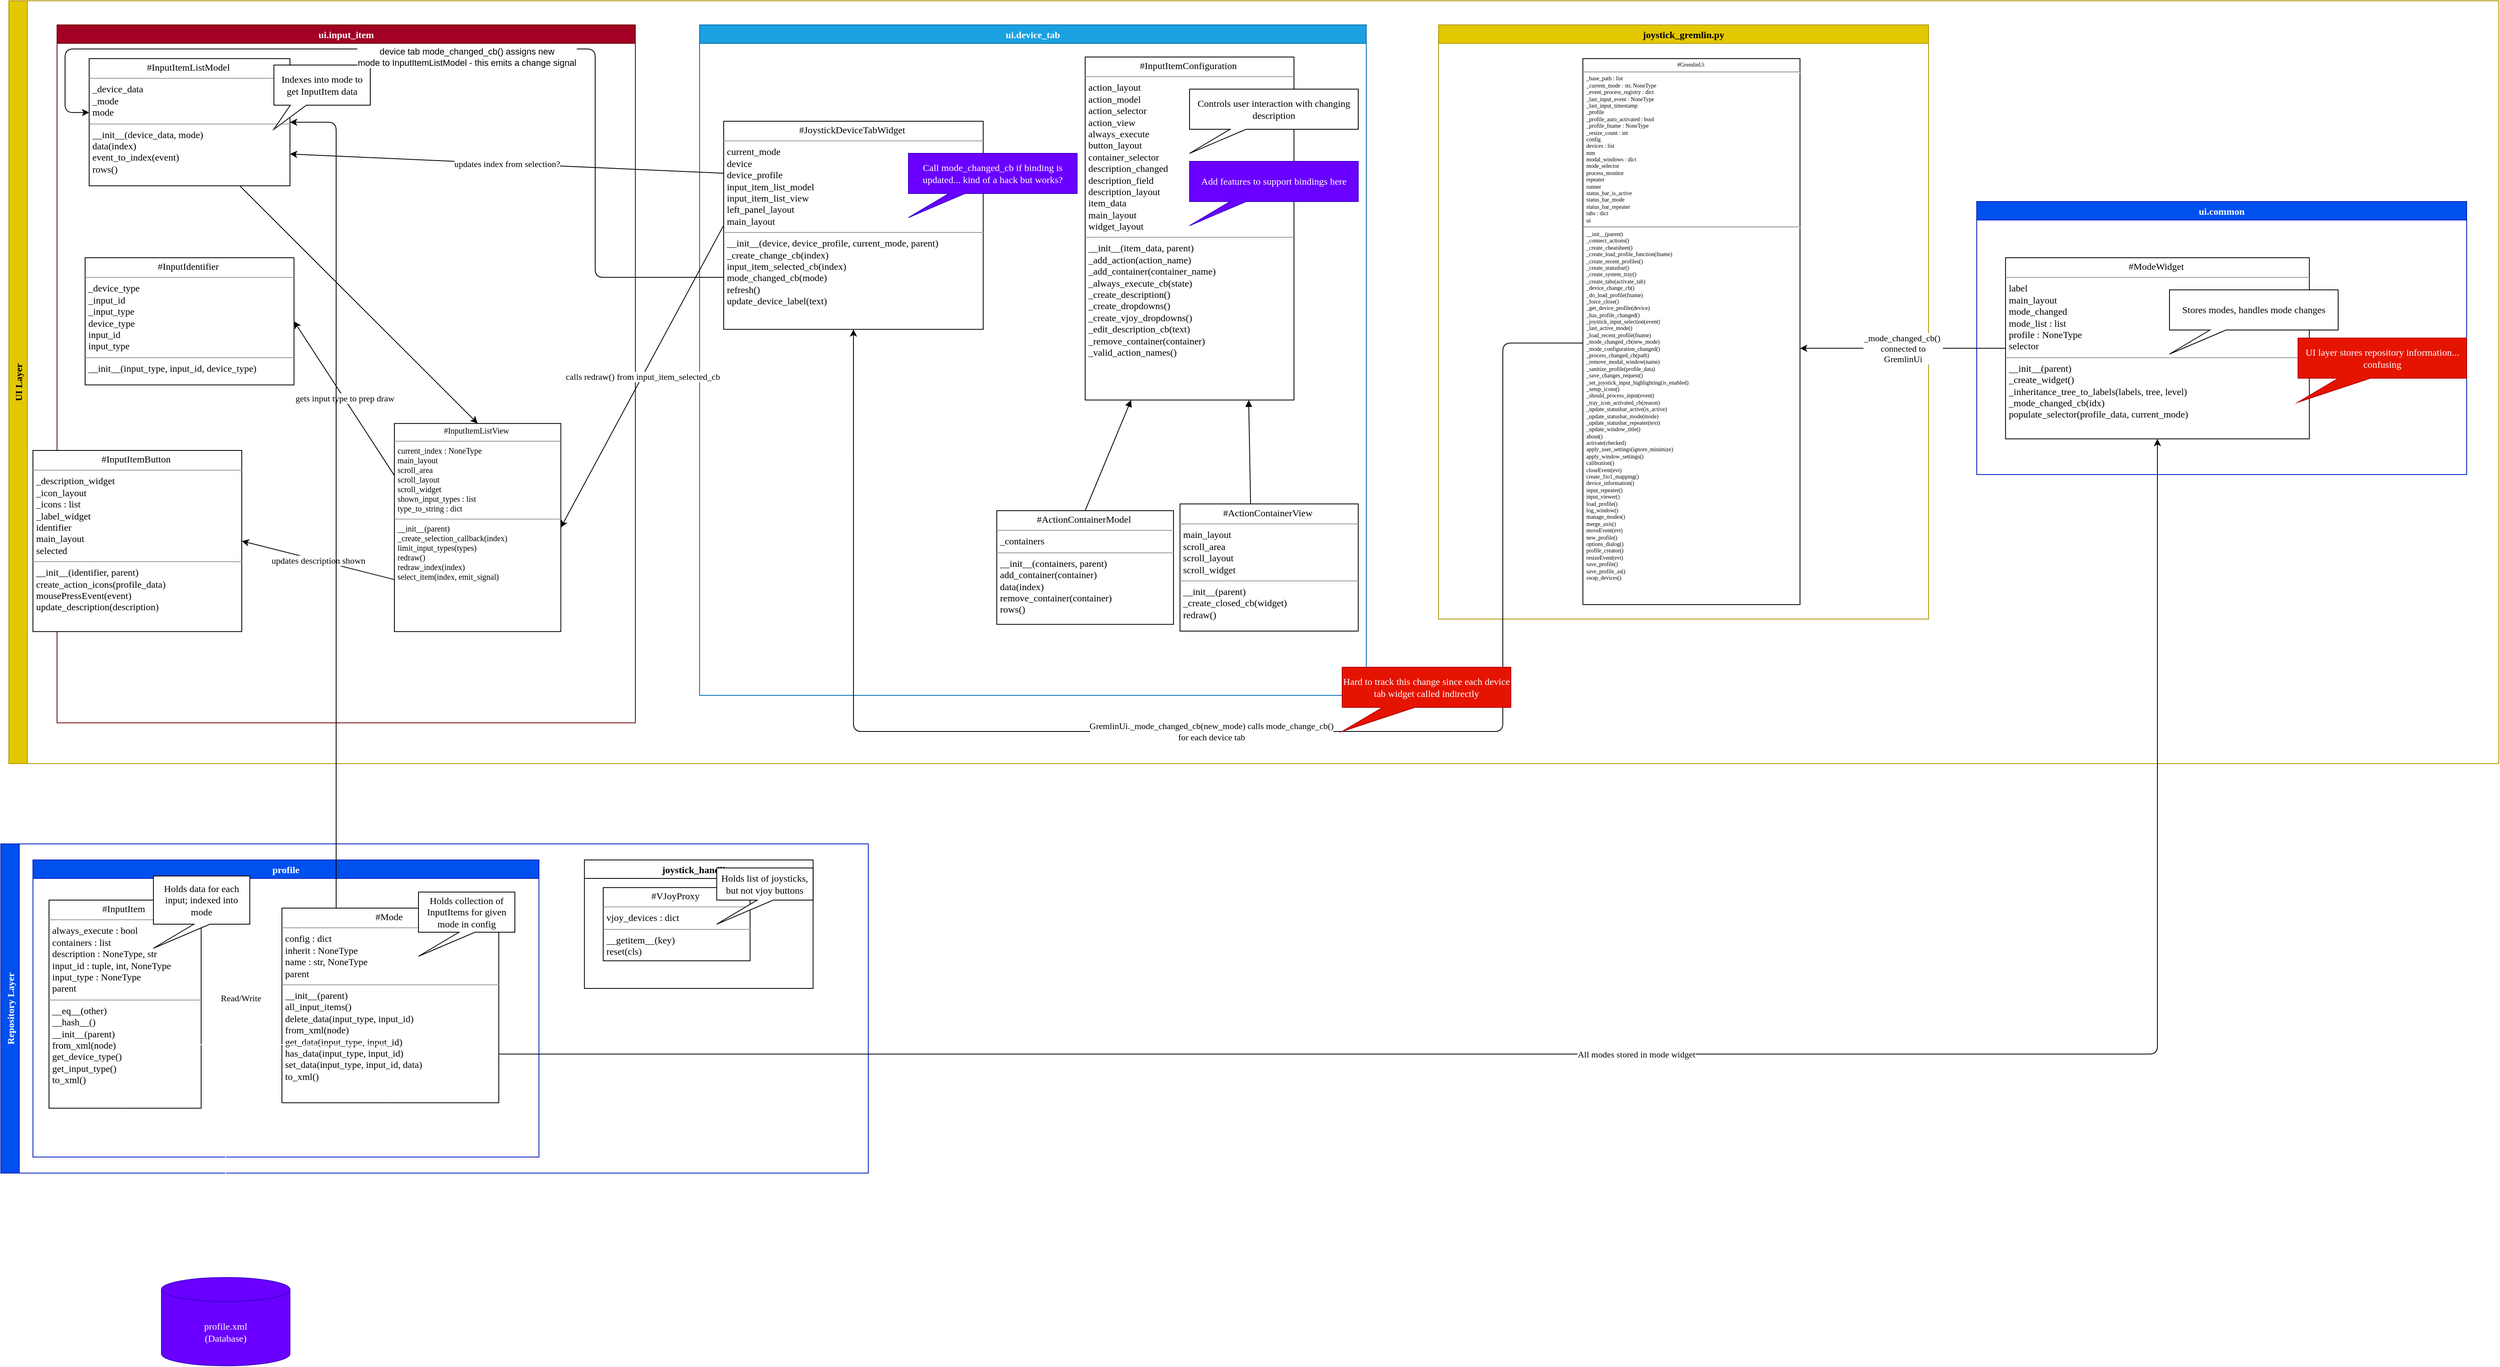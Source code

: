 <mxfile>
    <diagram id="9GVFc1K7b1Q8w-UmP7Uk" name="description-trace">
        <mxGraphModel dx="1407" dy="1623" grid="1" gridSize="10" guides="1" tooltips="1" connect="1" arrows="1" fold="1" page="1" pageScale="1" pageWidth="850" pageHeight="1100" math="0" shadow="0">
            <root>
                <mxCell id="0"/>
                <mxCell id="1" value="Existing function" style="locked=1;" parent="0"/>
                <mxCell id="29" value="UI Layer" style="swimlane;horizontal=0;fillColor=#e3c800;fontColor=#000000;strokeColor=#B09500;fontFamily=Lucida Console;" parent="1" vertex="1">
                    <mxGeometry x="-670" y="-840" width="3100" height="950" as="geometry"/>
                </mxCell>
                <mxCell id="23" value="ui.input_item" style="swimlane;fillColor=#a20025;fontColor=#ffffff;strokeColor=#6F0000;fontFamily=Lucida Console;" parent="29" vertex="1">
                    <mxGeometry x="60" y="30" width="720" height="869.2" as="geometry"/>
                </mxCell>
                <mxCell id="R8TYOBVKNRF7gh2X96Ry-53" style="edgeStyle=none;html=1;exitX=0.75;exitY=1;exitDx=0;exitDy=0;entryX=0.5;entryY=0;entryDx=0;entryDy=0;fontFamily=Lucida Console;" parent="23" source="24" target="R8TYOBVKNRF7gh2X96Ry-50" edge="1">
                    <mxGeometry relative="1" as="geometry"/>
                </mxCell>
                <mxCell id="24" value="&lt;p style=&quot;margin: 4px 0px 0px; text-align: center; color: rgb(0, 0, 0);&quot;&gt;#InputItemListModel&amp;nbsp;&lt;/p&gt;&lt;hr size=&quot;1&quot;&gt;&lt;p style=&quot;margin: 0px 0px 0px 4px; color: rgb(0, 0, 0);&quot;&gt;_device_data&lt;br&gt;_mode&lt;br&gt;mode&lt;/p&gt;&lt;hr size=&quot;1&quot;&gt;&lt;p style=&quot;margin: 0px 0px 0px 4px; color: rgb(0, 0, 0);&quot;&gt;__init__(device_data, mode)&lt;br&gt;data(index)&lt;br&gt;event_to_index(event)&lt;br&gt;rows()&lt;/p&gt;" style="verticalAlign=top;align=left;overflow=fill;html=1;rounded=0;shadow=0;comic=0;labelBackgroundColor=none;strokeColor=black;strokeWidth=1;fillColor=#ffffff;fontFamily=Lucida Console;" parent="23" vertex="1">
                    <mxGeometry x="40" y="42" width="250" height="158.4" as="geometry"/>
                </mxCell>
                <mxCell id="7" value="&lt;p style=&quot;margin: 4px 0px 0px; text-align: center; color: rgb(0, 0, 0);&quot;&gt;#InputIdentifier&amp;nbsp;&lt;/p&gt;&lt;hr size=&quot;1&quot;&gt;&lt;p style=&quot;margin: 0px 0px 0px 4px; color: rgb(0, 0, 0);&quot;&gt;_device_type&lt;br&gt;_input_id&lt;br&gt;_input_type&lt;br&gt;device_type&lt;br&gt;input_id&lt;br&gt;input_type&lt;/p&gt;&lt;hr size=&quot;1&quot;&gt;&lt;p style=&quot;margin: 0px 0px 0px 4px; color: rgb(0, 0, 0);&quot;&gt;__init__(input_type, input_id, device_type)&lt;/p&gt;" style="verticalAlign=top;align=left;overflow=fill;html=1;rounded=0;shadow=0;comic=0;labelBackgroundColor=none;strokeColor=black;strokeWidth=1;fillColor=#ffffff;fontFamily=Lucida Console;" parent="23" vertex="1">
                    <mxGeometry x="34.96" y="290" width="260.09" height="158.4" as="geometry"/>
                </mxCell>
                <mxCell id="6" value="&lt;p style=&quot;margin: 4px 0px 0px; text-align: center; color: rgb(0, 0, 0);&quot;&gt;#&lt;span&gt;InputItemButton&amp;nbsp;&lt;/span&gt;&lt;/p&gt;&lt;hr size=&quot;1&quot;&gt;&lt;p style=&quot;margin: 0px 0px 0px 4px; color: rgb(0, 0, 0);&quot;&gt;_description_widget&lt;br&gt;_icon_layout&lt;br&gt;_icons : list&lt;br&gt;_label_widget&lt;br&gt;identifier&lt;br&gt;main_layout&lt;br&gt;selected&lt;/p&gt;&lt;hr size=&quot;1&quot;&gt;&lt;p style=&quot;margin: 0px 0px 0px 4px; color: rgb(0, 0, 0);&quot;&gt;__init__(identifier, parent)&lt;br&gt;create_action_icons(profile_data)&lt;br&gt;mousePressEvent(event)&lt;br&gt;update_description(description)&lt;/p&gt;" style="verticalAlign=top;align=left;overflow=fill;html=1;rounded=0;shadow=0;comic=0;labelBackgroundColor=none;strokeColor=black;strokeWidth=1;fillColor=#ffffff;fontFamily=Lucida Console;" parent="23" vertex="1">
                    <mxGeometry x="-30.0" y="530" width="260" height="225.6" as="geometry"/>
                </mxCell>
                <mxCell id="47" value="Indexes into mode to get InputItem data" style="shape=callout;whiteSpace=wrap;html=1;perimeter=calloutPerimeter;position2=0;size=30;position=0.17;base=20;fontFamily=Lucida Console;" parent="23" vertex="1">
                    <mxGeometry x="270" y="50" width="120" height="80" as="geometry"/>
                </mxCell>
                <mxCell id="R8TYOBVKNRF7gh2X96Ry-54" value="gets input type to prep draw" style="edgeStyle=none;html=1;exitX=0;exitY=0.25;exitDx=0;exitDy=0;entryX=1;entryY=0.5;entryDx=0;entryDy=0;fontFamily=Lucida Console;" parent="23" source="R8TYOBVKNRF7gh2X96Ry-50" target="7" edge="1">
                    <mxGeometry relative="1" as="geometry"/>
                </mxCell>
                <mxCell id="R8TYOBVKNRF7gh2X96Ry-55" value="updates description&amp;nbsp;shown" style="edgeStyle=none;html=1;exitX=0;exitY=0.75;exitDx=0;exitDy=0;entryX=1;entryY=0.5;entryDx=0;entryDy=0;fontFamily=Lucida Console;" parent="23" source="R8TYOBVKNRF7gh2X96Ry-50" target="6" edge="1">
                    <mxGeometry relative="1" as="geometry"/>
                </mxCell>
                <mxCell id="R8TYOBVKNRF7gh2X96Ry-50" value="&lt;p style=&quot;margin: 4px 0px 0px ; text-align: center ; font-size: 10px ; color: rgb(0 , 0 , 0)&quot;&gt;#InputItemListView&amp;nbsp;&lt;/p&gt;&lt;hr size=&quot;1&quot;&gt;&lt;p style=&quot;margin: 0px 0px 0px 4px ; font-size: 10px ; color: rgb(0 , 0 , 0)&quot;&gt;current_index : NoneType&lt;br&gt;main_layout&lt;br&gt;scroll_area&lt;br&gt;scroll_layout&lt;br&gt;scroll_widget&lt;br&gt;shown_input_types : list&lt;br&gt;type_to_string : dict&lt;/p&gt;&lt;hr size=&quot;1&quot;&gt;&lt;p style=&quot;margin: 0px 0px 0px 4px ; font-size: 10px ; color: rgb(0 , 0 , 0)&quot;&gt;__init__(parent)&lt;br&gt;_create_selection_callback(index)&lt;br&gt;limit_input_types(types)&lt;br&gt;redraw()&lt;br&gt;redraw_index(index)&lt;br&gt;select_item(index, emit_signal)&lt;/p&gt;" style="verticalAlign=top;align=left;overflow=fill;html=1;rounded=0;shadow=0;comic=0;labelBackgroundColor=none;strokeColor=black;strokeWidth=1;fillColor=#ffffff;fontFamily=Lucida Console;" parent="23" vertex="1">
                    <mxGeometry x="420" y="496.4" width="207.23" height="259.2" as="geometry"/>
                </mxCell>
                <mxCell id="22" value="ui.device_tab" style="swimlane;fillColor=#1ba1e2;fontColor=#ffffff;strokeColor=#006EAF;fontFamily=Lucida Console;" parent="29" vertex="1">
                    <mxGeometry x="860" y="30" width="830" height="835.0" as="geometry"/>
                </mxCell>
                <mxCell id="8" value="&lt;p style=&quot;margin: 4px 0px 0px; text-align: center; color: rgb(0, 0, 0);&quot;&gt;#JoystickDeviceTabWidget&amp;nbsp;&lt;/p&gt;&lt;hr size=&quot;1&quot;&gt;&lt;p style=&quot;margin: 0px 0px 0px 4px; color: rgb(0, 0, 0);&quot;&gt;current_mode&lt;br&gt;device&lt;br&gt;device_profile&lt;br&gt;input_item_list_model&lt;br&gt;input_item_list_view&lt;br&gt;left_panel_layout&lt;br&gt;main_layout&lt;/p&gt;&lt;hr size=&quot;1&quot;&gt;&lt;p style=&quot;margin: 0px 0px 0px 4px; color: rgb(0, 0, 0);&quot;&gt;__init__(device, device_profile, current_mode, parent)&lt;br&gt;_create_change_cb(index)&lt;br&gt;input_item_selected_cb(index)&lt;br&gt;mode_changed_cb(mode)&lt;br&gt;refresh()&lt;br&gt;update_device_label(text)&lt;/p&gt;" style="verticalAlign=top;align=left;overflow=fill;html=1;rounded=0;shadow=0;comic=0;labelBackgroundColor=none;strokeColor=black;strokeWidth=1;fillColor=#ffffff;fontFamily=Lucida Console;" parent="22" vertex="1">
                    <mxGeometry x="30.0" y="120" width="323.1" height="259.2" as="geometry"/>
                </mxCell>
                <mxCell id="-gjUS6VIeZcz64MD6dIE-47" value="&lt;p style=&quot;margin: 4px 0px 0px; text-align: center; color: rgb(0, 0, 0);&quot;&gt;#ActionContainerModel&amp;nbsp;&lt;/p&gt;&lt;hr size=&quot;1&quot;&gt;&lt;p style=&quot;margin: 0px 0px 0px 4px; color: rgb(0, 0, 0);&quot;&gt;_containers&lt;/p&gt;&lt;hr size=&quot;1&quot;&gt;&lt;p style=&quot;margin: 0px 0px 0px 4px; color: rgb(0, 0, 0);&quot;&gt;__init__(containers, parent)&lt;br&gt;add_container(container)&lt;br&gt;data(index)&lt;br&gt;remove_container(container)&lt;br&gt;rows()&lt;/p&gt;" style="verticalAlign=top;align=left;overflow=fill;html=1;rounded=0;shadow=0;comic=0;labelBackgroundColor=none;strokeColor=black;strokeWidth=1;fillColor=#ffffff;fontFamily=Lucida Console;" parent="22" vertex="1">
                    <mxGeometry x="370" y="605" width="220" height="141.6" as="geometry"/>
                </mxCell>
                <mxCell id="-gjUS6VIeZcz64MD6dIE-48" value="&lt;p style=&quot;margin: 4px 0px 0px; text-align: center; color: rgb(0, 0, 0);&quot;&gt;#InputItemConfiguration&amp;nbsp;&lt;/p&gt;&lt;hr size=&quot;1&quot;&gt;&lt;p style=&quot;margin: 0px 0px 0px 4px; color: rgb(0, 0, 0);&quot;&gt;action_layout&lt;br&gt;action_model&lt;br&gt;action_selector&lt;br&gt;action_view&lt;br&gt;always_execute&lt;br&gt;button_layout&lt;br&gt;container_selector&lt;br&gt;description_changed&lt;br&gt;description_field&lt;br&gt;description_layout&lt;br&gt;item_data&lt;br&gt;main_layout&lt;br&gt;widget_layout&lt;/p&gt;&lt;hr size=&quot;1&quot;&gt;&lt;p style=&quot;margin: 0px 0px 0px 4px; color: rgb(0, 0, 0);&quot;&gt;__init__(item_data, parent)&lt;br&gt;_add_action(action_name)&lt;br&gt;_add_container(container_name)&lt;br&gt;_always_execute_cb(state)&lt;br&gt;_create_description()&lt;br&gt;_create_dropdowns()&lt;br&gt;_create_vjoy_dropdowns()&lt;br&gt;_edit_description_cb(text)&lt;br&gt;_remove_container(container)&lt;br&gt;_valid_action_names()&lt;/p&gt;" style="verticalAlign=top;align=left;overflow=fill;html=1;rounded=0;shadow=0;comic=0;labelBackgroundColor=none;strokeColor=black;strokeWidth=1;fillColor=#ffffff;fontFamily=Lucida Console;" parent="22" vertex="1">
                    <mxGeometry x="480.06" y="40" width="259.94" height="427.2" as="geometry"/>
                </mxCell>
                <mxCell id="-gjUS6VIeZcz64MD6dIE-49" style="rounded=1;html=1;exitX=0.5;exitY=0;entryX=0.22;entryY=1;jettySize=auto;curved=0;endArrow=block;dashed=0;endFill=1;fontFamily=Lucida Console;" parent="22" source="-gjUS6VIeZcz64MD6dIE-47" target="-gjUS6VIeZcz64MD6dIE-48" edge="1">
                    <mxGeometry relative="1" as="geometry"/>
                </mxCell>
                <mxCell id="-gjUS6VIeZcz64MD6dIE-50" value="&lt;p style=&quot;margin: 4px 0px 0px; text-align: center; color: rgb(0, 0, 0);&quot;&gt;#ActionContainerView&amp;nbsp;&lt;/p&gt;&lt;hr size=&quot;1&quot;&gt;&lt;p style=&quot;margin: 0px 0px 0px 4px; color: rgb(0, 0, 0);&quot;&gt;main_layout&lt;br&gt;scroll_area&lt;br&gt;scroll_layout&lt;br&gt;scroll_widget&lt;/p&gt;&lt;hr size=&quot;1&quot;&gt;&lt;p style=&quot;margin: 0px 0px 0px 4px; color: rgb(0, 0, 0);&quot;&gt;__init__(parent)&lt;br&gt;_create_closed_cb(widget)&lt;br&gt;redraw()&lt;/p&gt;" style="verticalAlign=top;align=left;overflow=fill;html=1;rounded=0;shadow=0;comic=0;labelBackgroundColor=none;strokeColor=black;strokeWidth=1;fillColor=#ffffff;fontFamily=Lucida Console;" parent="22" vertex="1">
                    <mxGeometry x="598.11" y="596.6" width="221.89" height="158.4" as="geometry"/>
                </mxCell>
                <mxCell id="-gjUS6VIeZcz64MD6dIE-51" style="rounded=1;html=1;exitX=0.396;exitY=0;entryX=0.783;entryY=1;jettySize=auto;curved=0;endArrow=block;dashed=0;endFill=1;fontFamily=Lucida Console;" parent="22" source="-gjUS6VIeZcz64MD6dIE-50" target="-gjUS6VIeZcz64MD6dIE-48" edge="1">
                    <mxGeometry relative="1" as="geometry"/>
                </mxCell>
                <mxCell id="gWSJt8Y7hXiPmWG_NyXx-47" value="Call mode_changed_cb if binding is updated... kind of a hack but works?" style="shape=callout;whiteSpace=wrap;html=1;perimeter=calloutPerimeter;fontFamily=Lucida Console;fillColor=#6a00ff;fontColor=#ffffff;strokeColor=#3700CC;size=30;position=0.24;position2=0;" parent="22" vertex="1">
                    <mxGeometry x="260" y="160" width="210" height="80" as="geometry"/>
                </mxCell>
                <mxCell id="-gjUS6VIeZcz64MD6dIE-52" value="Controls user interaction with changing description" style="shape=callout;whiteSpace=wrap;html=1;perimeter=calloutPerimeter;fontFamily=Lucida Console;size=30;position=0.24;position2=0;" parent="22" vertex="1">
                    <mxGeometry x="610" y="80" width="210" height="80" as="geometry"/>
                </mxCell>
                <mxCell id="R8TYOBVKNRF7gh2X96Ry-51" value="calls redraw() from input_item_selected_cb" style="html=1;exitX=0;exitY=0.5;exitDx=0;exitDy=0;entryX=1;entryY=0.5;entryDx=0;entryDy=0;fontFamily=Lucida Console;" parent="29" source="8" target="R8TYOBVKNRF7gh2X96Ry-50" edge="1">
                    <mxGeometry relative="1" as="geometry"/>
                </mxCell>
                <mxCell id="R8TYOBVKNRF7gh2X96Ry-52" value="updates index from selection?" style="html=1;exitX=0;exitY=0.25;exitDx=0;exitDy=0;entryX=1;entryY=0.75;entryDx=0;entryDy=0;fontFamily=Lucida Console;" parent="29" source="8" target="24" edge="1">
                    <mxGeometry relative="1" as="geometry"/>
                </mxCell>
                <mxCell id="_FL-MFOfOtnbZzJwIT6y-47" value="joystick_gremlin.py" style="swimlane;fontFamily=Lucida Console;fillColor=#e3c800;fontColor=#000000;strokeColor=#B09500;" parent="29" vertex="1">
                    <mxGeometry x="1780" y="30" width="610" height="740" as="geometry"/>
                </mxCell>
                <mxCell id="GLEDkp9_57pvdmzyiJaK-47" value="&lt;p style=&quot;margin: 4px 0px 0px ; text-align: center ; font-size: 7px ; color: rgb(0 , 0 , 0)&quot;&gt;#GremlinUi&amp;nbsp;&lt;/p&gt;&lt;hr style=&quot;font-size: 7px&quot;&gt;&lt;p style=&quot;margin: 0px 0px 0px 4px ; font-size: 7px ; color: rgb(0 , 0 , 0)&quot;&gt;_base_path : list&lt;br style=&quot;font-size: 7px&quot;&gt;_current_mode : str, NoneType&lt;br style=&quot;font-size: 7px&quot;&gt;_event_process_registry : dict&lt;br style=&quot;font-size: 7px&quot;&gt;_last_input_event : NoneType&lt;br style=&quot;font-size: 7px&quot;&gt;_last_input_timestamp&lt;br style=&quot;font-size: 7px&quot;&gt;_profile&lt;br style=&quot;font-size: 7px&quot;&gt;_profile_auto_activated : bool&lt;br style=&quot;font-size: 7px&quot;&gt;_profile_fname : NoneType&lt;br style=&quot;font-size: 7px&quot;&gt;_resize_count : int&lt;br style=&quot;font-size: 7px&quot;&gt;config&lt;br style=&quot;font-size: 7px&quot;&gt;devices : list&lt;br style=&quot;font-size: 7px&quot;&gt;mm&lt;br style=&quot;font-size: 7px&quot;&gt;modal_windows : dict&lt;br style=&quot;font-size: 7px&quot;&gt;mode_selector&lt;br style=&quot;font-size: 7px&quot;&gt;process_monitor&lt;br style=&quot;font-size: 7px&quot;&gt;repeater&lt;br style=&quot;font-size: 7px&quot;&gt;runner&lt;br style=&quot;font-size: 7px&quot;&gt;status_bar_is_active&lt;br style=&quot;font-size: 7px&quot;&gt;status_bar_mode&lt;br style=&quot;font-size: 7px&quot;&gt;status_bar_repeater&lt;br style=&quot;font-size: 7px&quot;&gt;tabs : dict&lt;br style=&quot;font-size: 7px&quot;&gt;ui&lt;/p&gt;&lt;hr style=&quot;font-size: 7px&quot;&gt;&lt;p style=&quot;margin: 0px 0px 0px 4px ; font-size: 7px ; color: rgb(0 , 0 , 0)&quot;&gt;__init__(parent)&lt;br style=&quot;font-size: 7px&quot;&gt;_connect_actions()&lt;br style=&quot;font-size: 7px&quot;&gt;_create_cheatsheet()&lt;br style=&quot;font-size: 7px&quot;&gt;_create_load_profile_function(fname)&lt;br style=&quot;font-size: 7px&quot;&gt;_create_recent_profiles()&lt;br style=&quot;font-size: 7px&quot;&gt;_create_statusbar()&lt;br style=&quot;font-size: 7px&quot;&gt;_create_system_tray()&lt;br style=&quot;font-size: 7px&quot;&gt;_create_tabs(activate_tab)&lt;br style=&quot;font-size: 7px&quot;&gt;_device_change_cb()&lt;br style=&quot;font-size: 7px&quot;&gt;_do_load_profile(fname)&lt;br style=&quot;font-size: 7px&quot;&gt;_force_close()&lt;br style=&quot;font-size: 7px&quot;&gt;_get_device_profile(device)&lt;br style=&quot;font-size: 7px&quot;&gt;_has_profile_changed()&lt;br style=&quot;font-size: 7px&quot;&gt;_joystick_input_selection(event)&lt;br style=&quot;font-size: 7px&quot;&gt;_last_active_mode()&lt;br style=&quot;font-size: 7px&quot;&gt;_load_recent_profile(fname)&lt;br style=&quot;font-size: 7px&quot;&gt;_mode_changed_cb(new_mode)&lt;br style=&quot;font-size: 7px&quot;&gt;_mode_configuration_changed()&lt;br style=&quot;font-size: 7px&quot;&gt;_process_changed_cb(path)&lt;br style=&quot;font-size: 7px&quot;&gt;_remove_modal_window(name)&lt;br style=&quot;font-size: 7px&quot;&gt;_sanitize_profile(profile_data)&lt;br style=&quot;font-size: 7px&quot;&gt;_save_changes_request()&lt;br style=&quot;font-size: 7px&quot;&gt;_set_joystick_input_highlighting(is_enabled)&lt;br style=&quot;font-size: 7px&quot;&gt;_setup_icons()&lt;br style=&quot;font-size: 7px&quot;&gt;_should_process_input(event)&lt;br style=&quot;font-size: 7px&quot;&gt;_tray_icon_activated_cb(reason)&lt;br style=&quot;font-size: 7px&quot;&gt;_update_statusbar_active(is_active)&lt;br style=&quot;font-size: 7px&quot;&gt;_update_statusbar_mode(mode)&lt;br style=&quot;font-size: 7px&quot;&gt;_update_statusbar_repeater(text)&lt;br style=&quot;font-size: 7px&quot;&gt;_update_window_title()&lt;br style=&quot;font-size: 7px&quot;&gt;about()&lt;br style=&quot;font-size: 7px&quot;&gt;activate(checked)&lt;br style=&quot;font-size: 7px&quot;&gt;apply_user_settings(ignore_minimize)&lt;br style=&quot;font-size: 7px&quot;&gt;apply_window_settings()&lt;br style=&quot;font-size: 7px&quot;&gt;calibration()&lt;br style=&quot;font-size: 7px&quot;&gt;closeEvent(evt)&lt;br style=&quot;font-size: 7px&quot;&gt;create_1to1_mapping()&lt;br style=&quot;font-size: 7px&quot;&gt;device_information()&lt;br style=&quot;font-size: 7px&quot;&gt;input_repeater()&lt;br style=&quot;font-size: 7px&quot;&gt;input_viewer()&lt;br style=&quot;font-size: 7px&quot;&gt;load_profile()&lt;br style=&quot;font-size: 7px&quot;&gt;log_window()&lt;br style=&quot;font-size: 7px&quot;&gt;manage_modes()&lt;br style=&quot;font-size: 7px&quot;&gt;merge_axis()&lt;br style=&quot;font-size: 7px&quot;&gt;moveEvent(evt)&lt;br style=&quot;font-size: 7px&quot;&gt;new_profile()&lt;br style=&quot;font-size: 7px&quot;&gt;options_dialog()&lt;br style=&quot;font-size: 7px&quot;&gt;profile_creator()&lt;br style=&quot;font-size: 7px&quot;&gt;resizeEvent(evt)&lt;br style=&quot;font-size: 7px&quot;&gt;save_profile()&lt;br style=&quot;font-size: 7px&quot;&gt;save_profile_as()&lt;br style=&quot;font-size: 7px&quot;&gt;swap_devices()&lt;/p&gt;" style="verticalAlign=top;align=left;overflow=fill;html=1;rounded=0;shadow=0;comic=0;labelBackgroundColor=none;strokeColor=black;strokeWidth=1;fillColor=#ffffff;fontFamily=Lucida Console;fontSize=7;" parent="_FL-MFOfOtnbZzJwIT6y-47" vertex="1">
                    <mxGeometry x="179.69" y="42" width="270.31" height="680" as="geometry"/>
                </mxCell>
                <mxCell id="GLEDkp9_57pvdmzyiJaK-49" value="GremlinUi._mode_changed_cb(new_mode) calls mode_change_cb()&lt;br&gt;for each device tab" style="edgeStyle=orthogonalEdgeStyle;html=1;exitX=0.001;exitY=0.521;exitDx=0;exitDy=0;entryX=0.5;entryY=1;entryDx=0;entryDy=0;fontFamily=Lucida Console;exitPerimeter=0;" parent="29" source="GLEDkp9_57pvdmzyiJaK-47" target="8" edge="1">
                    <mxGeometry relative="1" as="geometry">
                        <Array as="points">
                            <mxPoint x="1860" y="426"/>
                            <mxPoint x="1860" y="910"/>
                            <mxPoint x="1051" y="910"/>
                        </Array>
                    </mxGeometry>
                </mxCell>
                <mxCell id="GLEDkp9_57pvdmzyiJaK-51" value="Hard to track this change since each device tab widget called indirectly" style="shape=callout;whiteSpace=wrap;html=1;perimeter=calloutPerimeter;fontFamily=Lucida Console;size=30;position=0.24;position2=0;fillColor=#e51400;fontColor=#ffffff;strokeColor=#B20000;base=40;" parent="29" vertex="1">
                    <mxGeometry x="1660" y="830" width="210" height="80" as="geometry"/>
                </mxCell>
                <mxCell id="48" value="device tab mode_changed_cb() assigns new&lt;br&gt;mode to InputItemListModel - this emits a change signal" style="edgeStyle=orthogonalEdgeStyle;html=1;exitX=0;exitY=0.75;exitDx=0;exitDy=0;entryX=0;entryY=0.424;entryDx=0;entryDy=0;entryPerimeter=0;" edge="1" parent="29" source="8" target="24">
                    <mxGeometry x="-0.004" y="10" relative="1" as="geometry">
                        <Array as="points">
                            <mxPoint x="730" y="344"/>
                            <mxPoint x="730" y="60"/>
                            <mxPoint x="70" y="60"/>
                            <mxPoint x="70" y="139"/>
                        </Array>
                        <mxPoint as="offset"/>
                    </mxGeometry>
                </mxCell>
                <mxCell id="30" value="Repository Layer" style="swimlane;horizontal=0;fillColor=#0050ef;fontColor=#ffffff;strokeColor=#001DBC;fontFamily=Lucida Console;" parent="1" vertex="1">
                    <mxGeometry x="-680" y="210" width="1080" height="410" as="geometry"/>
                </mxCell>
                <mxCell id="27" value="profile" style="swimlane;fillColor=#0050ef;fontColor=#ffffff;strokeColor=#001DBC;fontFamily=Lucida Console;" parent="30" vertex="1">
                    <mxGeometry x="40" y="20" width="630" height="370" as="geometry"/>
                </mxCell>
                <mxCell id="40" value="Read/Write&amp;nbsp;" style="edgeStyle=none;rounded=1;html=1;exitX=1;exitY=0.75;exitDx=0;exitDy=0;entryX=0.002;entryY=0.159;entryDx=0;entryDy=0;entryPerimeter=0;fillColor=#1ba1e2;strokeColor=#FFFFFF;fontFamily=Lucida Console;" parent="27" source="3" target="2" edge="1">
                    <mxGeometry relative="1" as="geometry"/>
                </mxCell>
                <mxCell id="3" value="&lt;p style=&quot;margin: 4px 0px 0px; text-align: center; color: rgb(0, 0, 0);&quot;&gt;#InputItem&amp;nbsp;&lt;/p&gt;&lt;hr size=&quot;1&quot;&gt;&lt;p style=&quot;margin: 0px 0px 0px 4px; color: rgb(0, 0, 0);&quot;&gt;always_execute : bool&lt;br&gt;containers : list&lt;br&gt;description : NoneType, str&lt;br&gt;input_id : tuple, int, NoneType&lt;br&gt;input_type : NoneType&lt;br&gt;parent&lt;/p&gt;&lt;hr size=&quot;1&quot;&gt;&lt;p style=&quot;margin: 0px 0px 0px 4px; color: rgb(0, 0, 0);&quot;&gt;__eq__(other)&lt;br&gt;__hash__()&lt;br&gt;__init__(parent)&lt;br&gt;from_xml(node)&lt;br&gt;get_device_type()&lt;br&gt;get_input_type()&lt;br&gt;to_xml()&lt;/p&gt;" style="verticalAlign=top;align=left;overflow=fill;html=1;rounded=0;shadow=0;comic=0;labelBackgroundColor=none;strokeColor=black;strokeWidth=1;fillColor=#ffffff;fontFamily=Lucida Console;" parent="27" vertex="1">
                    <mxGeometry x="20.0" y="50.0" width="189.42" height="259.2" as="geometry"/>
                </mxCell>
                <mxCell id="2" value="&lt;p style=&quot;margin: 4px 0px 0px; text-align: center; color: rgb(0, 0, 0);&quot;&gt;#Mode&amp;nbsp;&lt;/p&gt;&lt;hr size=&quot;1&quot;&gt;&lt;p style=&quot;margin: 0px 0px 0px 4px; color: rgb(0, 0, 0);&quot;&gt;config : dict&lt;br&gt;inherit : NoneType&lt;br&gt;name : str, NoneType&lt;br&gt;parent&lt;/p&gt;&lt;hr size=&quot;1&quot;&gt;&lt;p style=&quot;margin: 0px 0px 0px 4px; color: rgb(0, 0, 0);&quot;&gt;__init__(parent)&lt;br&gt;all_input_items()&lt;br&gt;delete_data(input_type, input_id)&lt;br&gt;from_xml(node)&lt;br&gt;get_data(input_type, input_id)&lt;br&gt;has_data(input_type, input_id)&lt;br&gt;set_data(input_type, input_id, data)&lt;br&gt;to_xml()&lt;/p&gt;" style="verticalAlign=top;align=left;overflow=fill;html=1;rounded=0;shadow=0;comic=0;labelBackgroundColor=none;strokeColor=black;strokeWidth=1;fillColor=#ffffff;fontFamily=Lucida Console;" parent="27" vertex="1">
                    <mxGeometry x="310" y="60" width="270" height="242.4" as="geometry"/>
                </mxCell>
                <mxCell id="33" value="Holds collection of InputItems for given mode in config" style="shape=callout;whiteSpace=wrap;html=1;perimeter=calloutPerimeter;size=30;position=0.42;base=20;position2=0;fontFamily=Lucida Console;" parent="27" vertex="1">
                    <mxGeometry x="480" y="40" width="120" height="80" as="geometry"/>
                </mxCell>
                <mxCell id="34" value="Holds data for each input; indexed into mode" style="shape=callout;whiteSpace=wrap;html=1;perimeter=calloutPerimeter;size=30;position=0.42;base=20;position2=0;fontFamily=Lucida Console;" parent="27" vertex="1">
                    <mxGeometry x="150" y="20" width="120" height="90" as="geometry"/>
                </mxCell>
                <mxCell id="21" value="joystick_handling" style="swimlane;fontFamily=Lucida Console;" parent="30" vertex="1">
                    <mxGeometry x="726.62" y="20" width="284.68" height="160" as="geometry"/>
                </mxCell>
                <mxCell id="4" value="&lt;p style=&quot;margin: 4px 0px 0px; text-align: center; color: rgb(0, 0, 0);&quot;&gt;#VJoyProxy&amp;nbsp;&lt;/p&gt;&lt;hr size=&quot;1&quot;&gt;&lt;p style=&quot;margin: 0px 0px 0px 4px; color: rgb(0, 0, 0);&quot;&gt;vjoy_devices : dict&lt;/p&gt;&lt;hr size=&quot;1&quot;&gt;&lt;p style=&quot;margin: 0px 0px 0px 4px; color: rgb(0, 0, 0);&quot;&gt;__getitem__(key)&lt;br&gt;reset(cls)&lt;/p&gt;" style="verticalAlign=top;align=left;overflow=fill;html=1;rounded=0;shadow=0;comic=0;labelBackgroundColor=none;strokeColor=black;strokeWidth=1;fillColor=#ffffff;fontFamily=Lucida Console;" parent="21" vertex="1">
                    <mxGeometry x="23.38" y="34.4" width="182.83" height="91.2" as="geometry"/>
                </mxCell>
                <mxCell id="31" value="Holds list of joysticks, but not vjoy buttons" style="shape=callout;whiteSpace=wrap;html=1;perimeter=calloutPerimeter;size=30;position=0.42;base=20;position2=0;fontFamily=Lucida Console;" parent="21" vertex="1">
                    <mxGeometry x="164.68" y="10" width="120" height="70" as="geometry"/>
                </mxCell>
                <mxCell id="41" value="profile.xml&lt;br&gt;(Database)" style="shape=cylinder3;whiteSpace=wrap;html=1;boundedLbl=1;backgroundOutline=1;size=15;fillColor=#6a00ff;fontColor=#ffffff;strokeColor=#3700CC;fontFamily=Lucida Console;" parent="1" vertex="1">
                    <mxGeometry x="-480" y="750" width="160" height="110" as="geometry"/>
                </mxCell>
                <mxCell id="44" style="edgeStyle=orthogonalEdgeStyle;rounded=1;html=1;exitX=0.5;exitY=1;exitDx=0;exitDy=0;entryX=0.5;entryY=0;entryDx=0;entryDy=0;entryPerimeter=0;strokeColor=#FFFFFF;startArrow=classic;startFill=1;fontFamily=Lucida Console;" parent="1" source="3" target="41" edge="1">
                    <mxGeometry relative="1" as="geometry">
                        <Array as="points">
                            <mxPoint x="-505" y="460"/>
                            <mxPoint x="-380" y="460"/>
                        </Array>
                    </mxGeometry>
                </mxCell>
                <mxCell id="45" style="edgeStyle=orthogonalEdgeStyle;rounded=1;html=1;exitX=0.5;exitY=1;exitDx=0;exitDy=0;entryX=0.5;entryY=0;entryDx=0;entryDy=0;entryPerimeter=0;strokeColor=#FFFFFF;startArrow=classic;startFill=1;fontFamily=Lucida Console;" parent="1" source="2" target="41" edge="1">
                    <mxGeometry relative="1" as="geometry">
                        <Array as="points">
                            <mxPoint x="-202" y="460"/>
                            <mxPoint x="-380" y="460"/>
                        </Array>
                    </mxGeometry>
                </mxCell>
                <mxCell id="46" style="edgeStyle=orthogonalEdgeStyle;html=1;exitX=0.25;exitY=0;exitDx=0;exitDy=0;entryX=1;entryY=0.5;entryDx=0;entryDy=0;fontFamily=Lucida Console;" parent="1" source="2" target="24" edge="1">
                    <mxGeometry relative="1" as="geometry"/>
                </mxCell>
                <mxCell id="wHfYh3cZIFPZgr9URxCF-50" value="All modes stored in mode widget" style="edgeStyle=orthogonalEdgeStyle;html=1;exitX=1;exitY=0.75;exitDx=0;exitDy=0;fontFamily=Lucida Console;" parent="1" source="2" target="wHfYh3cZIFPZgr9URxCF-48" edge="1">
                    <mxGeometry relative="1" as="geometry"/>
                </mxCell>
                <mxCell id="wHfYh3cZIFPZgr9URxCF-47" value="ui.common" style="swimlane;fillColor=#0050ef;fontColor=#ffffff;strokeColor=#001DBC;fontFamily=Lucida Console;" parent="1" vertex="1">
                    <mxGeometry x="1780" y="-590" width="610" height="340" as="geometry"/>
                </mxCell>
                <mxCell id="wHfYh3cZIFPZgr9URxCF-48" value="&lt;p style=&quot;margin: 4px 0px 0px; text-align: center; color: rgb(0, 0, 0);&quot;&gt;#ModeWidget&amp;nbsp;&lt;/p&gt;&lt;hr size=&quot;1&quot;&gt;&lt;p style=&quot;margin: 0px 0px 0px 4px; color: rgb(0, 0, 0);&quot;&gt;label&lt;br&gt;main_layout&lt;br&gt;mode_changed&lt;br&gt;mode_list : list&lt;br&gt;profile : NoneType&lt;br&gt;selector&lt;/p&gt;&lt;hr size=&quot;1&quot;&gt;&lt;p style=&quot;margin: 0px 0px 0px 4px; color: rgb(0, 0, 0);&quot;&gt;__init__(parent)&lt;br&gt;_create_widget()&lt;br&gt;_inheritance_tree_to_labels(labels, tree, level)&lt;br&gt;_mode_changed_cb(idx)&lt;br&gt;populate_selector(profile_data, current_mode)&lt;/p&gt;" style="verticalAlign=top;align=left;overflow=fill;html=1;rounded=0;shadow=0;comic=0;labelBackgroundColor=none;strokeColor=black;strokeWidth=1;fillColor=#ffffff;fontFamily=Lucida Console;" parent="wHfYh3cZIFPZgr9URxCF-47" vertex="1">
                    <mxGeometry x="35.89" y="70" width="378.22" height="225.6" as="geometry"/>
                </mxCell>
                <mxCell id="wHfYh3cZIFPZgr9URxCF-49" value="Stores modes, handles mode changes" style="shape=callout;whiteSpace=wrap;html=1;perimeter=calloutPerimeter;fontFamily=Lucida Console;size=30;position=0.24;position2=0;" parent="wHfYh3cZIFPZgr9URxCF-47" vertex="1">
                    <mxGeometry x="240" y="110" width="210" height="80" as="geometry"/>
                </mxCell>
                <mxCell id="wHfYh3cZIFPZgr9URxCF-52" value="UI layer stores repository information... confusing" style="shape=callout;whiteSpace=wrap;html=1;perimeter=calloutPerimeter;fontFamily=Lucida Console;size=30;position=0.24;position2=0;fillColor=#e51400;fontColor=#ffffff;strokeColor=#B20000;base=40;" parent="wHfYh3cZIFPZgr9URxCF-47" vertex="1">
                    <mxGeometry x="400" y="170" width="210" height="80" as="geometry"/>
                </mxCell>
                <mxCell id="GLEDkp9_57pvdmzyiJaK-48" value="_mode_changed_cb()&amp;nbsp;&lt;br&gt;connected to&lt;br&gt;GremlinUi" style="edgeStyle=orthogonalEdgeStyle;html=1;exitX=0;exitY=0.5;exitDx=0;exitDy=0;fontFamily=Lucida Console;" parent="1" source="wHfYh3cZIFPZgr9URxCF-48" target="GLEDkp9_57pvdmzyiJaK-47" edge="1">
                    <mxGeometry relative="1" as="geometry">
                        <Array as="points">
                            <mxPoint x="1620" y="-407"/>
                            <mxPoint x="1620" y="-407"/>
                        </Array>
                    </mxGeometry>
                </mxCell>
                <mxCell id="Nsi5AHT62PRh4S9E8hXh-47" value="Modifications needed" parent="0"/>
                <mxCell id="-gjUS6VIeZcz64MD6dIE-54" value="Add features to support bindings here" style="shape=callout;whiteSpace=wrap;html=1;perimeter=calloutPerimeter;fontFamily=Lucida Console;size=30;position=0.24;position2=0;fillColor=#6a00ff;fontColor=#ffffff;strokeColor=#3700CC;" parent="Nsi5AHT62PRh4S9E8hXh-47" vertex="1">
                    <mxGeometry x="800" y="-640" width="210" height="80" as="geometry"/>
                </mxCell>
            </root>
        </mxGraphModel>
    </diagram>
    <diagram id="vsScIIZ4IsDqN_tUuhnS" name="remap-trace">
        <mxGraphModel dx="1327" dy="1549" grid="1" gridSize="10" guides="1" tooltips="1" connect="1" arrows="1" fold="1" page="1" pageScale="1" pageWidth="850" pageHeight="1100" math="0" shadow="0">
            <root>
                <mxCell id="wiyk_obPWAMqVCxUTnyU-0"/>
                <mxCell id="wiyk_obPWAMqVCxUTnyU-1" value="Existing Function" style="locked=1;" parent="wiyk_obPWAMqVCxUTnyU-0"/>
                <mxCell id="-ADuHpMaCR4n3MiBh6Od-0" value="UI Layer" style="swimlane;horizontal=0;fillColor=#e3c800;fontColor=#000000;strokeColor=#B09500;fontFamily=Lucida Console;" parent="wiyk_obPWAMqVCxUTnyU-1" vertex="1">
                    <mxGeometry x="-690" y="-830" width="1660" height="950" as="geometry"/>
                </mxCell>
                <mxCell id="-ADuHpMaCR4n3MiBh6Od-10" value="ui.common" style="swimlane;fillColor=#008a00;fontColor=#ffffff;strokeColor=#005700;fontFamily=Lucida Console;" parent="-ADuHpMaCR4n3MiBh6Od-0" vertex="1">
                    <mxGeometry x="200" y="80.0" width="430" height="570" as="geometry">
                        <mxRectangle x="590" y="70" width="100" height="23" as="alternateBounds"/>
                    </mxGeometry>
                </mxCell>
                <mxCell id="-ADuHpMaCR4n3MiBh6Od-11" value="&lt;p style=&quot;margin: 4px 0px 0px; text-align: center; color: rgb(0, 0, 0);&quot;&gt;#AbstractInputSelector&amp;nbsp;&lt;/p&gt;&lt;hr size=&quot;1&quot;&gt;&lt;p style=&quot;margin: 0px 0px 0px 4px; color: rgb(0, 0, 0);&quot;&gt;_device_id_registry : list&lt;br&gt;_input_type_registry : list&lt;br&gt;chage_cb&lt;br&gt;device_dropdown : NoneType&lt;br&gt;device_list : list&lt;br&gt;input_item_dropdowns : list&lt;br&gt;main_layout&lt;br&gt;valid_types&lt;/p&gt;&lt;hr size=&quot;1&quot;&gt;&lt;p style=&quot;margin: 0px 0px 0px 4px; color: rgb(0, 0, 0);&quot;&gt;__init__(change_cb, valid_types, parent)&lt;br&gt;_create_device_dropdown()&lt;br&gt;_create_input_dropdown()&lt;br&gt;_device_identifier(device)&lt;br&gt;_execute_callback()&lt;br&gt;_format_device_name(device)&lt;br&gt;_initialize()&lt;br&gt;_update_device(index)&lt;br&gt;get_selection()&lt;br&gt;set_selection(input_type, device_id, input_id)&lt;/p&gt;" style="verticalAlign=top;align=left;overflow=fill;html=1;rounded=0;shadow=0;comic=0;labelBackgroundColor=none;strokeColor=black;strokeWidth=1;fillColor=#ffffff;fontFamily=Lucida Console;" parent="-ADuHpMaCR4n3MiBh6Od-10" vertex="1">
                    <mxGeometry x="28.19" y="40" width="371.31" height="343.2" as="geometry"/>
                </mxCell>
                <mxCell id="-ADuHpMaCR4n3MiBh6Od-12" value="&lt;p style=&quot;margin: 4px 0px 0px; text-align: center; color: rgb(0, 0, 0);&quot;&gt;#VJoySelector&amp;nbsp;&lt;/p&gt;&lt;hr size=&quot;1&quot;&gt;&lt;p style=&quot;margin: 0px 0px 0px 4px; color: rgb(0, 0, 0);&quot;&gt;invalid_ids : dict&lt;/p&gt;&lt;hr size=&quot;1&quot;&gt;&lt;p style=&quot;margin: 0px 0px 0px 4px; color: rgb(0, 0, 0);&quot;&gt;__init__(change_cb, valid_types, invalid_ids, parent)&lt;br&gt;_device_identifier(device)&lt;br&gt;_format_device_name(device)&lt;br&gt;_initialize()&lt;/p&gt;" style="verticalAlign=top;align=left;overflow=fill;html=1;rounded=0;shadow=0;comic=0;labelBackgroundColor=none;strokeColor=black;strokeWidth=1;fillColor=#ffffff;fontFamily=Lucida Console;" parent="-ADuHpMaCR4n3MiBh6Od-10" vertex="1">
                    <mxGeometry x="17.7" y="420.2" width="392.3" height="124.8" as="geometry"/>
                </mxCell>
                <mxCell id="-ADuHpMaCR4n3MiBh6Od-13" style="rounded=1;html=1;exitX=0.5;exitY=0;entryX=0.5;entryY=1;jettySize=auto;curved=0;endArrow=block;dashed=0;endFill=1;fontFamily=Lucida Console;" parent="-ADuHpMaCR4n3MiBh6Od-10" source="-ADuHpMaCR4n3MiBh6Od-12" target="-ADuHpMaCR4n3MiBh6Od-11" edge="1">
                    <mxGeometry relative="1" as="geometry"/>
                </mxCell>
                <mxCell id="-ADuHpMaCR4n3MiBh6Od-14" value="Creates vJoy drop downs; calls lambda function change_cb (passed during init) when updated" style="shape=callout;whiteSpace=wrap;html=1;perimeter=calloutPerimeter;size=30;position=0.42;base=20;position2=0;fontFamily=Lucida Console;" parent="-ADuHpMaCR4n3MiBh6Od-10" vertex="1">
                    <mxGeometry x="300" y="340" width="160" height="140" as="geometry"/>
                </mxCell>
                <mxCell id="-ADuHpMaCR4n3MiBh6Od-17" value="calls redraw() from input_item_selected_cb" style="html=1;exitX=0;exitY=0.5;exitDx=0;exitDy=0;entryX=1;entryY=0.5;entryDx=0;entryDy=0;" parent="-ADuHpMaCR4n3MiBh6Od-0" edge="1">
                    <mxGeometry relative="1" as="geometry">
                        <mxPoint x="1179.23" y="769.6" as="sourcePoint"/>
                    </mxGeometry>
                </mxCell>
                <mxCell id="-ADuHpMaCR4n3MiBh6Od-18" value="updates index from selection?" style="html=1;exitX=0;exitY=0.25;exitDx=0;exitDy=0;entryX=1;entryY=0.75;entryDx=0;entryDy=0;" parent="-ADuHpMaCR4n3MiBh6Od-0" edge="1">
                    <mxGeometry relative="1" as="geometry">
                        <mxPoint x="1179.23" y="704.8" as="sourcePoint"/>
                    </mxGeometry>
                </mxCell>
                <mxCell id="EeACrGJ782G6iDxxrMq0-1" value="action_plugin.remap" style="swimlane;fillColor=#60a917;fontColor=#ffffff;strokeColor=#2D7600;fontFamily=Lucida Console;" parent="-ADuHpMaCR4n3MiBh6Od-0" vertex="1">
                    <mxGeometry x="860" y="60" width="350" height="670" as="geometry"/>
                </mxCell>
                <mxCell id="EeACrGJ782G6iDxxrMq0-0" value="&lt;p style=&quot;margin: 4px 0px 0px ; text-align: center ; font-size: 10px ; color: rgb(0 , 0 , 0)&quot;&gt;#RemapWidget&amp;nbsp;&lt;/p&gt;&lt;hr size=&quot;1&quot;&gt;&lt;p style=&quot;margin: 0px 0px 0px 4px ; font-size: 10px ; color: rgb(0 , 0 , 0)&quot;&gt;absolute_checkbox&lt;br&gt;name_to_type_map : dict&lt;br&gt;relative_checkbox&lt;br&gt;relative_scaling&lt;br&gt;remap_type_layout&lt;br&gt;remap_type_widget&lt;br&gt;type_to_name_map : dict&lt;br&gt;vjoy_selector&lt;/p&gt;&lt;hr size=&quot;1&quot;&gt;&lt;p style=&quot;margin: 0px 0px 0px 4px ; font-size: 10px ; color: rgb(0 , 0 , 0)&quot;&gt;__init__(action_data, parent)&lt;br&gt;_create_ui()&lt;br&gt;_populate_ui()&lt;br&gt;save_changes()&lt;/p&gt;" style="verticalAlign=top;align=left;overflow=fill;html=1;rounded=0;shadow=0;comic=0;labelBackgroundColor=none;strokeColor=black;strokeWidth=1;fillColor=#ffffff;fontFamily=Lucida Console;" parent="EeACrGJ782G6iDxxrMq0-1" vertex="1">
                    <mxGeometry x="50" y="50.0" width="178.5" height="242.4" as="geometry"/>
                </mxCell>
                <mxCell id="Ek27Qv-gz2OvY15RN3xa-4" style="edgeStyle=none;html=1;exitX=1;exitY=0.5;exitDx=0;exitDy=0;entryX=0;entryY=0.5;entryDx=0;entryDy=0;startArrow=none;startFill=0;fontFamily=Lucida Console;" parent="-ADuHpMaCR4n3MiBh6Od-0" source="-ADuHpMaCR4n3MiBh6Od-12" target="EeACrGJ782G6iDxxrMq0-0" edge="1">
                    <mxGeometry relative="1" as="geometry"/>
                </mxCell>
                <mxCell id="KnK0IX_QrnDaFBINUJWb-2" value="ui.input_item" style="swimlane;strokeColor=#6F0000;fillColor=#a20025;fontColor=#ffffff;fontFamily=Lucida Console;" parent="-ADuHpMaCR4n3MiBh6Od-0" vertex="1">
                    <mxGeometry x="1270" y="80" width="301.5" height="250" as="geometry"/>
                </mxCell>
                <mxCell id="KnK0IX_QrnDaFBINUJWb-0" value="&lt;p style=&quot;margin: 4px 0px 0px; text-align: center; color: rgb(0, 0, 0);&quot;&gt;#AbstractActionWidget&amp;nbsp;&lt;/p&gt;&lt;hr size=&quot;1&quot;&gt;&lt;p style=&quot;margin: 0px 0px 0px 4px; color: rgb(0, 0, 0);&quot;&gt;action_data&lt;br&gt;action_modified&lt;br&gt;main_layout&lt;/p&gt;&lt;hr size=&quot;1&quot;&gt;&lt;p style=&quot;margin: 0px 0px 0px 4px; color: rgb(0, 0, 0);&quot;&gt;__init__(action_data, layout_type, parent)&lt;br&gt;_create_ui()&lt;br&gt;_get_input_type()&lt;br&gt;_get_profile_root()&lt;br&gt;_populate_ui()&lt;/p&gt;" style="verticalAlign=top;align=left;overflow=fill;html=1;rounded=0;shadow=0;comic=0;labelBackgroundColor=none;strokeColor=black;strokeWidth=1;fillColor=#ffffff;fontFamily=Lucida Console;" parent="KnK0IX_QrnDaFBINUJWb-2" vertex="1">
                    <mxGeometry x="21.5" y="39.8" width="251.59" height="175.2" as="geometry"/>
                </mxCell>
                <mxCell id="KnK0IX_QrnDaFBINUJWb-3" value="child_of" style="edgeStyle=none;html=1;exitX=0;exitY=0.5;exitDx=0;exitDy=0;entryX=1;entryY=0.5;entryDx=0;entryDy=0;startArrow=none;startFill=0;fontFamily=Lucida Console;" parent="-ADuHpMaCR4n3MiBh6Od-0" source="KnK0IX_QrnDaFBINUJWb-0" target="EeACrGJ782G6iDxxrMq0-0" edge="1">
                    <mxGeometry relative="1" as="geometry"/>
                </mxCell>
                <mxCell id="wTIxWR-vvcHNHMecdiLG-1" value="" style="endArrow=classic;html=1;fontFamily=Lucida Console;entryX=1;entryY=0.5;entryDx=0;entryDy=0;exitX=0.004;exitY=0.826;exitDx=0;exitDy=0;exitPerimeter=0;" parent="-ADuHpMaCR4n3MiBh6Od-0" source="EeACrGJ782G6iDxxrMq0-0" target="-ADuHpMaCR4n3MiBh6Od-12" edge="1">
                    <mxGeometry width="50" height="50" relative="1" as="geometry">
                        <mxPoint x="750" y="480" as="sourcePoint"/>
                        <mxPoint x="710" y="560" as="targetPoint"/>
                    </mxGeometry>
                </mxCell>
                <mxCell id="wTIxWR-vvcHNHMecdiLG-2" value="passes save_changes() as vjoy_selector callback... &lt;br&gt;save_changes() calls to vjoy_selector.get_selection()" style="edgeLabel;html=1;align=center;verticalAlign=middle;resizable=0;points=[];fontFamily=Lucida Console;rotation=-40;" parent="wTIxWR-vvcHNHMecdiLG-1" vertex="1" connectable="0">
                    <mxGeometry x="-0.105" y="-2" relative="1" as="geometry">
                        <mxPoint x="-4" y="28" as="offset"/>
                    </mxGeometry>
                </mxCell>
                <mxCell id="wTIxWR-vvcHNHMecdiLG-3" value="" style="endArrow=classic;html=1;fontFamily=Lucida Console;entryX=0.005;entryY=0.804;entryDx=0;entryDy=0;entryPerimeter=0;exitX=0;exitY=0.75;exitDx=0;exitDy=0;edgeStyle=orthogonalEdgeStyle;jumpStyle=arc;" parent="-ADuHpMaCR4n3MiBh6Od-0" source="EeACrGJ782G6iDxxrMq0-0" target="-ADuHpMaCR4n3MiBh6Od-11" edge="1">
                    <mxGeometry width="50" height="50" relative="1" as="geometry">
                        <mxPoint x="360" y="410" as="sourcePoint"/>
                        <mxPoint x="410" y="360" as="targetPoint"/>
                        <Array as="points">
                            <mxPoint x="800" y="292"/>
                            <mxPoint x="800" y="50"/>
                            <mxPoint x="170" y="50"/>
                            <mxPoint x="170" y="396"/>
                        </Array>
                    </mxGeometry>
                </mxCell>
                <mxCell id="wTIxWR-vvcHNHMecdiLG-4" value="get_selection() returns vjoy to save" style="edgeLabel;html=1;align=center;verticalAlign=middle;resizable=0;points=[];fontFamily=Lucida Console;" parent="wTIxWR-vvcHNHMecdiLG-3" vertex="1" connectable="0">
                    <mxGeometry x="0.046" y="5" relative="1" as="geometry">
                        <mxPoint x="1" as="offset"/>
                    </mxGeometry>
                </mxCell>
                <mxCell id="wTIxWR-vvcHNHMecdiLG-5" value="These are shared by JoystickSelector and VJoySelector" style="shape=callout;whiteSpace=wrap;html=1;perimeter=calloutPerimeter;size=30;position=0.42;base=20;position2=0;fontFamily=Lucida Console;" parent="-ADuHpMaCR4n3MiBh6Od-0" vertex="1">
                    <mxGeometry x="570" y="110" width="160" height="80" as="geometry"/>
                </mxCell>
                <mxCell id="wTIxWR-vvcHNHMecdiLG-8" style="edgeStyle=orthogonalEdgeStyle;jumpStyle=arc;html=1;fontFamily=Lucida Console;" parent="-ADuHpMaCR4n3MiBh6Od-0" source="EeACrGJ782G6iDxxrMq0-0" target="KnK0IX_QrnDaFBINUJWb-0" edge="1">
                    <mxGeometry relative="1" as="geometry">
                        <mxPoint x="1100" y="263.48" as="sourcePoint"/>
                        <mxPoint x="1554.842" y="149.997" as="targetPoint"/>
                        <Array as="points">
                            <mxPoint x="1201" y="264"/>
                            <mxPoint x="1201" y="392"/>
                            <mxPoint x="1621" y="392"/>
                            <mxPoint x="1621" y="150"/>
                        </Array>
                    </mxGeometry>
                </mxCell>
                <mxCell id="wTIxWR-vvcHNHMecdiLG-9" value="Emits action_modified signal &lt;br&gt;from save_changes if new vjoy selected" style="edgeLabel;html=1;align=center;verticalAlign=middle;resizable=0;points=[];fontFamily=Lucida Console;" parent="wTIxWR-vvcHNHMecdiLG-8" vertex="1" connectable="0">
                    <mxGeometry x="-0.108" y="-1" relative="1" as="geometry">
                        <mxPoint x="1" y="17" as="offset"/>
                    </mxGeometry>
                </mxCell>
                <mxCell id="qoOMcaosIMal-A_zUVmE-1" value="Repository Layer" style="swimlane;horizontal=0;fillColor=#0050ef;fontColor=#ffffff;strokeColor=#001DBC;fontStyle=4;fontFamily=Lucida Console;" parent="wiyk_obPWAMqVCxUTnyU-1" vertex="1">
                    <mxGeometry x="-690" y="210" width="980" height="740" as="geometry"/>
                </mxCell>
                <mxCell id="qoOMcaosIMal-A_zUVmE-0" value="&lt;p style=&quot;margin: 4px 0px 0px; text-align: center; color: rgb(0, 0, 0);&quot;&gt;#Remap&amp;nbsp;&lt;/p&gt;&lt;hr size=&quot;1&quot;&gt;&lt;p style=&quot;margin: 0px 0px 0px 4px; color: rgb(0, 0, 0);&quot;&gt;axis_mode : str&lt;br&gt;axis_scaling : float&lt;br&gt;default_button_activation : tuple&lt;br&gt;functor&lt;br&gt;input_type&lt;br&gt;input_types : list&lt;br&gt;name : str&lt;br&gt;tag : str&lt;br&gt;vjoy_device_id : NoneType&lt;br&gt;vjoy_input_id : NoneType&lt;br&gt;widget&lt;/p&gt;&lt;hr size=&quot;1&quot;&gt;&lt;p style=&quot;margin: 0px 0px 0px 4px; color: rgb(0, 0, 0);&quot;&gt;__init__(parent)&lt;br&gt;_generate_xml()&lt;br&gt;_is_valid()&lt;br&gt;_parse_xml(node)&lt;br&gt;icon()&lt;br&gt;requires_virtual_button()&lt;/p&gt;" style="verticalAlign=top;align=left;overflow=fill;html=1;rounded=0;shadow=0;comic=0;labelBackgroundColor=none;strokeColor=black;strokeWidth=1;fillColor=#ffffff;fontFamily=Lucida Console;" parent="qoOMcaosIMal-A_zUVmE-1" vertex="1">
                    <mxGeometry x="120" y="40" width="198.73" height="326.4" as="geometry"/>
                </mxCell>
                <mxCell id="Ek27Qv-gz2OvY15RN3xa-2" value="Stores remap data at runtime" style="shape=callout;whiteSpace=wrap;html=1;perimeter=calloutPerimeter;size=30;position=0.42;base=20;position2=0;fontFamily=Lucida Console;" parent="qoOMcaosIMal-A_zUVmE-1" vertex="1">
                    <mxGeometry x="299.37" y="30" width="120" height="90" as="geometry"/>
                </mxCell>
                <mxCell id="KnK0IX_QrnDaFBINUJWb-4" value="base_classes" style="swimlane;strokeColor=#663300;fillColor=#FF8000;fontFamily=Lucida Console;" parent="qoOMcaosIMal-A_zUVmE-1" vertex="1">
                    <mxGeometry x="520.01" y="50" width="320" height="230" as="geometry"/>
                </mxCell>
                <mxCell id="ybT-x4VRDriQRHw-l4KJ-0" value="&lt;p style=&quot;margin: 4px 0px 0px; text-align: center; color: rgb(0, 0, 0);&quot;&gt;#AbstractAction&amp;nbsp;&lt;/p&gt;&lt;hr size=&quot;1&quot;&gt;&lt;p style=&quot;margin: 0px 0px 0px 4px; color: rgb(0, 0, 0);&quot;&gt;activation_condition : NoneType&lt;/p&gt;&lt;hr size=&quot;1&quot;&gt;&lt;p style=&quot;margin: 0px 0px 0px 4px; color: rgb(0, 0, 0);&quot;&gt;__init__(parent)&lt;br&gt;from_xml(node)&lt;br&gt;icon()&lt;br&gt;requires_virtual_button()&lt;br&gt;to_xml()&lt;/p&gt;" style="verticalAlign=top;align=left;overflow=fill;html=1;rounded=0;shadow=0;comic=0;labelBackgroundColor=none;strokeColor=black;strokeWidth=1;fillColor=#ffffff;fontFamily=Lucida Console;" parent="KnK0IX_QrnDaFBINUJWb-4" vertex="1">
                    <mxGeometry x="59.47" y="52.4" width="201.06" height="141.6" as="geometry"/>
                </mxCell>
                <mxCell id="KnK0IX_QrnDaFBINUJWb-6" value="child_of" style="edgeStyle=none;html=1;exitX=0;exitY=0.5;exitDx=0;exitDy=0;entryX=1;entryY=0.25;entryDx=0;entryDy=0;startArrow=none;startFill=0;fontFamily=Lucida Console;" parent="qoOMcaosIMal-A_zUVmE-1" source="ybT-x4VRDriQRHw-l4KJ-0" target="qoOMcaosIMal-A_zUVmE-0" edge="1">
                    <mxGeometry relative="1" as="geometry"/>
                </mxCell>
                <mxCell id="4yc--25649zTDxxO4i3K-1" value="Owned by containers,which are then&amp;nbsp;&lt;br&gt;owned by InputItems, etc." style="shape=callout;whiteSpace=wrap;html=1;perimeter=calloutPerimeter;size=30;position=0.42;base=20;position2=0;fontFamily=Lucida Console;" vertex="1" parent="qoOMcaosIMal-A_zUVmE-1">
                    <mxGeometry x="310" y="190" width="120" height="110" as="geometry"/>
                </mxCell>
                <mxCell id="4yc--25649zTDxxO4i3K-0" value="&lt;p style=&quot;margin: 4px 0px 0px ; text-align: center ; font-size: 10px ; color: rgb(0 , 0 , 0)&quot;&gt;#Profile&amp;nbsp;&lt;/p&gt;&lt;hr size=&quot;1&quot;&gt;&lt;p style=&quot;margin: 0px 0px 0px 4px ; font-size: 10px ; color: rgb(0 , 0 , 0)&quot;&gt;devices : dict&lt;br&gt;merge_axes : list&lt;br&gt;parent : NoneType&lt;br&gt;plugins : list&lt;br&gt;settings&lt;br&gt;vjoy_devices : dict&lt;/p&gt;&lt;hr size=&quot;1&quot;&gt;&lt;p style=&quot;margin: 0px 0px 0px 4px ; font-size: 10px ; color: rgb(0 , 0 , 0)&quot;&gt;__init__()&lt;br&gt;_parse_merge_axis(node)&lt;br&gt;build_inheritance_tree()&lt;br&gt;empty()&lt;br&gt;from_xml(fname)&lt;br&gt;get_device_modes(device_guid, device_type, device_name)&lt;br&gt;get_root_modes()&lt;br&gt;initialize_joystick_device(device, modes)&lt;br&gt;list_unused_vjoy_inputs()&lt;br&gt;to_xml(fname)&lt;/p&gt;" style="verticalAlign=top;align=left;overflow=fill;html=1;rounded=0;shadow=0;comic=0;labelBackgroundColor=none;strokeColor=black;strokeWidth=1;fillColor=#ffffff;fontFamily=Lucida Console;" vertex="1" parent="qoOMcaosIMal-A_zUVmE-1">
                    <mxGeometry x="503.3" y="350" width="353.41" height="309.6" as="geometry"/>
                </mxCell>
                <mxCell id="qoOMcaosIMal-A_zUVmE-4" value="Domain / Function Model" style="swimlane;horizontal=0;fontStyle=4;fontFamily=Lucida Console;" parent="wiyk_obPWAMqVCxUTnyU-1" vertex="1">
                    <mxGeometry x="380" y="210" width="980" height="430" as="geometry"/>
                </mxCell>
                <mxCell id="iQmWfz232k3y5SZrgUpE-0" value="&lt;p style=&quot;margin: 4px 0px 0px; text-align: center; color: rgb(0, 0, 0);&quot;&gt;#RemapFunctor&amp;nbsp;&lt;/p&gt;&lt;hr size=&quot;1&quot;&gt;&lt;p style=&quot;margin: 0px 0px 0px 4px; color: rgb(0, 0, 0);&quot;&gt;axis_delta_value : float&lt;br&gt;axis_mode&lt;br&gt;axis_scaling&lt;br&gt;axis_value : float&lt;br&gt;input_type&lt;br&gt;needs_auto_release : bool&lt;br&gt;should_stop_thread : bool&lt;br&gt;thread : NoneType&lt;br&gt;thread_last_update&lt;br&gt;thread_running : bool&lt;br&gt;vjoy_device_id&lt;br&gt;vjoy_input_id&lt;/p&gt;&lt;hr size=&quot;1&quot;&gt;&lt;p style=&quot;margin: 0px 0px 0px 4px; color: rgb(0, 0, 0);&quot;&gt;__init__(action)&lt;br&gt;_check_for_auto_release(action)&lt;br&gt;process_event(event, value)&lt;br&gt;relative_axis_thread()&lt;/p&gt;" style="verticalAlign=top;align=left;overflow=fill;html=1;rounded=0;shadow=0;comic=0;labelBackgroundColor=none;strokeColor=black;strokeWidth=1;fillColor=#ffffff;fontFamily=Lucida Console;" parent="qoOMcaosIMal-A_zUVmE-4" vertex="1">
                    <mxGeometry x="90" y="56.8" width="199.46" height="309.6" as="geometry"/>
                </mxCell>
                <mxCell id="KnK0IX_QrnDaFBINUJWb-1" value="base_classes" style="swimlane;strokeColor=#663300;fillColor=#FF8000;fontFamily=Lucida Console;" parent="qoOMcaosIMal-A_zUVmE-4" vertex="1">
                    <mxGeometry x="390" y="50" width="200" height="200" as="geometry"/>
                </mxCell>
                <mxCell id="0L07xiwlfYV3X-lXR-MY-0" value="&lt;p style=&quot;margin: 4px 0px 0px; text-align: center; color: rgb(0, 0, 0);&quot;&gt;#AbstractFunctor&amp;nbsp;&lt;/p&gt;&lt;hr size=&quot;1&quot;&gt;&lt;p style=&quot;margin: 0px 0px 0px 4px; color: rgb(0, 0, 0);&quot;&gt;__init__(instance)&lt;br&gt;process_event(event, value)&lt;/p&gt;" style="verticalAlign=top;align=left;overflow=fill;html=1;rounded=0;shadow=0;comic=0;labelBackgroundColor=none;strokeColor=black;strokeWidth=1;fillColor=#ffffff;fontFamily=Lucida Console;" parent="KnK0IX_QrnDaFBINUJWb-1" vertex="1">
                    <mxGeometry x="9.38" y="49.6" width="181.23" height="90.4" as="geometry"/>
                </mxCell>
                <mxCell id="KnK0IX_QrnDaFBINUJWb-5" value="child of" style="edgeStyle=none;html=1;exitX=0;exitY=0.5;exitDx=0;exitDy=0;entryX=1;entryY=0.25;entryDx=0;entryDy=0;startArrow=none;startFill=0;fontFamily=Lucida Console;" parent="qoOMcaosIMal-A_zUVmE-4" source="0L07xiwlfYV3X-lXR-MY-0" target="iQmWfz232k3y5SZrgUpE-0" edge="1">
                    <mxGeometry relative="1" as="geometry"/>
                </mxCell>
                <mxCell id="KnK0IX_QrnDaFBINUJWb-7" value="Seems like RemapFunctor will remain unchanged as long as Remap contains a vjoy_device and vjoy_input... missing link seems to be due to how functors are only created during execution" style="shape=callout;whiteSpace=wrap;html=1;perimeter=calloutPerimeter;size=30;position=0.42;base=20;position2=0;fontFamily=Lucida Console;" parent="qoOMcaosIMal-A_zUVmE-4" vertex="1">
                    <mxGeometry x="260" y="180" width="170" height="170" as="geometry"/>
                </mxCell>
                <mxCell id="Ek27Qv-gz2OvY15RN3xa-1" style="edgeStyle=none;html=1;exitX=0.5;exitY=0;exitDx=0;exitDy=0;exitPerimeter=0;entryX=0.5;entryY=1;entryDx=0;entryDy=0;startArrow=classic;startFill=1;fontFamily=Lucida Console;" parent="wiyk_obPWAMqVCxUTnyU-1" source="Ek27Qv-gz2OvY15RN3xa-0" target="qoOMcaosIMal-A_zUVmE-0" edge="1">
                    <mxGeometry relative="1" as="geometry"/>
                </mxCell>
                <mxCell id="Ek27Qv-gz2OvY15RN3xa-0" value="profile.xml&lt;br&gt;(Database)" style="shape=cylinder3;whiteSpace=wrap;html=1;boundedLbl=1;backgroundOutline=1;size=15;fillColor=#6a00ff;fontColor=#ffffff;strokeColor=#3700CC;fontFamily=Lucida Console;" parent="wiyk_obPWAMqVCxUTnyU-1" vertex="1">
                    <mxGeometry x="-550.63" y="980" width="160" height="110" as="geometry"/>
                </mxCell>
                <mxCell id="4yc--25649zTDxxO4i3K-2" value="Provides list of unused vjoy inputs for vjoy selector creation" style="edgeStyle=orthogonalEdgeStyle;html=1;exitX=0.999;exitY=0.679;exitDx=0;exitDy=0;fontFamily=Lucida Console;exitPerimeter=0;" edge="1" parent="wiyk_obPWAMqVCxUTnyU-1" source="4yc--25649zTDxxO4i3K-0" target="EeACrGJ782G6iDxxrMq0-0">
                    <mxGeometry relative="1" as="geometry"/>
                </mxCell>
                <mxCell id="0JovUN-RgkIPuKfJua8Y-0" value="Mods notes" parent="wiyk_obPWAMqVCxUTnyU-0"/>
                <mxCell id="pK5_K27OLJdyoUqwKpdf-0" value="Add binding dropdown creator&lt;br&gt;Support binding selection" style="shape=callout;whiteSpace=wrap;html=1;perimeter=calloutPerimeter;fontFamily=Lucida Console;fillColor=#6a00ff;fontColor=#ffffff;strokeColor=#3700CC;position2=0.92;" parent="0JovUN-RgkIPuKfJua8Y-0" vertex="1">
                    <mxGeometry x="-610" y="-640" width="150" height="110" as="geometry"/>
                </mxCell>
            </root>
        </mxGraphModel>
    </diagram>
    <diagram id="mr_mdXBg1DZPY689ZHL0" name="profile">
        <mxGraphModel dx="3901" dy="471" grid="1" gridSize="10" guides="1" tooltips="1" connect="1" arrows="1" fold="1" page="1" pageScale="1" pageWidth="850" pageHeight="1100" math="0" shadow="0">
            <root>
                <mxCell id="L2Rh11Mj4o6XcxZUxk_e-0"/>
                <mxCell id="L2Rh11Mj4o6XcxZUxk_e-1" parent="L2Rh11Mj4o6XcxZUxk_e-0"/>
                <mxCell id="ZCFY-8POKFsX8ndDaHs9-0" value="profile" style="swimlane;fillColor=#0050ef;fontColor=#ffffff;strokeColor=#001DBC;" parent="L2Rh11Mj4o6XcxZUxk_e-1" vertex="1">
                    <mxGeometry x="-2710" y="690" width="2900" height="1010" as="geometry"/>
                </mxCell>
                <mxCell id="ZCFY-8POKFsX8ndDaHs9-1" value="&lt;p style='margin:0px;text-align:center;margin-top:4px;;font-size:10.0px;font-family:Times New Roman,serif;color:#000000;'&gt;#Device&lt;/p&gt;&lt;hr size='1'/&gt;&lt;p style='margin:0px;text-align:start;margin-left:4px;;font-size:10.0px;font-family:Times New Roman,serif;color:#000000;'&gt;device_guid : NoneType&lt;br/&gt;label : str, NoneType&lt;br/&gt;modes : dict&lt;br/&gt;name : NoneType&lt;br/&gt;parent&lt;br/&gt;type : NoneType&lt;/p&gt;&lt;hr size='1'/&gt;&lt;p style='margin:0px;text-align:start;margin-left:4px;;font-size:10.0px;font-family:Times New Roman,serif;color:#000000;'&gt;__init__(parent)&lt;br/&gt;ensure_mode_exists(mode_name, device)&lt;br/&gt;from_xml(node)&lt;br/&gt;to_xml()&lt;/p&gt;" style="verticalAlign=top;align=left;overflow=fill;html=1;rounded=0;shadow=0;comic=0;labelBackgroundColor=none;strokeColor=black;strokeWidth=1;fillColor=#ffffff;" parent="ZCFY-8POKFsX8ndDaHs9-0" vertex="1">
                    <mxGeometry x="71.66" y="507" width="250.81" height="208.8" as="geometry"/>
                </mxCell>
                <mxCell id="ZCFY-8POKFsX8ndDaHs9-2" value="&lt;p style='margin:0px;text-align:center;margin-top:4px;;font-size:10.0px;font-family:Times New Roman,serif;color:#000000;'&gt;#GUIDConverter&lt;/p&gt;&lt;hr size='1'/&gt;&lt;p style='margin:0px;text-align:start;margin-left:4px;;font-size:10.0px;font-family:Times New Roman,serif;color:#000000;'&gt;dev_info : dict&lt;br/&gt;hwid_to_guid : dict&lt;br/&gt;vjoy_to_guid : dict&lt;/p&gt;&lt;hr size='1'/&gt;&lt;p style='margin:0px;text-align:start;margin-left:4px;;font-size:10.0px;font-family:Times New Roman,serif;color:#000000;'&gt;__init__()&lt;br/&gt;axis_lookup(device_guid, linear_id)&lt;br/&gt;lookup(hardware_id, name)&lt;br/&gt;vjoy_lookup(vjoy_id)&lt;/p&gt;" style="verticalAlign=top;align=left;overflow=fill;html=1;rounded=0;shadow=0;comic=0;labelBackgroundColor=none;strokeColor=black;strokeWidth=1;fillColor=#ffffff;" parent="ZCFY-8POKFsX8ndDaHs9-0" vertex="1">
                    <mxGeometry x="340.59" y="532.2" width="218.95" height="158.4" as="geometry"/>
                </mxCell>
                <mxCell id="ZCFY-8POKFsX8ndDaHs9-3" value="&lt;p style='margin:0px;text-align:center;margin-top:4px;;font-size:10.0px;font-family:Times New Roman,serif;color:#000000;'&gt;#InputItem&lt;/p&gt;&lt;hr size='1'/&gt;&lt;p style='margin:0px;text-align:start;margin-left:4px;;font-size:10.0px;font-family:Times New Roman,serif;color:#000000;'&gt;always_execute : bool&lt;br/&gt;containers : list&lt;br/&gt;description : str, NoneType&lt;br/&gt;input_id : NoneType, tuple, int&lt;br/&gt;input_type : NoneType&lt;br/&gt;parent&lt;/p&gt;&lt;hr size='1'/&gt;&lt;p style='margin:0px;text-align:start;margin-left:4px;;font-size:10.0px;font-family:Times New Roman,serif;color:#000000;'&gt;__eq__(other)&lt;br/&gt;__hash__()&lt;br/&gt;__init__(parent)&lt;br/&gt;from_xml(node)&lt;br/&gt;get_device_type()&lt;br/&gt;get_input_type()&lt;br/&gt;to_xml()&lt;/p&gt;" style="verticalAlign=top;align=left;overflow=fill;html=1;rounded=0;shadow=0;comic=0;labelBackgroundColor=none;strokeColor=black;strokeWidth=1;fillColor=#ffffff;" parent="ZCFY-8POKFsX8ndDaHs9-0" vertex="1">
                    <mxGeometry x="577.35" y="481.8" width="189.42" height="259.2" as="geometry"/>
                </mxCell>
                <mxCell id="ZCFY-8POKFsX8ndDaHs9-4" value="&lt;p style='margin:0px;text-align:center;margin-top:4px;;font-size:10.0px;font-family:Times New Roman,serif;color:#000000;'&gt;#Mode&lt;/p&gt;&lt;hr size='1'/&gt;&lt;p style='margin:0px;text-align:start;margin-left:4px;;font-size:10.0px;font-family:Times New Roman,serif;color:#000000;'&gt;config : dict&lt;br/&gt;inherit : NoneType&lt;br/&gt;name : str, NoneType&lt;br/&gt;parent&lt;/p&gt;&lt;hr size='1'/&gt;&lt;p style='margin:0px;text-align:start;margin-left:4px;;font-size:10.0px;font-family:Times New Roman,serif;color:#000000;'&gt;__init__(parent)&lt;br/&gt;all_input_items()&lt;br/&gt;delete_data(input_type, input_id)&lt;br/&gt;from_xml(node)&lt;br/&gt;get_data(input_type, input_id)&lt;br/&gt;has_data(input_type, input_id)&lt;br/&gt;set_data(input_type, input_id, data)&lt;br/&gt;to_xml()&lt;/p&gt;" style="verticalAlign=top;align=left;overflow=fill;html=1;rounded=0;shadow=0;comic=0;labelBackgroundColor=none;strokeColor=black;strokeWidth=1;fillColor=#ffffff;" parent="ZCFY-8POKFsX8ndDaHs9-0" vertex="1">
                    <mxGeometry x="784.53" y="490.2" width="215.07" height="242.4" as="geometry"/>
                </mxCell>
                <mxCell id="ZCFY-8POKFsX8ndDaHs9-5" value="&lt;p style='margin:0px;text-align:center;margin-top:4px;;font-size:10.0px;font-family:Times New Roman,serif;color:#000000;'&gt;#Plugin&lt;/p&gt;&lt;hr size='1'/&gt;&lt;p style='margin:0px;text-align:start;margin-left:4px;;font-size:10.0px;font-family:Times New Roman,serif;color:#000000;'&gt;file_name : str, NoneType&lt;br/&gt;instances : list&lt;br/&gt;parent&lt;/p&gt;&lt;hr size='1'/&gt;&lt;p style='margin:0px;text-align:start;margin-left:4px;;font-size:10.0px;font-family:Times New Roman,serif;color:#000000;'&gt;__init__(parent)&lt;br/&gt;from_xml(node)&lt;br/&gt;to_xml()&lt;/p&gt;" style="verticalAlign=top;align=left;overflow=fill;html=1;rounded=0;shadow=0;comic=0;labelBackgroundColor=none;strokeColor=black;strokeWidth=1;fillColor=#ffffff;" parent="ZCFY-8POKFsX8ndDaHs9-0" vertex="1">
                    <mxGeometry x="1017.59" y="540.6" width="162.95" height="141.6" as="geometry"/>
                </mxCell>
                <mxCell id="ZCFY-8POKFsX8ndDaHs9-6" value="&lt;p style='margin:0px;text-align:center;margin-top:4px;;font-size:10.0px;font-family:Times New Roman,serif;color:#000000;'&gt;#PluginInstance&lt;/p&gt;&lt;hr size='1'/&gt;&lt;p style='margin:0px;text-align:start;margin-left:4px;;font-size:10.0px;font-family:Times New Roman,serif;color:#000000;'&gt;name : NoneType, str&lt;br/&gt;parent&lt;br/&gt;variables : dict&lt;/p&gt;&lt;hr size='1'/&gt;&lt;p style='margin:0px;text-align:start;margin-left:4px;;font-size:10.0px;font-family:Times New Roman,serif;color:#000000;'&gt;__init__(parent)&lt;br/&gt;from_xml(node)&lt;br/&gt;get_variable(name)&lt;br/&gt;has_variable(name)&lt;br/&gt;is_configured()&lt;br/&gt;set_variable(name, variable)&lt;br/&gt;to_xml()&lt;/p&gt;" style="verticalAlign=top;align=left;overflow=fill;html=1;rounded=0;shadow=0;comic=0;labelBackgroundColor=none;strokeColor=black;strokeWidth=1;fillColor=#ffffff;" parent="ZCFY-8POKFsX8ndDaHs9-0" vertex="1">
                    <mxGeometry x="1198.38" y="507" width="175.36" height="208.8" as="geometry"/>
                </mxCell>
                <mxCell id="ZCFY-8POKFsX8ndDaHs9-7" value="&lt;p style='margin:0px;text-align:center;margin-top:4px;;font-size:10.0px;font-family:Times New Roman,serif;color:#000000;'&gt;#PluginVariable&lt;/p&gt;&lt;hr size='1'/&gt;&lt;p style='margin:0px;text-align:start;margin-left:4px;;font-size:10.0px;font-family:Times New Roman,serif;color:#000000;'&gt;is_optional : bool&lt;br/&gt;name : str, NoneType&lt;br/&gt;parent&lt;br/&gt;type : NoneType&lt;br/&gt;value : str, int, NoneType, float, bool, dict&lt;/p&gt;&lt;hr size='1'/&gt;&lt;p style='margin:0px;text-align:start;margin-left:4px;;font-size:10.0px;font-family:Times New Roman,serif;color:#000000;'&gt;__init__(parent)&lt;br/&gt;from_xml(node)&lt;br/&gt;to_xml()&lt;/p&gt;" style="verticalAlign=top;align=left;overflow=fill;html=1;rounded=0;shadow=0;comic=0;labelBackgroundColor=none;strokeColor=black;strokeWidth=1;fillColor=#ffffff;" parent="ZCFY-8POKFsX8ndDaHs9-0" vertex="1">
                    <mxGeometry x="1391.26" y="523.8" width="251.61" height="175.2" as="geometry"/>
                </mxCell>
                <mxCell id="ZCFY-8POKFsX8ndDaHs9-8" value="&lt;p style='margin:0px;text-align:center;margin-top:4px;;font-size:10.0px;font-family:Times New Roman,serif;color:#000000;'&gt;#Profile&lt;/p&gt;&lt;hr size='1'/&gt;&lt;p style='margin:0px;text-align:start;margin-left:4px;;font-size:10.0px;font-family:Times New Roman,serif;color:#000000;'&gt;devices : dict&lt;br/&gt;merge_axes : list&lt;br/&gt;parent : NoneType&lt;br/&gt;plugins : list&lt;br/&gt;settings&lt;br/&gt;vjoy_devices : dict&lt;/p&gt;&lt;hr size='1'/&gt;&lt;p style='margin:0px;text-align:start;margin-left:4px;;font-size:10.0px;font-family:Times New Roman,serif;color:#000000;'&gt;__init__()&lt;br/&gt;_parse_merge_axis(node)&lt;br/&gt;build_inheritance_tree()&lt;br/&gt;empty()&lt;br/&gt;from_xml(fname)&lt;br/&gt;get_device_modes(device_guid, device_type, device_name)&lt;br/&gt;get_root_modes()&lt;br/&gt;initialize_joystick_device(device, modes)&lt;br/&gt;list_unused_vjoy_inputs()&lt;br/&gt;to_xml(fname)&lt;/p&gt;" style="verticalAlign=top;align=left;overflow=fill;html=1;rounded=0;shadow=0;comic=0;labelBackgroundColor=none;strokeColor=black;strokeWidth=1;fillColor=#ffffff;" parent="ZCFY-8POKFsX8ndDaHs9-0" vertex="1">
                    <mxGeometry x="1613.36" y="110" width="353.41" height="309.6" as="geometry"/>
                </mxCell>
                <mxCell id="ZCFY-8POKFsX8ndDaHs9-9" value="&lt;p style='margin:0px;text-align:center;margin-top:4px;;font-size:10.0px;font-family:Times New Roman,serif;color:#000000;'&gt;#ProfileConverter&lt;/p&gt;&lt;hr size='1'/&gt;&lt;p style='margin:0px;text-align:start;margin-left:4px;;font-size:10.0px;font-family:Times New Roman,serif;color:#000000;'&gt;current_version : int&lt;/p&gt;&lt;hr size='1'/&gt;&lt;p style='margin:0px;text-align:start;margin-left:4px;;font-size:10.0px;font-family:Times New Roman,serif;color:#000000;'&gt;__init__()&lt;br/&gt;_convert_from_v1(root, fname)&lt;br/&gt;_convert_from_v2(root, fname)&lt;br/&gt;_convert_from_v3(root, fname)&lt;br/&gt;_convert_from_v4(root, fname)&lt;br/&gt;_convert_from_v5(root, fname)&lt;br/&gt;_convert_from_v6(root, fname)&lt;br/&gt;_convert_from_v7(root, fname)&lt;br/&gt;_convert_from_v8(root, fname)&lt;br/&gt;_determine_version(root)&lt;br/&gt;_p3_extract_map_to_keyboard(input_item)&lt;br/&gt;convert_profile(fname)&lt;br/&gt;is_current(fname)&lt;/p&gt;" style="verticalAlign=top;align=left;overflow=fill;html=1;rounded=0;shadow=0;comic=0;labelBackgroundColor=none;strokeColor=black;strokeWidth=1;fillColor=#ffffff;" parent="ZCFY-8POKFsX8ndDaHs9-0" vertex="1">
                    <mxGeometry x="1936.99" y="473.4" width="260.15" height="276" as="geometry"/>
                </mxCell>
                <mxCell id="ZCFY-8POKFsX8ndDaHs9-10" value="&lt;p style='margin:0px;text-align:center;margin-top:4px;;font-size:10.0px;font-family:Times New Roman,serif;color:#000000;'&gt;#ProfileData&lt;/p&gt;&lt;hr size='1'/&gt;&lt;p style='margin:0px;text-align:start;margin-left:4px;;font-size:10.0px;font-family:Times New Roman,serif;color:#000000;'&gt;code : NoneType&lt;br/&gt;parent&lt;/p&gt;&lt;hr size='1'/&gt;&lt;p style='margin:0px;text-align:start;margin-left:4px;;font-size:10.0px;font-family:Times New Roman,serif;color:#000000;'&gt;__init__(parent)&lt;br/&gt;_generate_xml()&lt;br/&gt;_is_valid()&lt;br/&gt;_parse_xml(node)&lt;br/&gt;_sanitize()&lt;br/&gt;from_xml(node)&lt;br/&gt;get_device_type()&lt;br/&gt;get_input_type()&lt;br/&gt;get_mode()&lt;br/&gt;get_settings()&lt;br/&gt;is_valid()&lt;br/&gt;to_xml()&lt;/p&gt;" style="verticalAlign=top;align=left;overflow=fill;html=1;rounded=0;shadow=0;comic=0;labelBackgroundColor=none;strokeColor=black;strokeWidth=1;fillColor=#ffffff;" parent="ZCFY-8POKFsX8ndDaHs9-0" vertex="1">
                    <mxGeometry x="2215.39" y="473.4" width="121.35" height="276" as="geometry"/>
                </mxCell>
                <mxCell id="ZCFY-8POKFsX8ndDaHs9-11" value="&lt;p style=&quot;margin: 0px ; text-align: center ; margin-top: 4px ; font-family: &amp;#34;times new roman&amp;#34; , serif ; color: #000000&quot;&gt;#ProfileModifier&amp;nbsp;&lt;/p&gt;&lt;hr size=&quot;1&quot;&gt;&lt;p style=&quot;margin: 0px ; margin-left: 4px ; font-family: &amp;#34;times new roman&amp;#34; , serif ; color: #000000&quot;&gt;profile&lt;/p&gt;&lt;hr size=&quot;1&quot;&gt;&lt;p style=&quot;margin: 0px ; margin-left: 4px ; font-family: &amp;#34;times new roman&amp;#34; , serif ; color: #000000&quot;&gt;__init__(profile)&lt;br&gt;_get_device(device_guid)&lt;br&gt;all_conditions()&lt;br&gt;change_conditions(source_guid, target_guid)&lt;br&gt;change_device_actions(source_guid, target_guid)&lt;br&gt;change_device_guid(source_guid, target_guid)&lt;br&gt;change_merge_axis(source_guid, target_guid)&lt;br&gt;condition_count(device_guid)&lt;br&gt;container_count(device_guid)&lt;br&gt;device_information_list()&lt;br&gt;device_names()&lt;br&gt;merge_axis_count(device_guid)&lt;/p&gt;" style="verticalAlign=top;align=left;overflow=fill;html=1;rounded=0;shadow=0;comic=0;labelBackgroundColor=none;strokeColor=black;strokeWidth=1;fillColor=#ffffff;" parent="ZCFY-8POKFsX8ndDaHs9-0" vertex="1">
                    <mxGeometry x="2354.89" y="481.8" width="294.34" height="259.2" as="geometry"/>
                </mxCell>
                <mxCell id="ZCFY-8POKFsX8ndDaHs9-12" value="&lt;p style='margin:0px;text-align:center;margin-top:4px;;font-size:10.0px;font-family:Times New Roman,serif;color:#000000;'&gt;#Settings&lt;/p&gt;&lt;hr size='1'/&gt;&lt;p style='margin:0px;text-align:start;margin-left:4px;;font-size:10.0px;font-family:Times New Roman,serif;color:#000000;'&gt;default_delay : float&lt;br/&gt;parent&lt;br/&gt;startup_mode : NoneType&lt;br/&gt;vjoy_as_input : dict&lt;br/&gt;vjoy_initial_values : dict&lt;/p&gt;&lt;hr size='1'/&gt;&lt;p style='margin:0px;text-align:start;margin-left:4px;;font-size:10.0px;font-family:Times New Roman,serif;color:#000000;'&gt;__init__(parent)&lt;br/&gt;from_xml(node)&lt;br/&gt;get_initial_vjoy_axis_value(vid, aid)&lt;br/&gt;set_initial_vjoy_axis_value(vid, aid, value)&lt;br/&gt;to_xml()&lt;/p&gt;" style="verticalAlign=top;align=left;overflow=fill;html=1;rounded=0;shadow=0;comic=0;labelBackgroundColor=none;strokeColor=black;strokeWidth=1;fillColor=#ffffff;" parent="ZCFY-8POKFsX8ndDaHs9-0" vertex="1">
                    <mxGeometry x="1660.76" y="507" width="258.61" height="208.8" as="geometry"/>
                </mxCell>
                <mxCell id="ZCFY-8POKFsX8ndDaHs9-13" style="rounded=1;html=1;exitX=0.5;exitY=0;entryX=0.5;entryY=1;jettySize=auto;curved=0;endArrow=block;dashed=0;endFill=1;" parent="ZCFY-8POKFsX8ndDaHs9-0" source="ZCFY-8POKFsX8ndDaHs9-12" target="ZCFY-8POKFsX8ndDaHs9-8" edge="1">
                    <mxGeometry relative="1" as="geometry"/>
                </mxCell>
            </root>
        </mxGraphModel>
    </diagram>
    <diagram id="lyoVddkC2p1wPbmTuMc7" name="ui.common">
        <mxGraphModel dx="465" dy="-563" grid="1" gridSize="10" guides="1" tooltips="1" connect="1" arrows="1" fold="1" page="1" pageScale="1" pageWidth="850" pageHeight="1100" math="0" shadow="0">
            <root>
                <mxCell id="PRCU04RuPEPjNlCsUaEb-0"/>
                <mxCell id="PRCU04RuPEPjNlCsUaEb-1" parent="PRCU04RuPEPjNlCsUaEb-0"/>
                <mxCell id="PRCU04RuPEPjNlCsUaEb-2" value="ui.common" style="swimlane;fillColor=#008a00;fontColor=#ffffff;strokeColor=#005700;" parent="PRCU04RuPEPjNlCsUaEb-1" vertex="1">
                    <mxGeometry x="970" y="1210" width="3530" height="2670" as="geometry"/>
                </mxCell>
                <mxCell id="PRCU04RuPEPjNlCsUaEb-3" value="&lt;p style='margin:0px;text-align:center;margin-top:4px;;font-size:10.0px;font-family:Times New Roman,serif;color:#000000;'&gt;_thread.RLock&lt;/p&gt;&lt;hr size='1'/&gt;&lt;p style='margin:0px;text-align:start;margin-left:4px;;font-size:10.0px;font-family:Times New Roman,serif;color:#000000;'&gt;__delattr__()&lt;br/&gt;__dir__()&lt;br/&gt;__enter__()&lt;br/&gt;__eq__()&lt;br/&gt;__exit__()&lt;br/&gt;__format__()&lt;br/&gt;__ge__()&lt;br/&gt;__getattribute__()&lt;br/&gt;__gt__()&lt;br/&gt;__hash__()&lt;br/&gt;__init__()&lt;br/&gt;__le__()&lt;br/&gt;__lt__()&lt;br/&gt;__ne__()&lt;br/&gt;__reduce__()&lt;br/&gt;__reduce_ex__()&lt;br/&gt;__repr__()&lt;br/&gt;__setattr__()&lt;br/&gt;__sizeof__()&lt;br/&gt;__str__()&lt;br/&gt;_acquire_restore()&lt;br/&gt;_is_owned()&lt;br/&gt;_release_save()&lt;br/&gt;acquire()&lt;br/&gt;release()&lt;/p&gt;" style="verticalAlign=top;align=left;overflow=fill;html=1;rounded=0;shadow=0;comic=0;labelBackgroundColor=none;strokeColor=black;strokeWidth=1;fillColor=#ffffff;" parent="PRCU04RuPEPjNlCsUaEb-2" vertex="1">
                    <mxGeometry x="193.81" y="1972.8" width="118.61" height="476.8" as="geometry"/>
                </mxCell>
                <mxCell id="PRCU04RuPEPjNlCsUaEb-4" value="&lt;p style='margin:0px;text-align:center;margin-top:4px;;font-size:10.0px;font-family:Times New Roman,serif;color:#000000;'&gt;threading.Condition&lt;/p&gt;&lt;hr size='1'/&gt;&lt;p style='margin:0px;text-align:start;margin-left:4px;;font-size:10.0px;font-family:Times New Roman,serif;color:#000000;'&gt;_acquire_restore&lt;br/&gt;_is_owned&lt;br/&gt;_lock : NoneType&lt;br/&gt;_release_save&lt;br/&gt;_waiters&lt;br/&gt;acquire&lt;br/&gt;notifyAll&lt;br/&gt;release&lt;/p&gt;&lt;hr size='1'/&gt;&lt;p style='margin:0px;text-align:start;margin-left:4px;;font-size:10.0px;font-family:Times New Roman,serif;color:#000000;'&gt;__enter__()&lt;br/&gt;__exit__()&lt;br/&gt;__init__(lock)&lt;br/&gt;__repr__()&lt;br/&gt;_acquire_restore(x)&lt;br/&gt;_is_owned()&lt;br/&gt;_release_save()&lt;br/&gt;notify(n)&lt;br/&gt;notify_all()&lt;br/&gt;wait(timeout)&lt;br/&gt;wait_for(predicate, timeout)&lt;/p&gt;" style="verticalAlign=top;align=left;overflow=fill;html=1;rounded=0;shadow=0;comic=0;labelBackgroundColor=none;strokeColor=black;strokeWidth=1;fillColor=#ffffff;" parent="PRCU04RuPEPjNlCsUaEb-2" vertex="1">
                    <mxGeometry x="324.2" y="1508.2" width="173.82" height="360" as="geometry"/>
                </mxCell>
                <mxCell id="PRCU04RuPEPjNlCsUaEb-5" style="rounded=1;html=1;exitX=0.948;exitY=0;entryX=0.061;entryY=1;jettySize=auto;curved=0;endArrow=block;dashed=0;endFill=1;" parent="PRCU04RuPEPjNlCsUaEb-2" source="PRCU04RuPEPjNlCsUaEb-3" target="PRCU04RuPEPjNlCsUaEb-4" edge="1">
                    <mxGeometry relative="1" as="geometry">
                        <Array as="points">
                            <mxPoint x="306.25" y="1972.77"/>
                            <mxPoint x="321.11" y="1921.5"/>
                            <mxPoint x="334.75" y="1880.12"/>
                        </Array>
                    </mxGeometry>
                </mxCell>
                <mxCell id="PRCU04RuPEPjNlCsUaEb-6" value="&lt;p style='margin:0px;text-align:center;margin-top:4px;;font-size:10.0px;font-family:Times New Roman,serif;color:#000000;'&gt;threading.Event&lt;/p&gt;&lt;hr size='1'/&gt;&lt;p style='margin:0px;text-align:start;margin-left:4px;;font-size:10.0px;font-family:Times New Roman,serif;color:#000000;'&gt;_cond&lt;br/&gt;_flag : bool&lt;br/&gt;isSet&lt;/p&gt;&lt;hr size='1'/&gt;&lt;p style='margin:0px;text-align:start;margin-left:4px;;font-size:10.0px;font-family:Times New Roman,serif;color:#000000;'&gt;__init__()&lt;br/&gt;_reset_internal_locks()&lt;br/&gt;clear()&lt;br/&gt;is_set()&lt;br/&gt;set()&lt;br/&gt;wait(timeout)&lt;/p&gt;" style="verticalAlign=top;align=left;overflow=fill;html=1;rounded=0;shadow=0;comic=0;labelBackgroundColor=none;strokeColor=black;strokeWidth=1;fillColor=#ffffff;" parent="PRCU04RuPEPjNlCsUaEb-2" vertex="1">
                    <mxGeometry x="338.58" y="1262.4" width="145.06" height="192" as="geometry"/>
                </mxCell>
                <mxCell id="PRCU04RuPEPjNlCsUaEb-7" style="rounded=1;html=1;exitX=0.5;exitY=0;entryX=0.5;entryY=1;jettySize=auto;curved=0;endArrow=block;dashed=0;endFill=1;" parent="PRCU04RuPEPjNlCsUaEb-2" source="PRCU04RuPEPjNlCsUaEb-4" target="PRCU04RuPEPjNlCsUaEb-6" edge="1">
                    <mxGeometry relative="1" as="geometry"/>
                </mxCell>
                <mxCell id="PRCU04RuPEPjNlCsUaEb-8" value="&lt;p style='margin:0px;text-align:center;margin-top:4px;;font-size:10.0px;font-family:Times New Roman,serif;color:#000000;'&gt;collections.deque&lt;/p&gt;&lt;hr size='1'/&gt;&lt;p style='margin:0px;text-align:start;margin-left:4px;;font-size:10.0px;font-family:Times New Roman,serif;color:#000000;'&gt;iterable : list&lt;br/&gt;maxlen : int&lt;/p&gt;&lt;hr size='1'/&gt;&lt;p style='margin:0px;text-align:start;margin-left:4px;;font-size:10.0px;font-family:Times New Roman,serif;color:#000000;'&gt;__add__(other)&lt;br/&gt;__bool__()&lt;br/&gt;__contains__(o)&lt;br/&gt;__copy__()&lt;br/&gt;__delitem__(index)&lt;br/&gt;__getitem__(index)&lt;br/&gt;__iadd__(other)&lt;br/&gt;__imul__(other)&lt;br/&gt;__init__(iterable, maxlen)&lt;br/&gt;__iter__()&lt;br/&gt;__len__()&lt;br/&gt;__mul__(other)&lt;br/&gt;__nonzero__()&lt;br/&gt;__reversed__()&lt;br/&gt;__rmul__(other)&lt;br/&gt;__setitem__(index, value)&lt;br/&gt;append(x)&lt;br/&gt;appendleft(x)&lt;br/&gt;clear()&lt;br/&gt;copy()&lt;br/&gt;count(x)&lt;br/&gt;extend(iterable)&lt;br/&gt;extendleft(iterable)&lt;br/&gt;index(x, start, end)&lt;br/&gt;insert(x, i)&lt;br/&gt;pop()&lt;br/&gt;popleft()&lt;br/&gt;remove(value)&lt;br/&gt;reverse()&lt;br/&gt;rotate(n)&lt;/p&gt;" style="verticalAlign=top;align=left;overflow=fill;html=1;rounded=0;shadow=0;comic=0;labelBackgroundColor=none;strokeColor=black;strokeWidth=1;fillColor=#ffffff;" parent="PRCU04RuPEPjNlCsUaEb-2" vertex="1">
                    <mxGeometry x="330.02" y="1922" width="162.18" height="578.4" as="geometry"/>
                </mxCell>
                <mxCell id="PRCU04RuPEPjNlCsUaEb-9" style="rounded=1;html=1;exitX=0.5;exitY=0;entryX=0.5;entryY=1;jettySize=auto;curved=0;endArrow=block;dashed=0;endFill=1;" parent="PRCU04RuPEPjNlCsUaEb-2" source="PRCU04RuPEPjNlCsUaEb-8" target="PRCU04RuPEPjNlCsUaEb-4" edge="1">
                    <mxGeometry relative="1" as="geometry"/>
                </mxCell>
                <mxCell id="PRCU04RuPEPjNlCsUaEb-10" value="&lt;p style='margin:0px;text-align:center;margin-top:4px;;font-size:10.0px;font-family:Times New Roman,serif;color:#000000;'&gt;colorama.ansitowin32.StreamWrapper&lt;/p&gt;&lt;hr size='1'/&gt;&lt;p style='margin:0px;text-align:start;margin-left:4px;;font-size:10.0px;font-family:Times New Roman,serif;color:#000000;'&gt;__convertor&lt;br/&gt;__wrapped&lt;br/&gt;closed&lt;/p&gt;&lt;hr size='1'/&gt;&lt;p style='margin:0px;text-align:start;margin-left:4px;;font-size:10.0px;font-family:Times New Roman,serif;color:#000000;'&gt;__enter__()&lt;br/&gt;__exit__()&lt;br/&gt;__getattr__(name)&lt;br/&gt;__init__(wrapped, converter)&lt;br/&gt;isatty()&lt;br/&gt;write(text)&lt;/p&gt;" style="verticalAlign=top;align=left;overflow=fill;html=1;rounded=0;shadow=0;comic=0;labelBackgroundColor=none;strokeColor=black;strokeWidth=1;fillColor=#ffffff;" parent="PRCU04RuPEPjNlCsUaEb-2" vertex="1">
                    <mxGeometry x="457.04" y="1016.6" width="232.15" height="192" as="geometry"/>
                </mxCell>
                <mxCell id="PRCU04RuPEPjNlCsUaEb-11" value="&lt;p style='margin:0px;text-align:center;margin-top:4px;;font-size:10.0px;font-family:Times New Roman,serif;color:#000000;'&gt;threading.Thread&lt;/p&gt;&lt;hr size='1'/&gt;&lt;p style='margin:0px;text-align:start;margin-left:4px;;font-size:10.0px;font-family:Times New Roman,serif;color:#000000;'&gt;_args : tuple&lt;br/&gt;_daemonic : NoneType&lt;br/&gt;_ident : NoneType&lt;br/&gt;_initialized : bool&lt;br/&gt;_initialized : bool&lt;br/&gt;_invoke_excepthook&lt;br/&gt;_is_stopped : bool&lt;br/&gt;_kwargs : dict, NoneType&lt;br/&gt;_name : str&lt;br/&gt;_native_id : NoneType&lt;br/&gt;_started&lt;br/&gt;_stderr&lt;br/&gt;_target : NoneType&lt;br/&gt;_tstate_lock : NoneType&lt;br/&gt;daemon&lt;br/&gt;daemon&lt;br/&gt;ident&lt;br/&gt;name&lt;br/&gt;name&lt;br/&gt;native_id&lt;/p&gt;&lt;hr size='1'/&gt;&lt;p style='margin:0px;text-align:start;margin-left:4px;;font-size:10.0px;font-family:Times New Roman,serif;color:#000000;'&gt;__init__(group, target, name, args, kwargs)&lt;br/&gt;__repr__()&lt;br/&gt;_bootstrap()&lt;br/&gt;_bootstrap_inner()&lt;br/&gt;_delete()&lt;br/&gt;_reset_internal_locks(is_alive)&lt;br/&gt;_set_ident()&lt;br/&gt;_set_native_id()&lt;br/&gt;_set_tstate_lock()&lt;br/&gt;_stop()&lt;br/&gt;_wait_for_tstate_lock(block, timeout)&lt;br/&gt;getName()&lt;br/&gt;isAlive()&lt;br/&gt;isDaemon()&lt;br/&gt;is_alive()&lt;br/&gt;join(timeout)&lt;br/&gt;run()&lt;br/&gt;setDaemon(daemonic)&lt;br/&gt;setName(name)&lt;br/&gt;start()&lt;/p&gt;" style="verticalAlign=top;align=left;overflow=fill;html=1;rounded=0;shadow=0;comic=0;labelBackgroundColor=none;strokeColor=black;strokeWidth=1;fillColor=#ffffff;" parent="PRCU04RuPEPjNlCsUaEb-2" vertex="1">
                    <mxGeometry x="413.81" y="250" width="258.6" height="712.8" as="geometry"/>
                </mxCell>
                <mxCell id="PRCU04RuPEPjNlCsUaEb-12" style="rounded=1;html=1;exitX=0.5;exitY=0;entryX=0;entryY=1;jettySize=auto;curved=0;endArrow=block;dashed=0;endFill=1;" parent="PRCU04RuPEPjNlCsUaEb-2" source="PRCU04RuPEPjNlCsUaEb-6" target="PRCU04RuPEPjNlCsUaEb-11" edge="1">
                    <mxGeometry relative="1" as="geometry">
                        <Array as="points">
                            <mxPoint x="405.72" y="1262.09"/>
                            <mxPoint x="403.8" y="1209.1"/>
                            <mxPoint x="403.8" y="1016.1"/>
                            <mxPoint x="411.76" y="974.56"/>
                        </Array>
                    </mxGeometry>
                </mxCell>
                <mxCell id="PRCU04RuPEPjNlCsUaEb-13" style="rounded=1;html=1;exitX=0.5;exitY=0;entryX=0.5;entryY=1;jettySize=auto;curved=0;endArrow=block;dashed=0;endFill=1;" parent="PRCU04RuPEPjNlCsUaEb-2" source="PRCU04RuPEPjNlCsUaEb-10" target="PRCU04RuPEPjNlCsUaEb-11" edge="1">
                    <mxGeometry relative="1" as="geometry"/>
                </mxCell>
                <mxCell id="PRCU04RuPEPjNlCsUaEb-14" value="&lt;p style='margin:0px;text-align:center;margin-top:4px;;font-size:10.0px;font-family:Times New Roman,serif;color:#000000;'&gt;#AbstractInputSelector&lt;/p&gt;&lt;hr size='1'/&gt;&lt;p style='margin:0px;text-align:start;margin-left:4px;;font-size:10.0px;font-family:Times New Roman,serif;color:#000000;'&gt;_device_id_registry : list&lt;br/&gt;_input_type_registry : list&lt;br/&gt;chage_cb&lt;br/&gt;device_dropdown : NoneType&lt;br/&gt;device_list : list&lt;br/&gt;input_item_dropdowns : list&lt;br/&gt;main_layout&lt;br/&gt;valid_types&lt;/p&gt;&lt;hr size='1'/&gt;&lt;p style='margin:0px;text-align:start;margin-left:4px;;font-size:10.0px;font-family:Times New Roman,serif;color:#000000;'&gt;__init__(change_cb, valid_types, parent)&lt;br/&gt;_create_device_dropdown()&lt;br/&gt;_create_input_dropdown()&lt;br/&gt;_device_identifier(device)&lt;br/&gt;_execute_callback()&lt;br/&gt;_format_device_name(device)&lt;br/&gt;_initialize()&lt;br/&gt;_update_device(index)&lt;br/&gt;get_selection()&lt;br/&gt;set_selection(input_type, device_id, input_id)&lt;/p&gt;" style="verticalAlign=top;align=left;overflow=fill;html=1;rounded=0;shadow=0;comic=0;labelBackgroundColor=none;strokeColor=black;strokeWidth=1;fillColor=#ffffff;" parent="PRCU04RuPEPjNlCsUaEb-2" vertex="1">
                    <mxGeometry x="828.81" y="1516.6" width="272.61" height="343.2" as="geometry"/>
                </mxCell>
                <mxCell id="PRCU04RuPEPjNlCsUaEb-15" value="&lt;p style='margin:0px;text-align:center;margin-top:4px;;font-size:10.0px;font-family:Times New Roman,serif;color:#000000;'&gt;#AbstractModel&lt;/p&gt;&lt;hr size='1'/&gt;&lt;p style='margin:0px;text-align:start;margin-left:4px;;font-size:10.0px;font-family:Times New Roman,serif;color:#000000;'&gt;data_changed&lt;/p&gt;&lt;hr size='1'/&gt;&lt;p style='margin:0px;text-align:start;margin-left:4px;;font-size:10.0px;font-family:Times New Roman,serif;color:#000000;'&gt;__init__(parent)&lt;br/&gt;data(index)&lt;br/&gt;rows()&lt;/p&gt;" style="verticalAlign=top;align=left;overflow=fill;html=1;rounded=0;shadow=0;comic=0;labelBackgroundColor=none;strokeColor=black;strokeWidth=1;fillColor=#ffffff;" parent="PRCU04RuPEPjNlCsUaEb-2" vertex="1">
                    <mxGeometry x="1289.88" y="2157.2" width="152.47" height="108" as="geometry"/>
                </mxCell>
                <mxCell id="PRCU04RuPEPjNlCsUaEb-16" value="&lt;p style='margin:0px;text-align:center;margin-top:4px;;font-size:10.0px;font-family:Times New Roman,serif;color:#000000;'&gt;#AbstractView&lt;/p&gt;&lt;hr size='1'/&gt;&lt;p style='margin:0px;text-align:start;margin-left:4px;;font-size:10.0px;font-family:Times New Roman,serif;color:#000000;'&gt;item_selected&lt;br/&gt;model : NoneType&lt;/p&gt;&lt;hr size='1'/&gt;&lt;p style='margin:0px;text-align:start;margin-left:4px;;font-size:10.0px;font-family:Times New Roman,serif;color:#000000;'&gt;__init__(parent)&lt;br/&gt;_model_changed()&lt;br/&gt;redraw()&lt;br/&gt;select_item(index)&lt;br/&gt;set_model(model)&lt;/p&gt;" style="verticalAlign=top;align=left;overflow=fill;html=1;rounded=0;shadow=0;comic=0;labelBackgroundColor=none;strokeColor=black;strokeWidth=1;fillColor=#ffffff;" parent="PRCU04RuPEPjNlCsUaEb-2" vertex="1">
                    <mxGeometry x="1459.99" y="2132" width="146.25" height="158.4" as="geometry"/>
                </mxCell>
                <mxCell id="PRCU04RuPEPjNlCsUaEb-17" value="&lt;p style='margin:0px;text-align:center;margin-top:4px;;font-size:10.0px;font-family:Times New Roman,serif;color:#000000;'&gt;#ActionSelector&lt;/p&gt;&lt;hr size='1'/&gt;&lt;p style='margin:0px;text-align:start;margin-left:4px;;font-size:10.0px;font-family:Times New Roman,serif;color:#000000;'&gt;action_added&lt;br/&gt;action_dropdown&lt;br/&gt;add_button&lt;br/&gt;input_type&lt;br/&gt;main_layout&lt;/p&gt;&lt;hr size='1'/&gt;&lt;p style='margin:0px;text-align:start;margin-left:4px;;font-size:10.0px;font-family:Times New Roman,serif;color:#000000;'&gt;__init__(input_type, parent)&lt;br/&gt;_add_action(clicked)&lt;br/&gt;_valid_action_list()&lt;/p&gt;" style="verticalAlign=top;align=left;overflow=fill;html=1;rounded=0;shadow=0;comic=0;labelBackgroundColor=none;strokeColor=black;strokeWidth=1;fillColor=#ffffff;" parent="PRCU04RuPEPjNlCsUaEb-2" vertex="1">
                    <mxGeometry x="1624.19" y="2123.6" width="173.85" height="175.2" as="geometry"/>
                </mxCell>
                <mxCell id="PRCU04RuPEPjNlCsUaEb-18" value="&lt;p style='margin:0px;text-align:center;margin-top:4px;;font-size:10.0px;font-family:Times New Roman,serif;color:#000000;'&gt;#BaseDialogUi&lt;/p&gt;&lt;hr size='1'/&gt;&lt;p style='margin:0px;text-align:start;margin-left:4px;;font-size:10.0px;font-family:Times New Roman,serif;color:#000000;'&gt;closed&lt;/p&gt;&lt;hr size='1'/&gt;&lt;p style='margin:0px;text-align:start;margin-left:4px;;font-size:10.0px;font-family:Times New Roman,serif;color:#000000;'&gt;__init__(parent)&lt;br/&gt;closeEvent(event)&lt;/p&gt;" style="verticalAlign=top;align=left;overflow=fill;html=1;rounded=0;shadow=0;comic=0;labelBackgroundColor=none;strokeColor=black;strokeWidth=1;fillColor=#ffffff;" parent="PRCU04RuPEPjNlCsUaEb-2" vertex="1">
                    <mxGeometry x="1816.21" y="2165.6" width="147.81" height="91.2" as="geometry"/>
                </mxCell>
                <mxCell id="PRCU04RuPEPjNlCsUaEb-19" value="&lt;p style='margin:0px;text-align:center;margin-top:4px;;font-size:10.0px;font-family:Times New Roman,serif;color:#000000;'&gt;#ContainerViewTypes&lt;/p&gt;&lt;hr size='1'/&gt;&lt;p style='margin:0px;text-align:start;margin-left:4px;;font-size:10.0px;font-family:Times New Roman,serif;color:#000000;'&gt;to_enum(value)&lt;br/&gt;to_string(value)&lt;/p&gt;" style="verticalAlign=top;align=left;overflow=fill;html=1;rounded=0;shadow=0;comic=0;labelBackgroundColor=none;strokeColor=black;strokeWidth=1;fillColor=#ffffff;" parent="PRCU04RuPEPjNlCsUaEb-2" vertex="1">
                    <mxGeometry x="1981.99" y="2166" width="188.24" height="90.4" as="geometry"/>
                </mxCell>
                <mxCell id="PRCU04RuPEPjNlCsUaEb-20" value="&lt;p style='margin:0px;text-align:center;margin-top:4px;;font-size:10.0px;font-family:Times New Roman,serif;color:#000000;'&gt;enum.Enum&lt;/p&gt;&lt;hr size='1'/&gt;&lt;p style='margin:0px;text-align:start;margin-left:4px;;font-size:10.0px;font-family:Times New Roman,serif;color:#000000;'&gt;__dir__()&lt;br/&gt;__format__(format_spec)&lt;br/&gt;__hash__()&lt;br/&gt;__new__(cls, value)&lt;br/&gt;__reduce_ex__(proto)&lt;br/&gt;__repr__()&lt;br/&gt;__str__()&lt;br/&gt;_generate_next_value_(name, start, count, last_values)&lt;br/&gt;_missing_(cls, value)&lt;br/&gt;name()&lt;br/&gt;value()&lt;/p&gt;" style="verticalAlign=top;align=left;overflow=fill;html=1;rounded=0;shadow=0;comic=0;labelBackgroundColor=none;strokeColor=black;strokeWidth=1;fillColor=#ffffff;" parent="PRCU04RuPEPjNlCsUaEb-2" vertex="1">
                    <mxGeometry x="1914.17" y="1567.4" width="323.89" height="241.6" as="geometry"/>
                </mxCell>
                <mxCell id="PRCU04RuPEPjNlCsUaEb-21" style="rounded=1;html=1;exitX=0.5;exitY=0;entryX=0.5;entryY=1;jettySize=auto;curved=0;endArrow=block;dashed=0;endFill=1;" parent="PRCU04RuPEPjNlCsUaEb-2" source="PRCU04RuPEPjNlCsUaEb-19" target="PRCU04RuPEPjNlCsUaEb-20" edge="1">
                    <mxGeometry relative="1" as="geometry"/>
                </mxCell>
                <mxCell id="PRCU04RuPEPjNlCsUaEb-22" value="&lt;p style='margin:0px;text-align:center;margin-top:4px;;font-size:10.0px;font-family:Times New Roman,serif;color:#000000;'&gt;#DualSlider&lt;/p&gt;&lt;hr size='1'/&gt;&lt;p style='margin:0px;text-align:start;margin-left:4px;;font-size:10.0px;font-family:Times New Roman,serif;color:#000000;'&gt;LowerHandle : int&lt;br/&gt;UpperHandle : int&lt;br/&gt;_active_handle : NoneType, int&lt;br/&gt;_lower_position : int&lt;br/&gt;_range : list&lt;br/&gt;_upper_position : int&lt;br/&gt;sliderMoved&lt;br/&gt;sliderPressed&lt;br/&gt;sliderReleased&lt;br/&gt;valueChanged&lt;/p&gt;&lt;hr size='1'/&gt;&lt;p style='margin:0px;text-align:start;margin-left:4px;;font-size:10.0px;font-family:Times New Roman,serif;color:#000000;'&gt;__init__(parent)&lt;br/&gt;_constrain_value(handle, value)&lt;br/&gt;_get_common_option()&lt;br/&gt;_position_to_logical(pos)&lt;br/&gt;_width_to_logical(value)&lt;br/&gt;lowerPosition()&lt;br/&gt;minimumSizeHint()&lt;br/&gt;mouseMoveEvent(evt)&lt;br/&gt;mousePressEvent(evt)&lt;br/&gt;mouseReleaseEvent(evt)&lt;br/&gt;paintEvent(evt)&lt;br/&gt;positions()&lt;br/&gt;range()&lt;br/&gt;setLowerPosition(value)&lt;br/&gt;setPositions(lower, upper)&lt;br/&gt;setRange(min_val, max_val)&lt;br/&gt;setUpperPosition(value)&lt;br/&gt;sizeHint()&lt;br/&gt;upperPosition()&lt;/p&gt;" style="verticalAlign=top;align=left;overflow=fill;html=1;rounded=0;shadow=0;comic=0;labelBackgroundColor=none;strokeColor=black;strokeWidth=1;fillColor=#ffffff;" parent="PRCU04RuPEPjNlCsUaEb-2" vertex="1">
                    <mxGeometry x="2188.32" y="1947.2" width="195.59" height="528.0" as="geometry"/>
                </mxCell>
                <mxCell id="PRCU04RuPEPjNlCsUaEb-23" value="&lt;p style='margin:0px;text-align:center;margin-top:4px;;font-size:10.0px;font-family:Times New Roman,serif;color:#000000;'&gt;#DynamicDoubleSpinBox&lt;/p&gt;&lt;hr size='1'/&gt;&lt;p style='margin:0px;text-align:start;margin-left:4px;;font-size:10.0px;font-family:Times New Roman,serif;color:#000000;'&gt;valid_chars&lt;/p&gt;&lt;hr size='1'/&gt;&lt;p style='margin:0px;text-align:start;margin-left:4px;;font-size:10.0px;font-family:Times New Roman,serif;color:#000000;'&gt;__init__(parent)&lt;br/&gt;validate(text, pos)&lt;/p&gt;" style="verticalAlign=top;align=left;overflow=fill;html=1;rounded=0;shadow=0;comic=0;labelBackgroundColor=none;strokeColor=black;strokeWidth=1;fillColor=#ffffff;" parent="PRCU04RuPEPjNlCsUaEb-2" vertex="1">
                    <mxGeometry x="2402.09" y="2165.6" width="210.04" height="91.2" as="geometry"/>
                </mxCell>
                <mxCell id="PRCU04RuPEPjNlCsUaEb-24" value="&lt;p style='margin:0px;text-align:center;margin-top:4px;;font-size:10.0px;font-family:Times New Roman,serif;color:#000000;'&gt;#InputListenerWidget&lt;/p&gt;&lt;hr size='1'/&gt;&lt;p style='margin:0px;text-align:start;margin-left:4px;;font-size:10.0px;font-family:Times New Roman,serif;color:#000000;'&gt;_abort_timer&lt;br/&gt;_event_types&lt;br/&gt;_multi_key_storage : list&lt;br/&gt;_multi_keys : bool&lt;br/&gt;_return_kb_event : bool&lt;br/&gt;callback&lt;br/&gt;filter_func : NoneType&lt;br/&gt;main_layout&lt;/p&gt;&lt;hr size='1'/&gt;&lt;p style='margin:0px;text-align:start;margin-left:4px;;font-size:10.0px;font-family:Times New Roman,serif;color:#000000;'&gt;__init__(callback, event_types, return_kb_event, multi_keys, filter_func, parent)&lt;br/&gt;_joy_event_cb(event)&lt;br/&gt;_kb_event_cb(event)&lt;br/&gt;_mouse_event_cb(event)&lt;br/&gt;_valid_event_types_string()&lt;br/&gt;closeEvent(evt)&lt;/p&gt;" style="verticalAlign=top;align=left;overflow=fill;html=1;rounded=0;shadow=0;comic=0;labelBackgroundColor=none;strokeColor=black;strokeWidth=1;fillColor=#ffffff;" parent="PRCU04RuPEPjNlCsUaEb-2" vertex="1">
                    <mxGeometry x="690.85" y="468.4" width="468.53" height="276" as="geometry"/>
                </mxCell>
                <mxCell id="PRCU04RuPEPjNlCsUaEb-25" value="&lt;p style='margin:0px;text-align:center;margin-top:4px;;font-size:10.0px;font-family:Times New Roman,serif;color:#000000;'&gt;#JoystickSelector&lt;/p&gt;&lt;hr size='1'/&gt;&lt;p style='margin:0px;text-align:start;margin-left:4px;;font-size:10.0px;font-family:Times New Roman,serif;color:#000000;'&gt;__init__(change_cb, valid_types, parent)&lt;br/&gt;_device_identifier(device)&lt;br/&gt;_format_device_name(device)&lt;br/&gt;_initialize()&lt;/p&gt;" style="verticalAlign=top;align=left;overflow=fill;html=1;rounded=0;shadow=0;comic=0;labelBackgroundColor=none;strokeColor=black;strokeWidth=1;fillColor=#ffffff;" parent="PRCU04RuPEPjNlCsUaEb-2" vertex="1">
                    <mxGeometry x="693.43" y="2149.2" width="245.37" height="124" as="geometry"/>
                </mxCell>
                <mxCell id="PRCU04RuPEPjNlCsUaEb-26" style="rounded=1;html=1;exitX=0.5;exitY=0;entryX=0.311;entryY=1;jettySize=auto;curved=0;endArrow=block;dashed=0;endFill=1;" parent="PRCU04RuPEPjNlCsUaEb-2" source="PRCU04RuPEPjNlCsUaEb-25" target="PRCU04RuPEPjNlCsUaEb-14" edge="1">
                    <mxGeometry relative="1" as="geometry"/>
                </mxCell>
                <mxCell id="PRCU04RuPEPjNlCsUaEb-27" value="&lt;p style='margin:0px;text-align:center;margin-top:4px;;font-size:10.0px;font-family:Times New Roman,serif;color:#000000;'&gt;#LeftRightPushButton&lt;/p&gt;&lt;hr size='1'/&gt;&lt;p style='margin:0px;text-align:start;margin-left:4px;;font-size:10.0px;font-family:Times New Roman,serif;color:#000000;'&gt;clicked_right&lt;/p&gt;&lt;hr size='1'/&gt;&lt;p style='margin:0px;text-align:start;margin-left:4px;;font-size:10.0px;font-family:Times New Roman,serif;color:#000000;'&gt;__init__(label, parent)&lt;br/&gt;mousePressEvent(event)&lt;/p&gt;" style="verticalAlign=top;align=left;overflow=fill;html=1;rounded=0;shadow=0;comic=0;labelBackgroundColor=none;strokeColor=black;strokeWidth=1;fillColor=#ffffff;" parent="PRCU04RuPEPjNlCsUaEb-2" vertex="1">
                    <mxGeometry x="2629.97" y="2165.6" width="188.28" height="91.2" as="geometry"/>
                </mxCell>
                <mxCell id="PRCU04RuPEPjNlCsUaEb-28" value="&lt;p style='margin:0px;text-align:center;margin-top:4px;;font-size:10.0px;font-family:Times New Roman,serif;color:#000000;'&gt;#ModeWidget&lt;/p&gt;&lt;hr size='1'/&gt;&lt;p style='margin:0px;text-align:start;margin-left:4px;;font-size:10.0px;font-family:Times New Roman,serif;color:#000000;'&gt;label&lt;br/&gt;main_layout&lt;br/&gt;mode_changed&lt;br/&gt;mode_list : list&lt;br/&gt;profile : NoneType&lt;br/&gt;selector&lt;/p&gt;&lt;hr size='1'/&gt;&lt;p style='margin:0px;text-align:start;margin-left:4px;;font-size:10.0px;font-family:Times New Roman,serif;color:#000000;'&gt;__init__(parent)&lt;br/&gt;_create_widget()&lt;br/&gt;_inheritance_tree_to_labels(labels, tree, level)&lt;br/&gt;_mode_changed_cb(idx)&lt;br/&gt;populate_selector(profile_data, current_mode)&lt;/p&gt;" style="verticalAlign=top;align=left;overflow=fill;html=1;rounded=0;shadow=0;comic=0;labelBackgroundColor=none;strokeColor=black;strokeWidth=1;fillColor=#ffffff;" parent="PRCU04RuPEPjNlCsUaEb-2" vertex="1">
                    <mxGeometry x="2835.89" y="2098.4" width="276.44" height="225.6" as="geometry"/>
                </mxCell>
                <mxCell id="PRCU04RuPEPjNlCsUaEb-29" value="&lt;p style='margin:0px;text-align:center;margin-top:4px;;font-size:10.0px;font-family:Times New Roman,serif;color:#000000;'&gt;#NoKeyboardPushButton&lt;/p&gt;&lt;hr size='1'/&gt;&lt;p style='margin:0px;text-align:start;margin-left:4px;;font-size:10.0px;font-family:Times New Roman,serif;color:#000000;'&gt;__init__()&lt;br/&gt;keyPressEvent(event)&lt;/p&gt;" style="verticalAlign=top;align=left;overflow=fill;html=1;rounded=0;shadow=0;comic=0;labelBackgroundColor=none;strokeColor=black;strokeWidth=1;fillColor=#ffffff;" parent="PRCU04RuPEPjNlCsUaEb-2" vertex="1">
                    <mxGeometry x="3130.04" y="2166" width="206.15" height="90.4" as="geometry"/>
                </mxCell>
                <mxCell id="PRCU04RuPEPjNlCsUaEb-30" value="&lt;p style='margin:0px;text-align:center;margin-top:4px;;font-size:10.0px;font-family:Times New Roman,serif;color:#000000;'&gt;#VJoySelector&lt;/p&gt;&lt;hr size='1'/&gt;&lt;p style='margin:0px;text-align:start;margin-left:4px;;font-size:10.0px;font-family:Times New Roman,serif;color:#000000;'&gt;invalid_ids : dict&lt;/p&gt;&lt;hr size='1'/&gt;&lt;p style='margin:0px;text-align:start;margin-left:4px;;font-size:10.0px;font-family:Times New Roman,serif;color:#000000;'&gt;__init__(change_cb, valid_types, invalid_ids, parent)&lt;br/&gt;_device_identifier(device)&lt;br/&gt;_format_device_name(device)&lt;br/&gt;_initialize()&lt;/p&gt;" style="verticalAlign=top;align=left;overflow=fill;html=1;rounded=0;shadow=0;comic=0;labelBackgroundColor=none;strokeColor=black;strokeWidth=1;fillColor=#ffffff;" parent="PRCU04RuPEPjNlCsUaEb-2" vertex="1">
                    <mxGeometry x="956.82" y="2148.8" width="314.59" height="124.8" as="geometry"/>
                </mxCell>
                <mxCell id="PRCU04RuPEPjNlCsUaEb-31" style="rounded=1;html=1;exitX=0.5;exitY=0;entryX=0.689;entryY=1;jettySize=auto;curved=0;endArrow=block;dashed=0;endFill=1;" parent="PRCU04RuPEPjNlCsUaEb-2" source="PRCU04RuPEPjNlCsUaEb-30" target="PRCU04RuPEPjNlCsUaEb-14" edge="1">
                    <mxGeometry relative="1" as="geometry"/>
                </mxCell>
                <mxCell id="PRCU04RuPEPjNlCsUaEb-32" value="&lt;p style='margin:0px;text-align:center;margin-top:4px;;font-size:10.0px;font-family:Times New Roman,serif;color:#000000;'&gt;threading.Timer&lt;/p&gt;&lt;hr size='1'/&gt;&lt;p style='margin:0px;text-align:start;margin-left:4px;;font-size:10.0px;font-family:Times New Roman,serif;color:#000000;'&gt;args : list, NoneType&lt;br/&gt;finished&lt;br/&gt;function&lt;br/&gt;interval&lt;br/&gt;kwargs : dict, NoneType&lt;/p&gt;&lt;hr size='1'/&gt;&lt;p style='margin:0px;text-align:start;margin-left:4px;;font-size:10.0px;font-family:Times New Roman,serif;color:#000000;'&gt;__init__(interval, function, args, kwargs)&lt;br/&gt;cancel()&lt;br/&gt;run()&lt;/p&gt;" style="verticalAlign=top;align=left;overflow=fill;html=1;rounded=0;shadow=0;comic=0;labelBackgroundColor=none;strokeColor=black;strokeWidth=1;fillColor=#ffffff;" parent="PRCU04RuPEPjNlCsUaEb-2" vertex="1">
                    <mxGeometry x="707.03" y="1025" width="246.17" height="175.2" as="geometry"/>
                </mxCell>
                <mxCell id="PRCU04RuPEPjNlCsUaEb-33" style="rounded=1;html=1;exitX=1;exitY=0.319;entryX=0;entryY=1;jettySize=auto;curved=0;endArrow=block;dashed=0;endFill=1;" parent="PRCU04RuPEPjNlCsUaEb-2" source="PRCU04RuPEPjNlCsUaEb-6" target="PRCU04RuPEPjNlCsUaEb-32" edge="1">
                    <mxGeometry relative="1" as="geometry">
                        <Array as="points">
                            <mxPoint x="483.81" y="1323.57"/>
                            <mxPoint x="698.11" y="1209.1"/>
                            <mxPoint x="701.55" y="1206.97"/>
                        </Array>
                    </mxGeometry>
                </mxCell>
                <mxCell id="PRCU04RuPEPjNlCsUaEb-34" style="rounded=1;html=1;exitX=0.1;exitY=0;entryX=1;entryY=0.991;jettySize=auto;curved=0;endArrow=block;dashed=0;endFill=1;" parent="PRCU04RuPEPjNlCsUaEb-2" source="PRCU04RuPEPjNlCsUaEb-32" target="PRCU04RuPEPjNlCsUaEb-11" edge="1">
                    <mxGeometry relative="1" as="geometry">
                        <Array as="points">
                            <mxPoint x="731.69" y="1024.67"/>
                            <mxPoint x="682.11" y="963.3"/>
                            <mxPoint x="677.86" y="956.69"/>
                        </Array>
                    </mxGeometry>
                </mxCell>
                <mxCell id="PRCU04RuPEPjNlCsUaEb-35" style="rounded=1;html=1;exitX=0.5;exitY=0;entryX=0.5;entryY=1;jettySize=auto;curved=0;endArrow=block;dashed=0;endFill=1;" parent="PRCU04RuPEPjNlCsUaEb-2" source="PRCU04RuPEPjNlCsUaEb-32" target="PRCU04RuPEPjNlCsUaEb-24" edge="1">
                    <mxGeometry relative="1" as="geometry">
                        <Array as="points">
                            <mxPoint x="827.65" y="1024.85"/>
                            <mxPoint x="830.8" y="981.3"/>
                            <mxPoint x="878.72" y="756.45"/>
                        </Array>
                    </mxGeometry>
                </mxCell>
                <mxCell id="PRCU04RuPEPjNlCsUaEb-36" style="rounded=1;html=1;exitX=0.751;exitY=0;entryX=0.5;entryY=1;jettySize=auto;curved=0;endArrow=block;dashed=0;endFill=1;" parent="PRCU04RuPEPjNlCsUaEb-2" source="PRCU04RuPEPjNlCsUaEb-32" target="PRCU04RuPEPjNlCsUaEb-24" edge="1">
                    <mxGeometry relative="1" as="geometry">
                        <Array as="points">
                            <mxPoint x="891.98" y="1024.91"/>
                            <mxPoint x="903.11" y="998.1"/>
                            <mxPoint x="934.4" y="757.03"/>
                        </Array>
                    </mxGeometry>
                </mxCell>
                <mxCell id="PRCU04RuPEPjNlCsUaEb-37" value="&lt;p style='margin:0px;text-align:center;margin-top:4px;;font-size:10.0px;font-family:Times New Roman,serif;color:#000000;'&gt;threading._RLock&lt;/p&gt;&lt;hr size='1'/&gt;&lt;p style='margin:0px;text-align:start;margin-left:4px;;font-size:10.0px;font-family:Times New Roman,serif;color:#000000;'&gt;__enter__&lt;br/&gt;_block&lt;br/&gt;_count : int&lt;br/&gt;_owner : NoneType&lt;/p&gt;&lt;hr size='1'/&gt;&lt;p style='margin:0px;text-align:start;margin-left:4px;;font-size:10.0px;font-family:Times New Roman,serif;color:#000000;'&gt;__exit__(t, v, tb)&lt;br/&gt;__init__()&lt;br/&gt;__repr__()&lt;br/&gt;_acquire_restore(state)&lt;br/&gt;_is_owned()&lt;br/&gt;_release_save()&lt;br/&gt;acquire(blocking, timeout)&lt;br/&gt;release()&lt;/p&gt;" style="verticalAlign=top;align=left;overflow=fill;html=1;rounded=0;shadow=0;comic=0;labelBackgroundColor=none;strokeColor=black;strokeWidth=1;fillColor=#ffffff;" parent="PRCU04RuPEPjNlCsUaEb-2" vertex="1">
                    <mxGeometry x="510.47" y="2090" width="165.29" height="242.4" as="geometry"/>
                </mxCell>
                <mxCell id="PRCU04RuPEPjNlCsUaEb-38" style="rounded=1;html=1;exitX=0.279;exitY=0;entryX=0.931;entryY=1;jettySize=auto;curved=0;endArrow=block;dashed=0;endFill=1;" parent="PRCU04RuPEPjNlCsUaEb-2" source="PRCU04RuPEPjNlCsUaEb-37" target="PRCU04RuPEPjNlCsUaEb-4" edge="1">
                    <mxGeometry relative="1" as="geometry">
                        <Array as="points">
                            <mxPoint x="556.59" y="2089.91"/>
                            <mxPoint x="501.11" y="1921.5"/>
                            <mxPoint x="485.96" y="1879.6"/>
                        </Array>
                    </mxGeometry>
                </mxCell>
            </root>
        </mxGraphModel>
    </diagram>
    <diagram id="9-w3CTjXuS1j8aOInHe2" name="ui.device_tab">
        <mxGraphModel dx="-385" dy="949" grid="1" gridSize="10" guides="1" tooltips="1" connect="1" arrows="1" fold="1" page="1" pageScale="1" pageWidth="850" pageHeight="1100" math="0" shadow="0">
            <root>
                <mxCell id="P-MG7xoB24pye22Ra7E6-0"/>
                <mxCell id="P-MG7xoB24pye22Ra7E6-1" parent="P-MG7xoB24pye22Ra7E6-0"/>
                <mxCell id="P-MG7xoB24pye22Ra7E6-2" value="ui.device_tab" style="swimlane;fillColor=#1ba1e2;fontColor=#ffffff;strokeColor=#006EAF;" parent="P-MG7xoB24pye22Ra7E6-1" vertex="1">
                    <mxGeometry x="2280" y="130" width="1209.94" height="1030" as="geometry"/>
                </mxCell>
                <mxCell id="P-MG7xoB24pye22Ra7E6-3" value="&lt;p style='margin:0px;text-align:center;margin-top:4px;;font-size:10.0px;font-family:Times New Roman,serif;color:#000000;'&gt;#ActionContainerModel&lt;/p&gt;&lt;hr size='1'/&gt;&lt;p style='margin:0px;text-align:start;margin-left:4px;;font-size:10.0px;font-family:Times New Roman,serif;color:#000000;'&gt;_containers&lt;/p&gt;&lt;hr size='1'/&gt;&lt;p style='margin:0px;text-align:start;margin-left:4px;;font-size:10.0px;font-family:Times New Roman,serif;color:#000000;'&gt;__init__(containers, parent)&lt;br/&gt;add_container(container)&lt;br/&gt;data(index)&lt;br/&gt;remove_container(container)&lt;br/&gt;rows()&lt;/p&gt;" style="verticalAlign=top;align=left;overflow=fill;html=1;rounded=0;shadow=0;comic=0;labelBackgroundColor=none;strokeColor=black;strokeWidth=1;fillColor=#ffffff;" parent="P-MG7xoB24pye22Ra7E6-2" vertex="1">
                    <mxGeometry x="79.94" y="685" width="210" height="141.6" as="geometry"/>
                </mxCell>
                <mxCell id="P-MG7xoB24pye22Ra7E6-4" value="&lt;p style='margin:0px;text-align:center;margin-top:4px;;font-size:10.0px;font-family:Times New Roman,serif;color:#000000;'&gt;#InputItemConfiguration&lt;/p&gt;&lt;hr size='1'/&gt;&lt;p style='margin:0px;text-align:start;margin-left:4px;;font-size:10.0px;font-family:Times New Roman,serif;color:#000000;'&gt;action_layout&lt;br/&gt;action_model&lt;br/&gt;action_selector&lt;br/&gt;action_view&lt;br/&gt;always_execute&lt;br/&gt;button_layout&lt;br/&gt;container_selector&lt;br/&gt;description_changed&lt;br/&gt;description_field&lt;br/&gt;description_layout&lt;br/&gt;item_data&lt;br/&gt;main_layout&lt;br/&gt;widget_layout&lt;/p&gt;&lt;hr size='1'/&gt;&lt;p style='margin:0px;text-align:start;margin-left:4px;;font-size:10.0px;font-family:Times New Roman,serif;color:#000000;'&gt;__init__(item_data, parent)&lt;br/&gt;_add_action(action_name)&lt;br/&gt;_add_container(container_name)&lt;br/&gt;_always_execute_cb(state)&lt;br/&gt;_create_description()&lt;br/&gt;_create_dropdowns()&lt;br/&gt;_create_vjoy_dropdowns()&lt;br/&gt;_edit_description_cb(text)&lt;br/&gt;_remove_container(container)&lt;br/&gt;_valid_action_names()&lt;/p&gt;" style="verticalAlign=top;align=left;overflow=fill;html=1;rounded=0;shadow=0;comic=0;labelBackgroundColor=none;strokeColor=black;strokeWidth=1;fillColor=#ffffff;" parent="P-MG7xoB24pye22Ra7E6-2" vertex="1">
                    <mxGeometry x="190" y="120" width="213.88" height="427.2" as="geometry"/>
                </mxCell>
                <mxCell id="P-MG7xoB24pye22Ra7E6-5" style="rounded=1;html=1;exitX=0.5;exitY=0;entryX=0.22;entryY=1;jettySize=auto;curved=0;endArrow=block;dashed=0;endFill=1;" parent="P-MG7xoB24pye22Ra7E6-2" source="P-MG7xoB24pye22Ra7E6-3" target="P-MG7xoB24pye22Ra7E6-4" edge="1">
                    <mxGeometry relative="1" as="geometry"/>
                </mxCell>
                <mxCell id="P-MG7xoB24pye22Ra7E6-6" value="&lt;p style='margin:0px;text-align:center;margin-top:4px;;font-size:10.0px;font-family:Times New Roman,serif;color:#000000;'&gt;#ActionContainerView&lt;/p&gt;&lt;hr size='1'/&gt;&lt;p style='margin:0px;text-align:start;margin-left:4px;;font-size:10.0px;font-family:Times New Roman,serif;color:#000000;'&gt;main_layout&lt;br/&gt;scroll_area&lt;br/&gt;scroll_layout&lt;br/&gt;scroll_widget&lt;/p&gt;&lt;hr size='1'/&gt;&lt;p style='margin:0px;text-align:start;margin-left:4px;;font-size:10.0px;font-family:Times New Roman,serif;color:#000000;'&gt;__init__(parent)&lt;br/&gt;_create_closed_cb(widget)&lt;br/&gt;redraw()&lt;/p&gt;" style="verticalAlign=top;align=left;overflow=fill;html=1;rounded=0;shadow=0;comic=0;labelBackgroundColor=none;strokeColor=black;strokeWidth=1;fillColor=#ffffff;" parent="P-MG7xoB24pye22Ra7E6-2" vertex="1">
                    <mxGeometry x="308.05" y="676.6" width="203.77" height="158.4" as="geometry"/>
                </mxCell>
                <mxCell id="P-MG7xoB24pye22Ra7E6-7" style="rounded=1;html=1;exitX=0.396;exitY=0;entryX=0.783;entryY=1;jettySize=auto;curved=0;endArrow=block;dashed=0;endFill=1;" parent="P-MG7xoB24pye22Ra7E6-2" source="P-MG7xoB24pye22Ra7E6-6" target="P-MG7xoB24pye22Ra7E6-4" edge="1">
                    <mxGeometry relative="1" as="geometry"/>
                </mxCell>
                <mxCell id="P-MG7xoB24pye22Ra7E6-8" value="&lt;p style='margin:0px;text-align:center;margin-top:4px;;font-size:10.0px;font-family:Times New Roman,serif;color:#000000;'&gt;#JoystickDeviceTabWidget&lt;/p&gt;&lt;hr size='1'/&gt;&lt;p style='margin:0px;text-align:start;margin-left:4px;;font-size:10.0px;font-family:Times New Roman,serif;color:#000000;'&gt;current_mode&lt;br/&gt;device&lt;br/&gt;device_profile&lt;br/&gt;input_item_list_model&lt;br/&gt;input_item_list_view&lt;br/&gt;left_panel_layout&lt;br/&gt;main_layout&lt;/p&gt;&lt;hr size='1'/&gt;&lt;p style='margin:0px;text-align:start;margin-left:4px;;font-size:10.0px;font-family:Times New Roman,serif;color:#000000;'&gt;__init__(device, device_profile, current_mode, parent)&lt;br/&gt;_create_change_cb(index)&lt;br/&gt;input_item_selected_cb(index)&lt;br/&gt;mode_changed_cb(mode)&lt;br/&gt;refresh()&lt;br/&gt;update_device_label(text)&lt;/p&gt;" style="verticalAlign=top;align=left;overflow=fill;html=1;rounded=0;shadow=0;comic=0;labelBackgroundColor=none;strokeColor=black;strokeWidth=1;fillColor=#ffffff;" parent="P-MG7xoB24pye22Ra7E6-2" vertex="1">
                    <mxGeometry x="529.39" y="626.2" width="323.1" height="259.2" as="geometry"/>
                </mxCell>
                <mxCell id="P-MG7xoB24pye22Ra7E6-9" value="&lt;p style='margin:0px;text-align:center;margin-top:4px;;font-size:10.0px;font-family:Times New Roman,serif;color:#000000;'&gt;#KeyboardDeviceTabWidget&lt;/p&gt;&lt;hr size='1'/&gt;&lt;p style='margin:0px;text-align:start;margin-left:4px;;font-size:10.0px;font-family:Times New Roman,serif;color:#000000;'&gt;button_press_dialog&lt;br/&gt;current_mode&lt;br/&gt;device_profile&lt;br/&gt;input_item_list_model&lt;br/&gt;input_item_list_view&lt;br/&gt;left_panel_layout&lt;br/&gt;main_layout&lt;br/&gt;widget_storage : dict&lt;/p&gt;&lt;hr size='1'/&gt;&lt;p style='margin:0px;text-align:start;margin-left:4px;;font-size:10.0px;font-family:Times New Roman,serif;color:#000000;'&gt;__init__(device_profile, current_mode, parent)&lt;br/&gt;_add_keyboard_key_cb(key)&lt;br/&gt;_create_change_cb(index)&lt;br/&gt;_index_for_key(key)&lt;br/&gt;_record_keyboard_key_cb()&lt;br/&gt;input_item_selected_cb(index)&lt;br/&gt;mode_changed_cb(mode)&lt;br/&gt;refresh()&lt;/p&gt;" style="verticalAlign=top;align=left;overflow=fill;html=1;rounded=0;shadow=0;comic=0;labelBackgroundColor=none;strokeColor=black;strokeWidth=1;fillColor=#ffffff;" parent="P-MG7xoB24pye22Ra7E6-2" vertex="1">
                    <mxGeometry x="870.16" y="601" width="279.56" height="309.6" as="geometry"/>
                </mxCell>
            </root>
        </mxGraphModel>
    </diagram>
    <diagram id="ZTV4EncRLR-xKO3bRwEV" name="ui.input_item">
        <mxGraphModel dx="1315" dy="2049" grid="1" gridSize="10" guides="1" tooltips="1" connect="1" arrows="1" fold="1" page="1" pageScale="1" pageWidth="850" pageHeight="1100" math="0" shadow="0">
            <root>
                <mxCell id="U_x1Jkp9lxHC6FTQ3eTq-0"/>
                <mxCell id="U_x1Jkp9lxHC6FTQ3eTq-1" parent="U_x1Jkp9lxHC6FTQ3eTq-0"/>
                <mxCell id="U_x1Jkp9lxHC6FTQ3eTq-2" value="ui.input_item" style="swimlane;fillColor=#a20025;fontColor=#ffffff;strokeColor=#6F0000;" parent="U_x1Jkp9lxHC6FTQ3eTq-1" vertex="1">
                    <mxGeometry x="450" y="-920" width="4000" height="980" as="geometry"/>
                </mxCell>
                <mxCell id="U_x1Jkp9lxHC6FTQ3eTq-3" value="&lt;p style='margin:0px;text-align:center;margin-top:4px;;font-size:10.0px;font-family:Times New Roman,serif;color:#000000;'&gt;enum.Enum&lt;/p&gt;&lt;hr size='1'/&gt;&lt;p style='margin:0px;text-align:start;margin-left:4px;;font-size:10.0px;font-family:Times New Roman,serif;color:#000000;'&gt;__dir__()&lt;br/&gt;__format__(format_spec)&lt;br/&gt;__hash__()&lt;br/&gt;__new__(cls, value)&lt;br/&gt;__reduce_ex__(proto)&lt;br/&gt;__repr__()&lt;br/&gt;__str__()&lt;br/&gt;_generate_next_value_(name, start, count, last_values)&lt;br/&gt;_missing_(cls, value)&lt;br/&gt;name()&lt;br/&gt;value()&lt;/p&gt;" style="verticalAlign=top;align=left;overflow=fill;html=1;rounded=0;shadow=0;comic=0;labelBackgroundColor=none;strokeColor=black;strokeWidth=1;fillColor=#ffffff;" parent="U_x1Jkp9lxHC6FTQ3eTq-2" vertex="1">
                    <mxGeometry x="160" y="140" width="323.88" height="241.6" as="geometry"/>
                </mxCell>
                <mxCell id="U_x1Jkp9lxHC6FTQ3eTq-4" value="&lt;p style='margin:0px;text-align:center;margin-top:4px;;font-size:10.0px;font-family:Times New Roman,serif;color:#000000;'&gt;#AbstractActionWidget&lt;/p&gt;&lt;hr size='1'/&gt;&lt;p style='margin:0px;text-align:start;margin-left:4px;;font-size:10.0px;font-family:Times New Roman,serif;color:#000000;'&gt;action_data&lt;br/&gt;action_modified&lt;br/&gt;main_layout&lt;/p&gt;&lt;hr size='1'/&gt;&lt;p style='margin:0px;text-align:start;margin-left:4px;;font-size:10.0px;font-family:Times New Roman,serif;color:#000000;'&gt;__init__(action_data, layout_type, parent)&lt;br/&gt;_create_ui()&lt;br/&gt;_get_input_type()&lt;br/&gt;_get_profile_root()&lt;br/&gt;_populate_ui()&lt;/p&gt;" style="verticalAlign=top;align=left;overflow=fill;html=1;rounded=0;shadow=0;comic=0;labelBackgroundColor=none;strokeColor=black;strokeWidth=1;fillColor=#ffffff;" parent="U_x1Jkp9lxHC6FTQ3eTq-2" vertex="1">
                    <mxGeometry x="413.15" y="603.4" width="251.59" height="175.2" as="geometry"/>
                </mxCell>
                <mxCell id="U_x1Jkp9lxHC6FTQ3eTq-5" value="&lt;p style='margin:0px;text-align:center;margin-top:4px;;font-size:10.0px;font-family:Times New Roman,serif;color:#000000;'&gt;#AbstractActionWrapper&lt;/p&gt;&lt;hr size='1'/&gt;&lt;p style='margin:0px;text-align:start;margin-left:4px;;font-size:10.0px;font-family:Times New Roman,serif;color:#000000;'&gt;action_widget&lt;br/&gt;dock_widget&lt;br/&gt;main_layout&lt;/p&gt;&lt;hr size='1'/&gt;&lt;p style='margin:0px;text-align:start;margin-left:4px;;font-size:10.0px;font-family:Times New Roman,serif;color:#000000;'&gt;__init__(action_widget, parent)&lt;/p&gt;" style="verticalAlign=top;align=left;overflow=fill;html=1;rounded=0;shadow=0;comic=0;labelBackgroundColor=none;strokeColor=black;strokeWidth=1;fillColor=#ffffff;" parent="U_x1Jkp9lxHC6FTQ3eTq-2" vertex="1">
                    <mxGeometry x="788.61" y="206.8" width="214.66" height="108" as="geometry"/>
                </mxCell>
                <mxCell id="U_x1Jkp9lxHC6FTQ3eTq-6" value="&lt;p style='margin:0px;text-align:center;margin-top:4px;;font-size:10.0px;font-family:Times New Roman,serif;color:#000000;'&gt;#AbstractContainerWidget&lt;/p&gt;&lt;hr size='1'/&gt;&lt;p style='margin:0px;text-align:start;margin-left:4px;;font-size:10.0px;font-family:Times New Roman,serif;color:#000000;'&gt;action_layout&lt;br/&gt;action_tab_widget&lt;br/&gt;action_widgets : list&lt;br/&gt;activation_condition_layout&lt;br/&gt;activation_condition_tab_widget&lt;br/&gt;activation_condition_widget&lt;br/&gt;closed&lt;br/&gt;container_modified&lt;br/&gt;dock_tabs&lt;br/&gt;palette&lt;br/&gt;profile_data&lt;br/&gt;virtual_axis_to_widget : dict&lt;br/&gt;virtual_button_layout&lt;br/&gt;virtual_button_tab_widget&lt;br/&gt;virtual_button_widget&lt;/p&gt;&lt;hr size='1'/&gt;&lt;p style='margin:0px;text-align:start;margin-left:4px;;font-size:10.0px;font-family:Times New Roman,serif;color:#000000;'&gt;__init__(profile_data, parent)&lt;br/&gt;_create_action_set_widget(action_set_data, label, view_type)&lt;br/&gt;_create_action_tab()&lt;br/&gt;_create_action_ui()&lt;br/&gt;_create_activation_condition_tab()&lt;br/&gt;_create_condition_ui()&lt;br/&gt;_create_virtual_button_tab()&lt;br/&gt;_get_widget_index(widget)&lt;br/&gt;_get_window_title()&lt;br/&gt;_handle_interaction(widget, action)&lt;br/&gt;_select_tab(view_type)&lt;br/&gt;_tab_changed(index)&lt;br/&gt;remove(_)&lt;/p&gt;" style="verticalAlign=top;align=left;overflow=fill;html=1;rounded=0;shadow=0;comic=0;labelBackgroundColor=none;strokeColor=black;strokeWidth=1;fillColor=#ffffff;" parent="U_x1Jkp9lxHC6FTQ3eTq-2" vertex="1">
                    <mxGeometry x="1140.34" y="435.4" width="361.2" height="511.2" as="geometry"/>
                </mxCell>
                <mxCell id="U_x1Jkp9lxHC6FTQ3eTq-7" value="&lt;p style='margin:0px;text-align:center;margin-top:4px;;font-size:10.0px;font-family:Times New Roman,serif;color:#000000;'&gt;#ActionLabel&lt;/p&gt;&lt;hr size='1'/&gt;&lt;p style='margin:0px;text-align:start;margin-left:4px;;font-size:10.0px;font-family:Times New Roman,serif;color:#000000;'&gt;__init__(action_entry, parent)&lt;/p&gt;" style="verticalAlign=top;align=left;overflow=fill;html=1;rounded=0;shadow=0;comic=0;labelBackgroundColor=none;strokeColor=black;strokeWidth=1;fillColor=#ffffff;" parent="U_x1Jkp9lxHC6FTQ3eTq-2" vertex="1">
                    <mxGeometry x="1519.97" y="654.2" width="183.94" height="73.6" as="geometry"/>
                </mxCell>
                <mxCell id="U_x1Jkp9lxHC6FTQ3eTq-8" value="&lt;p style='margin:0px;text-align:center;margin-top:4px;;font-size:10.0px;font-family:Times New Roman,serif;color:#000000;'&gt;#ActionSetModel&lt;/p&gt;&lt;hr size='1'/&gt;&lt;p style='margin:0px;text-align:start;margin-left:4px;;font-size:10.0px;font-family:Times New Roman,serif;color:#000000;'&gt;_action_set : list&lt;/p&gt;&lt;hr size='1'/&gt;&lt;p style='margin:0px;text-align:start;margin-left:4px;;font-size:10.0px;font-family:Times New Roman,serif;color:#000000;'&gt;__init__(action_set)&lt;br/&gt;add_action(action)&lt;br/&gt;data(index)&lt;br/&gt;remove_action(action)&lt;br/&gt;rows()&lt;/p&gt;" style="verticalAlign=top;align=left;overflow=fill;html=1;rounded=0;shadow=0;comic=0;labelBackgroundColor=none;strokeColor=black;strokeWidth=1;fillColor=#ffffff;" parent="U_x1Jkp9lxHC6FTQ3eTq-2" vertex="1">
                    <mxGeometry x="1721.59" y="620.2" width="172.71" height="141.6" as="geometry"/>
                </mxCell>
                <mxCell id="U_x1Jkp9lxHC6FTQ3eTq-9" value="&lt;p style='margin:0px;text-align:center;margin-top:4px;;font-size:10.0px;font-family:Times New Roman,serif;color:#000000;'&gt;#ActionSetView&lt;/p&gt;&lt;hr size='1'/&gt;&lt;p style='margin:0px;text-align:start;margin-left:4px;;font-size:10.0px;font-family:Times New Roman,serif;color:#000000;'&gt;action_layout&lt;br/&gt;action_selector&lt;br/&gt;allowed_interactions&lt;br/&gt;control_delete&lt;br/&gt;control_edit&lt;br/&gt;control_move_down&lt;br/&gt;control_move_up&lt;br/&gt;controls_layout&lt;br/&gt;group_layout&lt;br/&gt;group_widget&lt;br/&gt;interacted&lt;br/&gt;label&lt;br/&gt;main_layout&lt;br/&gt;profile_data&lt;br/&gt;view_type&lt;/p&gt;&lt;hr size='1'/&gt;&lt;p style='margin:0px;text-align:start;margin-left:4px;;font-size:10.0px;font-family:Times New Roman,serif;color:#000000;'&gt;__init__(profile_data, label, view_type, parent)&lt;br/&gt;_add_action(action_name)&lt;br/&gt;_create_closed_cb(widget)&lt;br/&gt;_create_edit_controls()&lt;br/&gt;redraw()&lt;/p&gt;" style="verticalAlign=top;align=left;overflow=fill;html=1;rounded=0;shadow=0;comic=0;labelBackgroundColor=none;strokeColor=black;strokeWidth=1;fillColor=#ffffff;" parent="U_x1Jkp9lxHC6FTQ3eTq-2" vertex="1">
                    <mxGeometry x="1912.38" y="502.6" width="281.13" height="376.8" as="geometry"/>
                </mxCell>
                <mxCell id="U_x1Jkp9lxHC6FTQ3eTq-10" value="&lt;p style='margin:0px;text-align:center;margin-top:4px;;font-size:10.0px;font-family:Times New Roman,serif;color:#000000;'&gt;#BasicActionWrapper&lt;/p&gt;&lt;hr size='1'/&gt;&lt;p style='margin:0px;text-align:start;margin-left:4px;;font-size:10.0px;font-family:Times New Roman,serif;color:#000000;'&gt;closed&lt;/p&gt;&lt;hr size='1'/&gt;&lt;p style='margin:0px;text-align:start;margin-left:4px;;font-size:10.0px;font-family:Times New Roman,serif;color:#000000;'&gt;__init__(action_widget, parent)&lt;br/&gt;remove(_)&lt;/p&gt;" style="verticalAlign=top;align=left;overflow=fill;html=1;rounded=0;shadow=0;comic=0;labelBackgroundColor=none;strokeColor=black;strokeWidth=1;fillColor=#ffffff;" parent="U_x1Jkp9lxHC6FTQ3eTq-2" vertex="1">
                    <mxGeometry x="682.77" y="645.4" width="198.34" height="91.2" as="geometry"/>
                </mxCell>
                <mxCell id="U_x1Jkp9lxHC6FTQ3eTq-11" style="rounded=1;html=1;exitX=0.5;exitY=0;entryX=0.5;entryY=1;jettySize=auto;curved=0;endArrow=block;dashed=0;endFill=1;" parent="U_x1Jkp9lxHC6FTQ3eTq-2" source="U_x1Jkp9lxHC6FTQ3eTq-10" target="U_x1Jkp9lxHC6FTQ3eTq-5" edge="1">
                    <mxGeometry relative="1" as="geometry"/>
                </mxCell>
                <mxCell id="U_x1Jkp9lxHC6FTQ3eTq-12" value="&lt;p style='margin:0px;text-align:center;margin-top:4px;;font-size:10.0px;font-family:Times New Roman,serif;color:#000000;'&gt;#ConditionActionWrapper&lt;/p&gt;&lt;hr size='1'/&gt;&lt;p style='margin:0px;text-align:start;margin-left:4px;;font-size:10.0px;font-family:Times New Roman,serif;color:#000000;'&gt;condition_model&lt;br/&gt;condition_view&lt;/p&gt;&lt;hr size='1'/&gt;&lt;p style='margin:0px;text-align:start;margin-left:4px;;font-size:10.0px;font-family:Times New Roman,serif;color:#000000;'&gt;__init__(action_widget, parent)&lt;/p&gt;" style="verticalAlign=top;align=left;overflow=fill;html=1;rounded=0;shadow=0;comic=0;labelBackgroundColor=none;strokeColor=black;strokeWidth=1;fillColor=#ffffff;" parent="U_x1Jkp9lxHC6FTQ3eTq-2" vertex="1">
                    <mxGeometry x="899.32" y="645.4" width="223.24" height="91.2" as="geometry"/>
                </mxCell>
                <mxCell id="U_x1Jkp9lxHC6FTQ3eTq-13" style="rounded=1;html=1;exitX=0.5;exitY=0;entryX=0.5;entryY=1;jettySize=auto;curved=0;endArrow=block;dashed=0;endFill=1;" parent="U_x1Jkp9lxHC6FTQ3eTq-2" source="U_x1Jkp9lxHC6FTQ3eTq-12" target="U_x1Jkp9lxHC6FTQ3eTq-5" edge="1">
                    <mxGeometry relative="1" as="geometry"/>
                </mxCell>
                <mxCell id="U_x1Jkp9lxHC6FTQ3eTq-14" value="&lt;p style='margin:0px;text-align:center;margin-top:4px;;font-size:10.0px;font-family:Times New Roman,serif;color:#000000;'&gt;#ContainerSelector&lt;/p&gt;&lt;hr size='1'/&gt;&lt;p style='margin:0px;text-align:start;margin-left:4px;;font-size:10.0px;font-family:Times New Roman,serif;color:#000000;'&gt;add_button&lt;br/&gt;container_added&lt;br/&gt;container_dropdown&lt;br/&gt;input_type&lt;br/&gt;main_layout&lt;/p&gt;&lt;hr size='1'/&gt;&lt;p style='margin:0px;text-align:start;margin-left:4px;;font-size:10.0px;font-family:Times New Roman,serif;color:#000000;'&gt;__init__(input_type, parent)&lt;br/&gt;_add_container(clicked)&lt;br/&gt;_valid_container_list()&lt;/p&gt;" style="verticalAlign=top;align=left;overflow=fill;html=1;rounded=0;shadow=0;comic=0;labelBackgroundColor=none;strokeColor=black;strokeWidth=1;fillColor=#ffffff;" parent="U_x1Jkp9lxHC6FTQ3eTq-2" vertex="1">
                    <mxGeometry x="2211.32" y="603.4" width="181.24" height="175.2" as="geometry"/>
                </mxCell>
                <mxCell id="U_x1Jkp9lxHC6FTQ3eTq-15" value="&lt;p style='margin:0px;text-align:center;margin-top:4px;;font-size:10.0px;font-family:Times New Roman,serif;color:#000000;'&gt;#InputIdentifier&lt;/p&gt;&lt;hr size='1'/&gt;&lt;p style='margin:0px;text-align:start;margin-left:4px;;font-size:10.0px;font-family:Times New Roman,serif;color:#000000;'&gt;_device_type&lt;br/&gt;_input_id&lt;br/&gt;_input_type&lt;br/&gt;device_type&lt;br/&gt;input_id&lt;br/&gt;input_type&lt;/p&gt;&lt;hr size='1'/&gt;&lt;p style='margin:0px;text-align:start;margin-left:4px;;font-size:10.0px;font-family:Times New Roman,serif;color:#000000;'&gt;__init__(input_type, input_id, device_type)&lt;/p&gt;" style="verticalAlign=top;align=left;overflow=fill;html=1;rounded=0;shadow=0;comic=0;labelBackgroundColor=none;strokeColor=black;strokeWidth=1;fillColor=#ffffff;" parent="U_x1Jkp9lxHC6FTQ3eTq-2" vertex="1">
                    <mxGeometry x="2410.85" y="611.8" width="260.18" height="158.4" as="geometry"/>
                </mxCell>
                <mxCell id="U_x1Jkp9lxHC6FTQ3eTq-16" value="&lt;p style='margin:0px;text-align:center;margin-top:4px;;font-size:10.0px;font-family:Times New Roman,serif;color:#000000;'&gt;#InputItemButton&lt;/p&gt;&lt;hr size='1'/&gt;&lt;p style='margin:0px;text-align:start;margin-left:4px;;font-size:10.0px;font-family:Times New Roman,serif;color:#000000;'&gt;_description_widget&lt;br/&gt;_icon_layout&lt;br/&gt;_icons : list&lt;br/&gt;_label_widget&lt;br/&gt;identifier&lt;br/&gt;main_layout&lt;br/&gt;selected&lt;/p&gt;&lt;hr size='1'/&gt;&lt;p style='margin:0px;text-align:start;margin-left:4px;;font-size:10.0px;font-family:Times New Roman,serif;color:#000000;'&gt;__init__(identifier, parent)&lt;br/&gt;create_action_icons(profile_data)&lt;br/&gt;mousePressEvent(event)&lt;br/&gt;update_description(description)&lt;/p&gt;" style="verticalAlign=top;align=left;overflow=fill;html=1;rounded=0;shadow=0;comic=0;labelBackgroundColor=none;strokeColor=black;strokeWidth=1;fillColor=#ffffff;" parent="U_x1Jkp9lxHC6FTQ3eTq-2" vertex="1">
                    <mxGeometry x="2688.88" y="578.2" width="204.12" height="225.6" as="geometry"/>
                </mxCell>
                <mxCell id="U_x1Jkp9lxHC6FTQ3eTq-17" value="&lt;p style='margin:0px;text-align:center;margin-top:4px;;font-size:10.0px;font-family:Times New Roman,serif;color:#000000;'&gt;#InputItemListModel&lt;/p&gt;&lt;hr size='1'/&gt;&lt;p style='margin:0px;text-align:start;margin-left:4px;;font-size:10.0px;font-family:Times New Roman,serif;color:#000000;'&gt;_device_data&lt;br/&gt;_mode&lt;br/&gt;mode&lt;/p&gt;&lt;hr size='1'/&gt;&lt;p style='margin:0px;text-align:start;margin-left:4px;;font-size:10.0px;font-family:Times New Roman,serif;color:#000000;'&gt;__init__(device_data, mode)&lt;br/&gt;data(index)&lt;br/&gt;event_to_index(event)&lt;br/&gt;rows()&lt;/p&gt;" style="verticalAlign=top;align=left;overflow=fill;html=1;rounded=0;shadow=0;comic=0;labelBackgroundColor=none;strokeColor=black;strokeWidth=1;fillColor=#ffffff;" parent="U_x1Jkp9lxHC6FTQ3eTq-2" vertex="1">
                    <mxGeometry x="2911.09" y="611.8" width="193.7" height="158.4" as="geometry"/>
                </mxCell>
                <mxCell id="U_x1Jkp9lxHC6FTQ3eTq-18" value="&lt;p style='margin:0px;text-align:center;margin-top:4px;;font-size:10.0px;font-family:Times New Roman,serif;color:#000000;'&gt;#InputItemListView&lt;/p&gt;&lt;hr size='1'/&gt;&lt;p style='margin:0px;text-align:start;margin-left:4px;;font-size:10.0px;font-family:Times New Roman,serif;color:#000000;'&gt;current_index : NoneType&lt;br/&gt;main_layout&lt;br/&gt;scroll_area&lt;br/&gt;scroll_layout&lt;br/&gt;scroll_widget&lt;br/&gt;shown_input_types : list&lt;br/&gt;type_to_string : dict&lt;/p&gt;&lt;hr size='1'/&gt;&lt;p style='margin:0px;text-align:start;margin-left:4px;;font-size:10.0px;font-family:Times New Roman,serif;color:#000000;'&gt;__init__(parent)&lt;br/&gt;_create_selection_callback(index)&lt;br/&gt;limit_input_types(types)&lt;br/&gt;redraw()&lt;br/&gt;redraw_index(index)&lt;br/&gt;select_item(index, emit_signal)&lt;/p&gt;" style="verticalAlign=top;align=left;overflow=fill;html=1;rounded=0;shadow=0;comic=0;labelBackgroundColor=none;strokeColor=black;strokeWidth=1;fillColor=#ffffff;" parent="U_x1Jkp9lxHC6FTQ3eTq-2" vertex="1">
                    <mxGeometry x="3122.33" y="561.4" width="207.23" height="259.2" as="geometry"/>
                </mxCell>
                <mxCell id="U_x1Jkp9lxHC6FTQ3eTq-19" value="&lt;p style='margin:0px;text-align:center;margin-top:4px;;font-size:10.0px;font-family:Times New Roman,serif;color:#000000;'&gt;#Interactions&lt;/p&gt;&lt;hr size='1'/&gt;&lt;p style='margin:0px;text-align:center;margin-top:4px;;font-size:10.0px;font-family:Times New Roman,serif;color:#000000;'&gt; &lt;/p&gt;" style="verticalAlign=top;align=left;overflow=fill;html=1;rounded=0;shadow=0;comic=0;labelBackgroundColor=none;strokeColor=black;strokeWidth=1;fillColor=#ffffff;" parent="U_x1Jkp9lxHC6FTQ3eTq-2" vertex="1">
                    <mxGeometry x="248.82" y="654.2" width="146.24" height="73.6" as="geometry"/>
                </mxCell>
                <mxCell id="U_x1Jkp9lxHC6FTQ3eTq-20" style="rounded=1;html=1;exitX=0.5;exitY=0;entryX=0.5;entryY=1;jettySize=auto;curved=0;endArrow=block;dashed=0;endFill=1;" parent="U_x1Jkp9lxHC6FTQ3eTq-2" source="U_x1Jkp9lxHC6FTQ3eTq-19" target="U_x1Jkp9lxHC6FTQ3eTq-3" edge="1">
                    <mxGeometry relative="1" as="geometry"/>
                </mxCell>
                <mxCell id="U_x1Jkp9lxHC6FTQ3eTq-21" value="&lt;p style='margin:0px;text-align:center;margin-top:4px;;font-size:10.0px;font-family:Times New Roman,serif;color:#000000;'&gt;#TitleBar&lt;/p&gt;&lt;hr size='1'/&gt;&lt;p style='margin:0px;text-align:start;margin-left:4px;;font-size:10.0px;font-family:Times New Roman,serif;color:#000000;'&gt;close_button&lt;br/&gt;help_button&lt;br/&gt;hint&lt;br/&gt;label&lt;br/&gt;layout&lt;/p&gt;&lt;hr size='1'/&gt;&lt;p style='margin:0px;text-align:start;margin-left:4px;;font-size:10.0px;font-family:Times New Roman,serif;color:#000000;'&gt;__init__(label, hint, close_cb, parent)&lt;br/&gt;_show_hint()&lt;/p&gt;" style="verticalAlign=top;align=left;overflow=fill;html=1;rounded=0;shadow=0;comic=0;labelBackgroundColor=none;strokeColor=black;strokeWidth=1;fillColor=#ffffff;" parent="U_x1Jkp9lxHC6FTQ3eTq-2" vertex="1">
                    <mxGeometry x="3316.97" y="181.6" width="225.94" height="158.4" as="geometry"/>
                </mxCell>
                <mxCell id="U_x1Jkp9lxHC6FTQ3eTq-22" value="&lt;p style='margin:0px;text-align:center;margin-top:4px;;font-size:10.0px;font-family:Times New Roman,serif;color:#000000;'&gt;#TitleBarButton&lt;/p&gt;&lt;hr size='1'/&gt;&lt;p style='margin:0px;text-align:start;margin-left:4px;;font-size:10.0px;font-family:Times New Roman,serif;color:#000000;'&gt;__init__(parent)&lt;br/&gt;enterEvent(event)&lt;br/&gt;leaveEvent(event)&lt;br/&gt;paintEvent(event)&lt;br/&gt;sizeHint()&lt;/p&gt;" style="verticalAlign=top;align=left;overflow=fill;html=1;rounded=0;shadow=0;comic=0;labelBackgroundColor=none;strokeColor=black;strokeWidth=1;fillColor=#ffffff;" parent="U_x1Jkp9lxHC6FTQ3eTq-2" vertex="1">
                    <mxGeometry x="3347.48" y="620.6" width="164.93" height="140.8" as="geometry"/>
                </mxCell>
                <mxCell id="U_x1Jkp9lxHC6FTQ3eTq-23" style="rounded=1;html=1;exitX=0.364;exitY=0;entryX=0.354;entryY=1;jettySize=auto;curved=1;endArrow=block;dashed=0;endFill=1;" parent="U_x1Jkp9lxHC6FTQ3eTq-2" source="U_x1Jkp9lxHC6FTQ3eTq-22" target="U_x1Jkp9lxHC6FTQ3eTq-21" edge="1">
                    <mxGeometry relative="1" as="geometry">
                        <Array as="points">
                            <mxPoint x="3407.51" y="620.57"/>
                            <mxPoint x="3386.06" y="400.1"/>
                            <mxPoint x="3396.94" y="352.09"/>
                        </Array>
                    </mxGeometry>
                </mxCell>
                <mxCell id="U_x1Jkp9lxHC6FTQ3eTq-24" style="rounded=1;html=1;exitX=0.5;exitY=0;entryX=0.5;entryY=1;jettySize=auto;curved=1;endArrow=block;dashed=0;endFill=1;" parent="U_x1Jkp9lxHC6FTQ3eTq-2" source="U_x1Jkp9lxHC6FTQ3eTq-22" target="U_x1Jkp9lxHC6FTQ3eTq-21" edge="1">
                    <mxGeometry relative="1" as="geometry">
                        <Array as="points">
                            <mxPoint x="3441.75" y="620.58"/>
                            <mxPoint x="3452.94" y="400.1"/>
                            <mxPoint x="3447.17" y="352.18"/>
                        </Array>
                    </mxGeometry>
                </mxCell>
            </root>
        </mxGraphModel>
    </diagram>
    <diagram id="AxTdCvfMDcrA93nlBZPm" name="action_plugin.remap">
        <mxGraphModel dx="1315" dy="2049" grid="1" gridSize="10" guides="1" tooltips="1" connect="1" arrows="1" fold="1" page="1" pageScale="1" pageWidth="850" pageHeight="1100" math="0" shadow="0">
            <root>
                <mxCell id="4AKRtzVXNAth7LrOjhMr-0"/>
                <mxCell id="4AKRtzVXNAth7LrOjhMr-1" parent="4AKRtzVXNAth7LrOjhMr-0"/>
                <mxCell id="4AKRtzVXNAth7LrOjhMr-2" value="action_plugins.remap" style="swimlane;fillColor=#60a917;fontColor=#ffffff;strokeColor=#2D7600;" parent="4AKRtzVXNAth7LrOjhMr-1" vertex="1">
                    <mxGeometry x="10" y="-50" width="620" height="2840" as="geometry"/>
                </mxCell>
                <mxCell id="4AKRtzVXNAth7LrOjhMr-3" value="&lt;p style=&quot;margin: 0px ; text-align: center ; margin-top: 4px ; font-family: &amp;#34;times new roman&amp;#34; , serif ; color: #000000&quot;&gt;#Remap&amp;nbsp;&lt;/p&gt;&lt;hr size=&quot;1&quot;&gt;&lt;p style=&quot;margin: 0px ; margin-left: 4px ; font-family: &amp;#34;times new roman&amp;#34; , serif ; color: #000000&quot;&gt;axis_mode : str&lt;br&gt;axis_scaling : float&lt;br&gt;default_button_activation : tuple&lt;br&gt;functor&lt;br&gt;input_type&lt;br&gt;input_types : list&lt;br&gt;name : str&lt;br&gt;tag : str&lt;br&gt;vjoy_device_id : NoneType&lt;br&gt;vjoy_input_id : NoneType&lt;br&gt;widget&lt;/p&gt;&lt;hr size=&quot;1&quot;&gt;&lt;p style=&quot;margin: 0px ; margin-left: 4px ; font-family: &amp;#34;times new roman&amp;#34; , serif ; color: #000000&quot;&gt;__init__(parent)&lt;br&gt;_generate_xml()&lt;br&gt;_is_valid()&lt;br&gt;_parse_xml(node)&lt;br&gt;icon()&lt;br&gt;requires_virtual_button()&lt;/p&gt;" style="verticalAlign=top;align=left;overflow=fill;html=1;rounded=0;shadow=0;comic=0;labelBackgroundColor=none;strokeColor=black;strokeWidth=1;fillColor=#ffffff;" parent="4AKRtzVXNAth7LrOjhMr-2" vertex="1">
                    <mxGeometry x="166.85" y="52" width="198.73" height="326.4" as="geometry"/>
                </mxCell>
                <mxCell id="4AKRtzVXNAth7LrOjhMr-4" value="&lt;p style=&quot;margin: 0px ; text-align: center ; margin-top: 4px ; font-family: &amp;#34;times new roman&amp;#34; , serif ; color: #000000&quot;&gt;#RemapFunctor&amp;nbsp;&lt;/p&gt;&lt;hr size=&quot;1&quot;&gt;&lt;p style=&quot;margin: 0px ; margin-left: 4px ; font-family: &amp;#34;times new roman&amp;#34; , serif ; color: #000000&quot;&gt;axis_delta_value : float&lt;br&gt;axis_mode&lt;br&gt;axis_scaling&lt;br&gt;axis_value : float&lt;br&gt;input_type&lt;br&gt;needs_auto_release : bool&lt;br&gt;should_stop_thread : bool&lt;br&gt;thread : NoneType&lt;br&gt;thread_last_update&lt;br&gt;thread_running : bool&lt;br&gt;vjoy_device_id&lt;br&gt;vjoy_input_id&lt;/p&gt;&lt;hr size=&quot;1&quot;&gt;&lt;p style=&quot;margin: 0px ; margin-left: 4px ; font-family: &amp;#34;times new roman&amp;#34; , serif ; color: #000000&quot;&gt;__init__(action)&lt;br&gt;_check_for_auto_release(action)&lt;br&gt;process_event(event, value)&lt;br&gt;relative_axis_thread()&lt;/p&gt;" style="verticalAlign=top;align=left;overflow=fill;html=1;rounded=0;shadow=0;comic=0;labelBackgroundColor=none;strokeColor=black;strokeWidth=1;fillColor=#ffffff;" parent="4AKRtzVXNAth7LrOjhMr-2" vertex="1">
                    <mxGeometry x="63.48" y="432.2" width="199.46" height="309.6" as="geometry"/>
                </mxCell>
                <mxCell id="4AKRtzVXNAth7LrOjhMr-5" style="rounded=1;html=1;exitX=0.715;exitY=0;entryX=0.256;entryY=1;jettySize=auto;curved=0;endArrow=block;dashed=0;endFill=1;" parent="4AKRtzVXNAth7LrOjhMr-2" source="4AKRtzVXNAth7LrOjhMr-4" target="4AKRtzVXNAth7LrOjhMr-3" edge="1">
                    <mxGeometry relative="1" as="geometry"/>
                </mxCell>
                <mxCell id="4AKRtzVXNAth7LrOjhMr-6" value="&lt;p style='margin:0px;text-align:center;margin-top:4px;;font-size:10.0px;font-family:Times New Roman,serif;color:#000000;'&gt;#RemapWidget&lt;/p&gt;&lt;hr size='1'/&gt;&lt;p style='margin:0px;text-align:start;margin-left:4px;;font-size:10.0px;font-family:Times New Roman,serif;color:#000000;'&gt;absolute_checkbox&lt;br/&gt;name_to_type_map : dict&lt;br/&gt;relative_checkbox&lt;br/&gt;relative_scaling&lt;br/&gt;remap_type_layout&lt;br/&gt;remap_type_widget&lt;br/&gt;type_to_name_map : dict&lt;br/&gt;vjoy_selector&lt;/p&gt;&lt;hr size='1'/&gt;&lt;p style='margin:0px;text-align:start;margin-left:4px;;font-size:10.0px;font-family:Times New Roman,serif;color:#000000;'&gt;__init__(action_data, parent)&lt;br/&gt;_create_ui()&lt;br/&gt;_populate_ui()&lt;br/&gt;save_changes()&lt;/p&gt;" style="verticalAlign=top;align=left;overflow=fill;html=1;rounded=0;shadow=0;comic=0;labelBackgroundColor=none;strokeColor=black;strokeWidth=1;fillColor=#ffffff;" parent="4AKRtzVXNAth7LrOjhMr-2" vertex="1">
                    <mxGeometry x="280.96" y="465.8" width="178.5" height="242.4" as="geometry"/>
                </mxCell>
                <mxCell id="4AKRtzVXNAth7LrOjhMr-7" style="rounded=1;html=1;exitX=0.31;exitY=0;entryX=0.746;entryY=1;jettySize=auto;curved=0;endArrow=block;dashed=0;endFill=1;" parent="4AKRtzVXNAth7LrOjhMr-2" source="4AKRtzVXNAth7LrOjhMr-6" target="4AKRtzVXNAth7LrOjhMr-3" edge="1">
                    <mxGeometry relative="1" as="geometry"/>
                </mxCell>
                <mxCell id="4AKRtzVXNAth7LrOjhMr-8" value="&lt;p style='margin:0px;text-align:center;margin-top:4px;;font-size:10.0px;font-family:Times New Roman,serif;color:#000000;'&gt;_thread.RLock&lt;/p&gt;&lt;hr size='1'/&gt;&lt;p style='margin:0px;text-align:start;margin-left:4px;;font-size:10.0px;font-family:Times New Roman,serif;color:#000000;'&gt;__delattr__()&lt;br/&gt;__dir__()&lt;br/&gt;__enter__()&lt;br/&gt;__eq__()&lt;br/&gt;__exit__()&lt;br/&gt;__format__()&lt;br/&gt;__ge__()&lt;br/&gt;__getattribute__()&lt;br/&gt;__gt__()&lt;br/&gt;__hash__()&lt;br/&gt;__init__()&lt;br/&gt;__le__()&lt;br/&gt;__lt__()&lt;br/&gt;__ne__()&lt;br/&gt;__reduce__()&lt;br/&gt;__reduce_ex__()&lt;br/&gt;__repr__()&lt;br/&gt;__setattr__()&lt;br/&gt;__sizeof__()&lt;br/&gt;__str__()&lt;br/&gt;_acquire_restore()&lt;br/&gt;_is_owned()&lt;br/&gt;_release_save()&lt;br/&gt;acquire()&lt;br/&gt;release()&lt;/p&gt;" style="verticalAlign=top;align=left;overflow=fill;html=1;rounded=0;shadow=0;comic=0;labelBackgroundColor=none;strokeColor=black;strokeWidth=1;fillColor=#ffffff;" parent="4AKRtzVXNAth7LrOjhMr-2" vertex="1">
                    <mxGeometry x="121.91" y="2272.6" width="118.61" height="476.8" as="geometry"/>
                </mxCell>
                <mxCell id="4AKRtzVXNAth7LrOjhMr-9" value="&lt;p style='margin:0px;text-align:center;margin-top:4px;;font-size:10.0px;font-family:Times New Roman,serif;color:#000000;'&gt;threading.Condition&lt;/p&gt;&lt;hr size='1'/&gt;&lt;p style='margin:0px;text-align:start;margin-left:4px;;font-size:10.0px;font-family:Times New Roman,serif;color:#000000;'&gt;_acquire_restore&lt;br/&gt;_is_owned&lt;br/&gt;_lock : NoneType&lt;br/&gt;_release_save&lt;br/&gt;_waiters&lt;br/&gt;acquire&lt;br/&gt;notifyAll&lt;br/&gt;release&lt;/p&gt;&lt;hr size='1'/&gt;&lt;p style='margin:0px;text-align:start;margin-left:4px;;font-size:10.0px;font-family:Times New Roman,serif;color:#000000;'&gt;__enter__()&lt;br/&gt;__exit__()&lt;br/&gt;__init__(lock)&lt;br/&gt;__repr__()&lt;br/&gt;_acquire_restore(x)&lt;br/&gt;_is_owned()&lt;br/&gt;_release_save()&lt;br/&gt;notify(n)&lt;br/&gt;notify_all()&lt;br/&gt;wait(timeout)&lt;br/&gt;wait_for(predicate, timeout)&lt;/p&gt;" style="verticalAlign=top;align=left;overflow=fill;html=1;rounded=0;shadow=0;comic=0;labelBackgroundColor=none;strokeColor=black;strokeWidth=1;fillColor=#ffffff;" parent="4AKRtzVXNAth7LrOjhMr-2" vertex="1">
                    <mxGeometry x="252.3" y="1808.0" width="173.82" height="360.0" as="geometry"/>
                </mxCell>
                <mxCell id="4AKRtzVXNAth7LrOjhMr-10" style="rounded=1;html=1;exitX=0.948;exitY=0;entryX=0.061;entryY=1;jettySize=auto;curved=0;endArrow=block;dashed=0;endFill=1;" parent="4AKRtzVXNAth7LrOjhMr-2" source="4AKRtzVXNAth7LrOjhMr-8" target="4AKRtzVXNAth7LrOjhMr-9" edge="1">
                    <mxGeometry relative="1" as="geometry">
                        <Array as="points">
                            <mxPoint x="234.35" y="2272.57"/>
                            <mxPoint x="249.21" y="2221.3"/>
                            <mxPoint x="262.85" y="2179.92"/>
                        </Array>
                    </mxGeometry>
                </mxCell>
                <mxCell id="4AKRtzVXNAth7LrOjhMr-11" value="&lt;p style='margin:0px;text-align:center;margin-top:4px;;font-size:10.0px;font-family:Times New Roman,serif;color:#000000;'&gt;threading.Event&lt;/p&gt;&lt;hr size='1'/&gt;&lt;p style='margin:0px;text-align:start;margin-left:4px;;font-size:10.0px;font-family:Times New Roman,serif;color:#000000;'&gt;_cond&lt;br/&gt;_flag : bool&lt;br/&gt;isSet&lt;/p&gt;&lt;hr size='1'/&gt;&lt;p style='margin:0px;text-align:start;margin-left:4px;;font-size:10.0px;font-family:Times New Roman,serif;color:#000000;'&gt;__init__()&lt;br/&gt;_reset_internal_locks()&lt;br/&gt;clear()&lt;br/&gt;is_set()&lt;br/&gt;set()&lt;br/&gt;wait(timeout)&lt;/p&gt;" style="verticalAlign=top;align=left;overflow=fill;html=1;rounded=0;shadow=0;comic=0;labelBackgroundColor=none;strokeColor=black;strokeWidth=1;fillColor=#ffffff;" parent="4AKRtzVXNAth7LrOjhMr-2" vertex="1">
                    <mxGeometry x="266.68" y="1562.2" width="145.06" height="192" as="geometry"/>
                </mxCell>
                <mxCell id="4AKRtzVXNAth7LrOjhMr-12" style="rounded=1;html=1;exitX=0.5;exitY=0;entryX=0.5;entryY=1;jettySize=auto;curved=0;endArrow=block;dashed=0;endFill=1;" parent="4AKRtzVXNAth7LrOjhMr-2" source="4AKRtzVXNAth7LrOjhMr-9" target="4AKRtzVXNAth7LrOjhMr-11" edge="1">
                    <mxGeometry relative="1" as="geometry"/>
                </mxCell>
                <mxCell id="4AKRtzVXNAth7LrOjhMr-13" value="&lt;p style='margin:0px;text-align:center;margin-top:4px;;font-size:10.0px;font-family:Times New Roman,serif;color:#000000;'&gt;collections.deque&lt;/p&gt;&lt;hr size='1'/&gt;&lt;p style='margin:0px;text-align:start;margin-left:4px;;font-size:10.0px;font-family:Times New Roman,serif;color:#000000;'&gt;iterable : list&lt;br/&gt;maxlen : int&lt;/p&gt;&lt;hr size='1'/&gt;&lt;p style='margin:0px;text-align:start;margin-left:4px;;font-size:10.0px;font-family:Times New Roman,serif;color:#000000;'&gt;__add__(other)&lt;br/&gt;__bool__()&lt;br/&gt;__contains__(o)&lt;br/&gt;__copy__()&lt;br/&gt;__delitem__(index)&lt;br/&gt;__getitem__(index)&lt;br/&gt;__iadd__(other)&lt;br/&gt;__imul__(other)&lt;br/&gt;__init__(iterable, maxlen)&lt;br/&gt;__iter__()&lt;br/&gt;__len__()&lt;br/&gt;__mul__(other)&lt;br/&gt;__nonzero__()&lt;br/&gt;__reversed__()&lt;br/&gt;__rmul__(other)&lt;br/&gt;__setitem__(index, value)&lt;br/&gt;append(x)&lt;br/&gt;appendleft(x)&lt;br/&gt;clear()&lt;br/&gt;copy()&lt;br/&gt;count(x)&lt;br/&gt;extend(iterable)&lt;br/&gt;extendleft(iterable)&lt;br/&gt;index(x, start, end)&lt;br/&gt;insert(x, i)&lt;br/&gt;pop()&lt;br/&gt;popleft()&lt;br/&gt;remove(value)&lt;br/&gt;reverse()&lt;br/&gt;rotate(n)&lt;/p&gt;" style="verticalAlign=top;align=left;overflow=fill;html=1;rounded=0;shadow=0;comic=0;labelBackgroundColor=none;strokeColor=black;strokeWidth=1;fillColor=#ffffff;" parent="4AKRtzVXNAth7LrOjhMr-2" vertex="1">
                    <mxGeometry x="258.12" y="2221.8" width="162.18" height="578.4" as="geometry"/>
                </mxCell>
                <mxCell id="4AKRtzVXNAth7LrOjhMr-14" style="rounded=1;html=1;exitX=0.5;exitY=0;entryX=0.5;entryY=1;jettySize=auto;curved=0;endArrow=block;dashed=0;endFill=1;" parent="4AKRtzVXNAth7LrOjhMr-2" source="4AKRtzVXNAth7LrOjhMr-13" target="4AKRtzVXNAth7LrOjhMr-9" edge="1">
                    <mxGeometry relative="1" as="geometry"/>
                </mxCell>
                <mxCell id="4AKRtzVXNAth7LrOjhMr-15" value="&lt;p style='margin:0px;text-align:center;margin-top:4px;;font-size:10.0px;font-family:Times New Roman,serif;color:#000000;'&gt;colorama.ansitowin32.StreamWrapper&lt;/p&gt;&lt;hr size='1'/&gt;&lt;p style='margin:0px;text-align:start;margin-left:4px;;font-size:10.0px;font-family:Times New Roman,serif;color:#000000;'&gt;__convertor&lt;br/&gt;__wrapped&lt;br/&gt;closed&lt;/p&gt;&lt;hr size='1'/&gt;&lt;p style='margin:0px;text-align:start;margin-left:4px;;font-size:10.0px;font-family:Times New Roman,serif;color:#000000;'&gt;__enter__()&lt;br/&gt;__exit__()&lt;br/&gt;__getattr__(name)&lt;br/&gt;__init__(wrapped, converter)&lt;br/&gt;isatty()&lt;br/&gt;write(text)&lt;/p&gt;" style="verticalAlign=top;align=left;overflow=fill;html=1;rounded=0;shadow=0;comic=0;labelBackgroundColor=none;strokeColor=black;strokeWidth=1;fillColor=#ffffff;" parent="4AKRtzVXNAth7LrOjhMr-2" vertex="1">
                    <mxGeometry x="16.14" y="1562.2" width="232.15" height="192" as="geometry"/>
                </mxCell>
                <mxCell id="4AKRtzVXNAth7LrOjhMr-16" value="&lt;p style='margin:0px;text-align:center;margin-top:4px;;font-size:10.0px;font-family:Times New Roman,serif;color:#000000;'&gt;threading.Thread&lt;/p&gt;&lt;hr size='1'/&gt;&lt;p style='margin:0px;text-align:start;margin-left:4px;;font-size:10.0px;font-family:Times New Roman,serif;color:#000000;'&gt;_args : tuple&lt;br/&gt;_daemonic : NoneType&lt;br/&gt;_ident : NoneType&lt;br/&gt;_initialized : bool&lt;br/&gt;_initialized : bool&lt;br/&gt;_invoke_excepthook&lt;br/&gt;_is_stopped : bool&lt;br/&gt;_kwargs : NoneType, dict&lt;br/&gt;_name : str&lt;br/&gt;_native_id : NoneType&lt;br/&gt;_started&lt;br/&gt;_stderr&lt;br/&gt;_target : NoneType&lt;br/&gt;_tstate_lock : NoneType&lt;br/&gt;daemon&lt;br/&gt;daemon&lt;br/&gt;ident&lt;br/&gt;name&lt;br/&gt;name&lt;br/&gt;native_id&lt;/p&gt;&lt;hr size='1'/&gt;&lt;p style='margin:0px;text-align:start;margin-left:4px;;font-size:10.0px;font-family:Times New Roman,serif;color:#000000;'&gt;__init__(group, target, name, args, kwargs)&lt;br/&gt;__repr__()&lt;br/&gt;_bootstrap()&lt;br/&gt;_bootstrap_inner()&lt;br/&gt;_delete()&lt;br/&gt;_reset_internal_locks(is_alive)&lt;br/&gt;_set_ident()&lt;br/&gt;_set_native_id()&lt;br/&gt;_set_tstate_lock()&lt;br/&gt;_stop()&lt;br/&gt;_wait_for_tstate_lock(block, timeout)&lt;br/&gt;getName()&lt;br/&gt;isAlive()&lt;br/&gt;isDaemon()&lt;br/&gt;is_alive()&lt;br/&gt;join(timeout)&lt;br/&gt;run()&lt;br/&gt;setDaemon(daemonic)&lt;br/&gt;setName(name)&lt;br/&gt;start()&lt;/p&gt;" style="verticalAlign=top;align=left;overflow=fill;html=1;rounded=0;shadow=0;comic=0;labelBackgroundColor=none;strokeColor=black;strokeWidth=1;fillColor=#ffffff;" parent="4AKRtzVXNAth7LrOjhMr-2" vertex="1">
                    <mxGeometry x="33.91" y="795.6" width="258.6" height="712.8" as="geometry"/>
                </mxCell>
                <mxCell id="4AKRtzVXNAth7LrOjhMr-17" style="rounded=1;html=1;exitX=0.5;exitY=0;entryX=0.5;entryY=1;jettySize=auto;curved=0;endArrow=block;dashed=0;endFill=1;" parent="4AKRtzVXNAth7LrOjhMr-2" source="4AKRtzVXNAth7LrOjhMr-16" target="4AKRtzVXNAth7LrOjhMr-4" edge="1">
                    <mxGeometry relative="1" as="geometry"/>
                </mxCell>
                <mxCell id="4AKRtzVXNAth7LrOjhMr-18" style="rounded=1;html=1;exitX=0.271;exitY=0;entryX=0.995;entryY=1;jettySize=auto;curved=0;endArrow=block;dashed=0;endFill=1;" parent="4AKRtzVXNAth7LrOjhMr-2" source="4AKRtzVXNAth7LrOjhMr-11" target="4AKRtzVXNAth7LrOjhMr-16" edge="1">
                    <mxGeometry relative="1" as="geometry"/>
                </mxCell>
                <mxCell id="4AKRtzVXNAth7LrOjhMr-19" style="rounded=1;html=1;exitX=0.5;exitY=0;entryX=0.5;entryY=1;jettySize=auto;curved=0;endArrow=block;dashed=0;endFill=1;" parent="4AKRtzVXNAth7LrOjhMr-2" source="4AKRtzVXNAth7LrOjhMr-15" target="4AKRtzVXNAth7LrOjhMr-16" edge="1">
                    <mxGeometry relative="1" as="geometry"/>
                </mxCell>
                <mxCell id="4AKRtzVXNAth7LrOjhMr-20" value="&lt;p style='margin:0px;text-align:center;margin-top:4px;;font-size:10.0px;font-family:Times New Roman,serif;color:#000000;'&gt;threading._RLock&lt;/p&gt;&lt;hr size='1'/&gt;&lt;p style='margin:0px;text-align:start;margin-left:4px;;font-size:10.0px;font-family:Times New Roman,serif;color:#000000;'&gt;__enter__&lt;br/&gt;_block&lt;br/&gt;_count : int&lt;br/&gt;_owner : NoneType&lt;/p&gt;&lt;hr size='1'/&gt;&lt;p style='margin:0px;text-align:start;margin-left:4px;;font-size:10.0px;font-family:Times New Roman,serif;color:#000000;'&gt;__exit__(t, v, tb)&lt;br/&gt;__init__()&lt;br/&gt;__repr__()&lt;br/&gt;_acquire_restore(state)&lt;br/&gt;_is_owned()&lt;br/&gt;_release_save()&lt;br/&gt;acquire(blocking, timeout)&lt;br/&gt;release()&lt;/p&gt;" style="verticalAlign=top;align=left;overflow=fill;html=1;rounded=0;shadow=0;comic=0;labelBackgroundColor=none;strokeColor=black;strokeWidth=1;fillColor=#ffffff;" parent="4AKRtzVXNAth7LrOjhMr-2" vertex="1">
                    <mxGeometry x="438.57" y="2389.8" width="165.28" height="242.4" as="geometry"/>
                </mxCell>
                <mxCell id="4AKRtzVXNAth7LrOjhMr-21" style="rounded=1;html=1;exitX=0.279;exitY=0;entryX=0.931;entryY=1;jettySize=auto;curved=0;endArrow=block;dashed=0;endFill=1;" parent="4AKRtzVXNAth7LrOjhMr-2" source="4AKRtzVXNAth7LrOjhMr-20" target="4AKRtzVXNAth7LrOjhMr-9" edge="1">
                    <mxGeometry relative="1" as="geometry">
                        <Array as="points">
                            <mxPoint x="484.68" y="2389.71"/>
                            <mxPoint x="429.21" y="2221.3"/>
                            <mxPoint x="414.06" y="2179.4"/>
                        </Array>
                    </mxGeometry>
                </mxCell>
            </root>
        </mxGraphModel>
    </diagram>
    <diagram id="pJ1VDq-fgZAtCJJKfeiq" name="base_classes">
        <mxGraphModel dx="1315" dy="949" grid="1" gridSize="10" guides="1" tooltips="1" connect="1" arrows="1" fold="1" page="1" pageScale="1" pageWidth="850" pageHeight="1100" math="0" shadow="0">
            <root>
                <mxCell id="V4UgxHzFWyBHIAQI8cHG-0"/>
                <mxCell id="V4UgxHzFWyBHIAQI8cHG-1" parent="V4UgxHzFWyBHIAQI8cHG-0"/>
                <mxCell id="V4UgxHzFWyBHIAQI8cHG-2" value="base_classes" style="swimlane;fillColor=#FF8000;fontColor=#ffffff;strokeColor=#663300;" parent="V4UgxHzFWyBHIAQI8cHG-1" vertex="1">
                    <mxGeometry x="40" y="110" width="2610" height="750" as="geometry"/>
                </mxCell>
                <mxCell id="V4UgxHzFWyBHIAQI8cHG-10" value="&lt;p style='margin:0px;text-align:center;margin-top:4px;;font-size:10.0px;font-family:Times New Roman,serif;color:#000000;'&gt;#AbstractAction&lt;/p&gt;&lt;hr size='1'/&gt;&lt;p style='margin:0px;text-align:start;margin-left:4px;;font-size:10.0px;font-family:Times New Roman,serif;color:#000000;'&gt;activation_condition : NoneType&lt;/p&gt;&lt;hr size='1'/&gt;&lt;p style='margin:0px;text-align:start;margin-left:4px;;font-size:10.0px;font-family:Times New Roman,serif;color:#000000;'&gt;__init__(parent)&lt;br/&gt;from_xml(node)&lt;br/&gt;icon()&lt;br/&gt;requires_virtual_button()&lt;br/&gt;to_xml()&lt;/p&gt;" style="verticalAlign=top;align=left;overflow=fill;html=1;rounded=0;shadow=0;comic=0;labelBackgroundColor=none;strokeColor=black;strokeWidth=1;fillColor=#ffffff;" parent="V4UgxHzFWyBHIAQI8cHG-2" vertex="1">
                    <mxGeometry x="30" y="443.5" width="201.06" height="141.6" as="geometry"/>
                </mxCell>
                <mxCell id="V4UgxHzFWyBHIAQI8cHG-11" value="&lt;p style='margin:0px;text-align:center;margin-top:4px;;font-size:10.0px;font-family:Times New Roman,serif;color:#000000;'&gt;#AbstractCondition&lt;/p&gt;&lt;hr size='1'/&gt;&lt;p style='margin:0px;text-align:start;margin-left:4px;;font-size:10.0px;font-family:Times New Roman,serif;color:#000000;'&gt;comparison : str&lt;/p&gt;&lt;hr size='1'/&gt;&lt;p style='margin:0px;text-align:start;margin-left:4px;;font-size:10.0px;font-family:Times New Roman,serif;color:#000000;'&gt;__init__()&lt;br/&gt;from_xml(node)&lt;br/&gt;is_valid()&lt;br/&gt;to_xml()&lt;/p&gt;" style="verticalAlign=top;align=left;overflow=fill;html=1;rounded=0;shadow=0;comic=0;labelBackgroundColor=none;strokeColor=black;strokeWidth=1;fillColor=#ffffff;" parent="V4UgxHzFWyBHIAQI8cHG-2" vertex="1">
                    <mxGeometry x="587.69" y="122.5" width="193.68" height="124.8" as="geometry"/>
                </mxCell>
                <mxCell id="V4UgxHzFWyBHIAQI8cHG-12" value="&lt;p style='margin:0px;text-align:center;margin-top:4px;;font-size:10.0px;font-family:Times New Roman,serif;color:#000000;'&gt;#AbstractContainer&lt;/p&gt;&lt;hr size='1'/&gt;&lt;p style='margin:0px;text-align:start;margin-left:4px;;font-size:10.0px;font-family:Times New Roman,serif;color:#000000;'&gt;action_sets : list&lt;br/&gt;activation_condition : NoneType&lt;br/&gt;activation_condition_type : str, NoneType&lt;br/&gt;current_view_type : NoneType&lt;br/&gt;virtual_button : NoneType&lt;br/&gt;virtual_button_lut : dict&lt;/p&gt;&lt;hr size='1'/&gt;&lt;p style='margin:0px;text-align:start;margin-left:4px;;font-size:10.0px;font-family:Times New Roman,serif;color:#000000;'&gt;__init__(parent)&lt;br/&gt;_is_container_valid()&lt;br/&gt;_is_valid()&lt;br/&gt;_parse_action_set_xml(node)&lt;br/&gt;_parse_action_xml(node, action_set)&lt;br/&gt;_parse_activation_condition_xml(node)&lt;br/&gt;_parse_virtual_button_xml(node)&lt;br/&gt;add_action(action, index)&lt;br/&gt;create_or_delete_virtual_button()&lt;br/&gt;from_xml(node)&lt;br/&gt;generate_callbacks()&lt;br/&gt;to_xml()&lt;/p&gt;" style="verticalAlign=top;align=left;overflow=fill;html=1;rounded=0;shadow=0;comic=0;labelBackgroundColor=none;strokeColor=black;strokeWidth=1;fillColor=#ffffff;" parent="V4UgxHzFWyBHIAQI8cHG-2" vertex="1">
                    <mxGeometry x="1103.95" y="342.7" width="253.16" height="343.2" as="geometry"/>
                </mxCell>
                <mxCell id="V4UgxHzFWyBHIAQI8cHG-13" value="&lt;p style='margin:0px;text-align:center;margin-top:4px;;font-size:10.0px;font-family:Times New Roman,serif;color:#000000;'&gt;#AbstractFunctor&lt;/p&gt;&lt;hr size='1'/&gt;&lt;p style='margin:0px;text-align:start;margin-left:4px;;font-size:10.0px;font-family:Times New Roman,serif;color:#000000;'&gt;__init__(instance)&lt;br/&gt;process_event(event, value)&lt;/p&gt;" style="verticalAlign=top;align=left;overflow=fill;html=1;rounded=0;shadow=0;comic=0;labelBackgroundColor=none;strokeColor=black;strokeWidth=1;fillColor=#ffffff;" parent="V4UgxHzFWyBHIAQI8cHG-2" vertex="1">
                    <mxGeometry x="1374.92" y="469.1" width="181.23" height="90.4" as="geometry"/>
                </mxCell>
                <mxCell id="V4UgxHzFWyBHIAQI8cHG-14" value="&lt;p style='margin:0px;text-align:center;margin-top:4px;;font-size:10.0px;font-family:Times New Roman,serif;color:#000000;'&gt;#AbstractVirtualButton&lt;/p&gt;&lt;hr size='1'/&gt;&lt;p style='margin:0px;text-align:start;margin-left:4px;;font-size:10.0px;font-family:Times New Roman,serif;color:#000000;'&gt;__init__()&lt;br/&gt;from_xml(node)&lt;br/&gt;to_xml()&lt;/p&gt;" style="verticalAlign=top;align=left;overflow=fill;html=1;rounded=0;shadow=0;comic=0;labelBackgroundColor=none;strokeColor=black;strokeWidth=1;fillColor=#ffffff;" parent="V4UgxHzFWyBHIAQI8cHG-2" vertex="1">
                    <mxGeometry x="1678.81" y="131.3" width="215.45" height="107.2" as="geometry"/>
                </mxCell>
                <mxCell id="V4UgxHzFWyBHIAQI8cHG-15" value="&lt;p style='margin:0px;text-align:center;margin-top:4px;;font-size:10.0px;font-family:Times New Roman,serif;color:#000000;'&gt;#ActivationCondition&lt;/p&gt;&lt;hr size='1'/&gt;&lt;p style='margin:0px;text-align:start;margin-left:4px;;font-size:10.0px;font-family:Times New Roman,serif;color:#000000;'&gt;condition_lookup : dict&lt;br/&gt;conditions&lt;br/&gt;rule&lt;br/&gt;rule_lookup : dict&lt;/p&gt;&lt;hr size='1'/&gt;&lt;p style='margin:0px;text-align:start;margin-left:4px;;font-size:10.0px;font-family:Times New Roman,serif;color:#000000;'&gt;__init__(conditions, rule)&lt;br/&gt;from_xml(node)&lt;br/&gt;to_xml()&lt;/p&gt;" style="verticalAlign=top;align=left;overflow=fill;html=1;rounded=0;shadow=0;comic=0;labelBackgroundColor=none;strokeColor=black;strokeWidth=1;fillColor=#ffffff;" parent="V4UgxHzFWyBHIAQI8cHG-2" vertex="1">
                    <mxGeometry x="2007.85" y="435.1" width="205.36" height="158.4" as="geometry"/>
                </mxCell>
                <mxCell id="V4UgxHzFWyBHIAQI8cHG-16" value="&lt;p style='margin:0px;text-align:center;margin-top:4px;;font-size:10.0px;font-family:Times New Roman,serif;color:#000000;'&gt;#ActivationRule&lt;/p&gt;&lt;hr size='1'/&gt;&lt;p style='margin:0px;text-align:center;margin-top:4px;;font-size:10.0px;font-family:Times New Roman,serif;color:#000000;'&gt; &lt;/p&gt;" style="verticalAlign=top;align=left;overflow=fill;html=1;rounded=0;shadow=0;comic=0;labelBackgroundColor=none;strokeColor=black;strokeWidth=1;fillColor=#ffffff;" parent="V4UgxHzFWyBHIAQI8cHG-2" vertex="1">
                    <mxGeometry x="2231.64" y="477.5" width="175.79" height="73.6" as="geometry"/>
                </mxCell>
                <mxCell id="V4UgxHzFWyBHIAQI8cHG-17" value="&lt;p style='margin:0px;text-align:center;margin-top:4px;;font-size:10.0px;font-family:Times New Roman,serif;color:#000000;'&gt;enum.Enum&lt;/p&gt;&lt;hr size='1'/&gt;&lt;p style='margin:0px;text-align:start;margin-left:4px;;font-size:10.0px;font-family:Times New Roman,serif;color:#000000;'&gt;__dir__()&lt;br/&gt;__format__(format_spec)&lt;br/&gt;__hash__()&lt;br/&gt;__new__(cls, value)&lt;br/&gt;__reduce_ex__(proto)&lt;br/&gt;__repr__()&lt;br/&gt;__str__()&lt;br/&gt;_generate_next_value_(name, start, count, last_values)&lt;br/&gt;_missing_(cls, value)&lt;br/&gt;name()&lt;br/&gt;value()&lt;/p&gt;" style="verticalAlign=top;align=left;overflow=fill;html=1;rounded=0;shadow=0;comic=0;labelBackgroundColor=none;strokeColor=black;strokeWidth=1;fillColor=#ffffff;" parent="V4UgxHzFWyBHIAQI8cHG-2" vertex="1">
                    <mxGeometry x="2157.59" y="64.1" width="323.88" height="241.6" as="geometry"/>
                </mxCell>
                <mxCell id="V4UgxHzFWyBHIAQI8cHG-3" style="rounded=1;html=1;exitX=0.5;exitY=0;entryX=0.5;entryY=1;jettySize=auto;curved=0;endArrow=block;dashed=0;endFill=1;" parent="V4UgxHzFWyBHIAQI8cHG-2" source="V4UgxHzFWyBHIAQI8cHG-16" target="V4UgxHzFWyBHIAQI8cHG-17" edge="1">
                    <mxGeometry relative="1" as="geometry"/>
                </mxCell>
                <mxCell id="V4UgxHzFWyBHIAQI8cHG-18" value="&lt;p style='margin:0px;text-align:center;margin-top:4px;;font-size:10.0px;font-family:Times New Roman,serif;color:#000000;'&gt;#InputActionCondition&lt;/p&gt;&lt;hr size='1'/&gt;&lt;p style='margin:0px;text-align:start;margin-left:4px;;font-size:10.0px;font-family:Times New Roman,serif;color:#000000;'&gt;comparison&lt;/p&gt;&lt;hr size='1'/&gt;&lt;p style='margin:0px;text-align:start;margin-left:4px;;font-size:10.0px;font-family:Times New Roman,serif;color:#000000;'&gt;__init__()&lt;br/&gt;from_xml(node)&lt;br/&gt;to_xml()&lt;/p&gt;" style="verticalAlign=top;align=left;overflow=fill;html=1;rounded=0;shadow=0;comic=0;labelBackgroundColor=none;strokeColor=black;strokeWidth=1;fillColor=#ffffff;" parent="V4UgxHzFWyBHIAQI8cHG-2" vertex="1">
                    <mxGeometry x="248.57" y="460.3" width="213.92" height="108" as="geometry"/>
                </mxCell>
                <mxCell id="V4UgxHzFWyBHIAQI8cHG-4" style="rounded=1;html=1;exitX=0.638;exitY=0;entryX=0;entryY=1;jettySize=auto;curved=0;endArrow=block;dashed=0;endFill=1;" parent="V4UgxHzFWyBHIAQI8cHG-2" source="V4UgxHzFWyBHIAQI8cHG-18" target="V4UgxHzFWyBHIAQI8cHG-11" edge="1">
                    <mxGeometry relative="1" as="geometry">
                        <Array as="points">
                            <mxPoint x="385.08" y="460.1"/>
                            <mxPoint x="471.53" y="342.2"/>
                            <mxPoint x="578.83" y="252.68"/>
                        </Array>
                    </mxGeometry>
                </mxCell>
                <mxCell id="V4UgxHzFWyBHIAQI8cHG-19" value="&lt;p style='margin:0px;text-align:center;margin-top:4px;;font-size:10.0px;font-family:Times New Roman,serif;color:#000000;'&gt;#JoystickCondition&lt;/p&gt;&lt;hr size='1'/&gt;&lt;p style='margin:0px;text-align:start;margin-left:4px;;font-size:10.0px;font-family:Times New Roman,serif;color:#000000;'&gt;comparison&lt;br/&gt;device_guid : int&lt;br/&gt;device_name : str&lt;br/&gt;input_id : int&lt;br/&gt;input_type : NoneType&lt;br/&gt;range : list&lt;/p&gt;&lt;hr size='1'/&gt;&lt;p style='margin:0px;text-align:start;margin-left:4px;;font-size:10.0px;font-family:Times New Roman,serif;color:#000000;'&gt;__init__()&lt;br/&gt;from_xml(node)&lt;br/&gt;is_valid()&lt;br/&gt;to_xml()&lt;/p&gt;" style="verticalAlign=top;align=left;overflow=fill;html=1;rounded=0;shadow=0;comic=0;labelBackgroundColor=none;strokeColor=black;strokeWidth=1;fillColor=#ffffff;" parent="V4UgxHzFWyBHIAQI8cHG-2" vertex="1">
                    <mxGeometry x="480.46" y="409.9" width="192.15" height="208.8" as="geometry"/>
                </mxCell>
                <mxCell id="V4UgxHzFWyBHIAQI8cHG-5" style="rounded=1;html=1;exitX=0.678;exitY=0;entryX=0.379;entryY=1;jettySize=auto;curved=0;endArrow=block;dashed=0;endFill=1;" parent="V4UgxHzFWyBHIAQI8cHG-2" source="V4UgxHzFWyBHIAQI8cHG-19" target="V4UgxHzFWyBHIAQI8cHG-11" edge="1">
                    <mxGeometry relative="1" as="geometry"/>
                </mxCell>
                <mxCell id="V4UgxHzFWyBHIAQI8cHG-20" value="&lt;p style='margin:0px;text-align:center;margin-top:4px;;font-size:10.0px;font-family:Times New Roman,serif;color:#000000;'&gt;#KeyboardCondition&lt;/p&gt;&lt;hr size='1'/&gt;&lt;p style='margin:0px;text-align:start;margin-left:4px;;font-size:10.0px;font-family:Times New Roman,serif;color:#000000;'&gt;comparison&lt;br/&gt;is_extended : NoneType&lt;br/&gt;scan_code : NoneType&lt;/p&gt;&lt;hr size='1'/&gt;&lt;p style='margin:0px;text-align:start;margin-left:4px;;font-size:10.0px;font-family:Times New Roman,serif;color:#000000;'&gt;__init__()&lt;br/&gt;from_xml(node)&lt;br/&gt;is_valid()&lt;br/&gt;to_xml()&lt;/p&gt;" style="verticalAlign=top;align=left;overflow=fill;html=1;rounded=0;shadow=0;comic=0;labelBackgroundColor=none;strokeColor=black;strokeWidth=1;fillColor=#ffffff;" parent="V4UgxHzFWyBHIAQI8cHG-2" vertex="1">
                    <mxGeometry x="690.8" y="435.1" width="201.46" height="158.4" as="geometry"/>
                </mxCell>
                <mxCell id="V4UgxHzFWyBHIAQI8cHG-6" style="rounded=1;html=1;exitX=0.373;exitY=0;entryX=0.62;entryY=1;jettySize=auto;curved=0;endArrow=block;dashed=0;endFill=1;" parent="V4UgxHzFWyBHIAQI8cHG-2" source="V4UgxHzFWyBHIAQI8cHG-20" target="V4UgxHzFWyBHIAQI8cHG-11" edge="1">
                    <mxGeometry relative="1" as="geometry"/>
                </mxCell>
                <mxCell id="V4UgxHzFWyBHIAQI8cHG-21" value="&lt;p style='margin:0px;text-align:center;margin-top:4px;;font-size:10.0px;font-family:Times New Roman,serif;color:#000000;'&gt;#VJoyCondition&lt;/p&gt;&lt;hr size='1'/&gt;&lt;p style='margin:0px;text-align:start;margin-left:4px;;font-size:10.0px;font-family:Times New Roman,serif;color:#000000;'&gt;comparison&lt;br/&gt;input_id : int&lt;br/&gt;input_type : NoneType&lt;br/&gt;range : list&lt;br/&gt;vjoy_id : int&lt;/p&gt;&lt;hr size='1'/&gt;&lt;p style='margin:0px;text-align:start;margin-left:4px;;font-size:10.0px;font-family:Times New Roman,serif;color:#000000;'&gt;__init__()&lt;br/&gt;from_xml(node)&lt;br/&gt;is_valid()&lt;br/&gt;to_xml()&lt;/p&gt;" style="verticalAlign=top;align=left;overflow=fill;html=1;rounded=0;shadow=0;comic=0;labelBackgroundColor=none;strokeColor=black;strokeWidth=1;fillColor=#ffffff;" parent="V4UgxHzFWyBHIAQI8cHG-2" vertex="1">
                    <mxGeometry x="910.62" y="418.3" width="175.82" height="192" as="geometry"/>
                </mxCell>
                <mxCell id="V4UgxHzFWyBHIAQI8cHG-7" style="rounded=1;html=1;exitX=0.248;exitY=0;entryX=1;entryY=1;jettySize=auto;curved=0;endArrow=block;dashed=0;endFill=1;" parent="V4UgxHzFWyBHIAQI8cHG-2" source="V4UgxHzFWyBHIAQI8cHG-21" target="V4UgxHzFWyBHIAQI8cHG-11" edge="1">
                    <mxGeometry relative="1" as="geometry">
                        <Array as="points">
                            <mxPoint x="954.21" y="418.3"/>
                            <mxPoint x="901.53" y="342.2"/>
                            <mxPoint x="789.98" y="248.36"/>
                        </Array>
                    </mxGeometry>
                </mxCell>
                <mxCell id="V4UgxHzFWyBHIAQI8cHG-22" value="&lt;p style='margin:0px;text-align:center;margin-top:4px;;font-size:10.0px;font-family:Times New Roman,serif;color:#000000;'&gt;#VirtualAxisButton&lt;/p&gt;&lt;hr size='1'/&gt;&lt;p style='margin:0px;text-align:start;margin-left:4px;;font-size:10.0px;font-family:Times New Roman,serif;color:#000000;'&gt;direction&lt;br/&gt;lower_limit : float&lt;br/&gt;upper_limit : float&lt;/p&gt;&lt;hr size='1'/&gt;&lt;p style='margin:0px;text-align:start;margin-left:4px;;font-size:10.0px;font-family:Times New Roman,serif;color:#000000;'&gt;__init__(lower_limit, upper_limit)&lt;br/&gt;from_xml(node)&lt;br/&gt;to_xml()&lt;/p&gt;" style="verticalAlign=top;align=left;overflow=fill;html=1;rounded=0;shadow=0;comic=0;labelBackgroundColor=none;strokeColor=black;strokeWidth=1;fillColor=#ffffff;" parent="V4UgxHzFWyBHIAQI8cHG-2" vertex="1">
                    <mxGeometry x="1573.71" y="443.5" width="209.64" height="141.6" as="geometry"/>
                </mxCell>
                <mxCell id="V4UgxHzFWyBHIAQI8cHG-8" style="rounded=1;html=1;exitX=0.61;exitY=0;entryX=0.5;entryY=1;jettySize=auto;curved=0;endArrow=block;dashed=0;endFill=1;" parent="V4UgxHzFWyBHIAQI8cHG-2" source="V4UgxHzFWyBHIAQI8cHG-22" target="V4UgxHzFWyBHIAQI8cHG-14" edge="1">
                    <mxGeometry relative="1" as="geometry"/>
                </mxCell>
                <mxCell id="V4UgxHzFWyBHIAQI8cHG-23" value="&lt;p style='margin:0px;text-align:center;margin-top:4px;;font-size:10.0px;font-family:Times New Roman,serif;color:#000000;'&gt;#VirtualHatButton&lt;/p&gt;&lt;hr size='1'/&gt;&lt;p style='margin:0px;text-align:start;margin-left:4px;;font-size:10.0px;font-family:Times New Roman,serif;color:#000000;'&gt;direction_to_name : dict&lt;br/&gt;directions : list&lt;br/&gt;name_to_direction : dict&lt;/p&gt;&lt;hr size='1'/&gt;&lt;p style='margin:0px;text-align:start;margin-left:4px;;font-size:10.0px;font-family:Times New Roman,serif;color:#000000;'&gt;__init__(directions)&lt;br/&gt;from_xml(node)&lt;br/&gt;to_xml()&lt;/p&gt;" style="verticalAlign=top;align=left;overflow=fill;html=1;rounded=0;shadow=0;comic=0;labelBackgroundColor=none;strokeColor=black;strokeWidth=1;fillColor=#ffffff;" parent="V4UgxHzFWyBHIAQI8cHG-2" vertex="1">
                    <mxGeometry x="1801.41" y="443.5" width="188.24" height="141.6" as="geometry"/>
                </mxCell>
                <mxCell id="V4UgxHzFWyBHIAQI8cHG-9" style="rounded=1;html=1;exitX=0.376;exitY=0;entryX=0.5;entryY=1;jettySize=auto;curved=0;endArrow=block;dashed=0;endFill=1;" parent="V4UgxHzFWyBHIAQI8cHG-2" source="V4UgxHzFWyBHIAQI8cHG-23" target="V4UgxHzFWyBHIAQI8cHG-14" edge="1">
                    <mxGeometry relative="1" as="geometry"/>
                </mxCell>
            </root>
        </mxGraphModel>
    </diagram>
    <diagram id="xGfQ35N-xIx2manadzVn" name="joystick_gremlin.GremlinUi">
        <mxGraphModel dx="1824" dy="398" grid="1" gridSize="10" guides="1" tooltips="1" connect="1" arrows="1" fold="1" page="1" pageScale="1" pageWidth="850" pageHeight="1100" math="0" shadow="0">
            <root>
                <mxCell id="1Kgk2bU5SElDU38a5DQX-0"/>
                <mxCell id="1Kgk2bU5SElDU38a5DQX-1" parent="1Kgk2bU5SElDU38a5DQX-0"/>
                <mxCell id="1Kgk2bU5SElDU38a5DQX-2" value="Vertical Container" style="swimlane;fontFamily=Lucida Console;fillColor=#e3c800;fontColor=#000000;strokeColor=#B09500;" vertex="1" parent="1Kgk2bU5SElDU38a5DQX-1">
                    <mxGeometry x="-130" y="90" width="3070" height="4640" as="geometry"/>
                </mxCell>
                <mxCell id="1Kgk2bU5SElDU38a5DQX-36" value="&lt;p style=&quot;margin: 4px 0px 0px; text-align: center; font-size: 7px; color: rgb(0, 0, 0);&quot;&gt;_ctypes._SimpleCData&lt;/p&gt;&lt;hr style=&quot;font-size: 7px;&quot;&gt;&lt;p style=&quot;margin: 0px 0px 0px 4px; text-align: start; font-size: 7px; color: rgb(0, 0, 0);&quot;&gt;__bool__()&lt;br style=&quot;font-size: 7px;&quot;&gt;__ctypes_from_outparam__()&lt;br style=&quot;font-size: 7px;&quot;&gt;__delattr__()&lt;br style=&quot;font-size: 7px;&quot;&gt;__dir__()&lt;br style=&quot;font-size: 7px;&quot;&gt;__eq__()&lt;br style=&quot;font-size: 7px;&quot;&gt;__format__()&lt;br style=&quot;font-size: 7px;&quot;&gt;__ge__()&lt;br style=&quot;font-size: 7px;&quot;&gt;__getattribute__()&lt;br style=&quot;font-size: 7px;&quot;&gt;__gt__()&lt;br style=&quot;font-size: 7px;&quot;&gt;__hash__()&lt;br style=&quot;font-size: 7px;&quot;&gt;__init__()&lt;br style=&quot;font-size: 7px;&quot;&gt;__le__()&lt;br style=&quot;font-size: 7px;&quot;&gt;__lt__()&lt;br style=&quot;font-size: 7px;&quot;&gt;__ne__()&lt;br style=&quot;font-size: 7px;&quot;&gt;__reduce__()&lt;br style=&quot;font-size: 7px;&quot;&gt;__reduce_ex__()&lt;br style=&quot;font-size: 7px;&quot;&gt;__repr__()&lt;br style=&quot;font-size: 7px;&quot;&gt;__setattr__()&lt;br style=&quot;font-size: 7px;&quot;&gt;__setstate__()&lt;br style=&quot;font-size: 7px;&quot;&gt;__sizeof__()&lt;br style=&quot;font-size: 7px;&quot;&gt;__str__()&lt;/p&gt;" style="verticalAlign=top;align=left;overflow=fill;html=1;rounded=0;shadow=0;comic=0;labelBackgroundColor=none;strokeColor=black;strokeWidth=1;fillColor=#ffffff;fontFamily=Lucida Console;fontSize=7;" vertex="1" parent="1Kgk2bU5SElDU38a5DQX-2">
                    <mxGeometry x="250" y="1679.8" width="183.17" height="409.6" as="geometry"/>
                </mxCell>
                <mxCell id="1Kgk2bU5SElDU38a5DQX-37" value="&lt;p style=&quot;margin: 4px 0px 0px; text-align: center; font-size: 7px; color: rgb(0, 0, 0);&quot;&gt;_thread.RLock&lt;/p&gt;&lt;hr style=&quot;font-size: 7px;&quot;&gt;&lt;p style=&quot;margin: 0px 0px 0px 4px; text-align: start; font-size: 7px; color: rgb(0, 0, 0);&quot;&gt;__delattr__()&lt;br style=&quot;font-size: 7px;&quot;&gt;__dir__()&lt;br style=&quot;font-size: 7px;&quot;&gt;__enter__()&lt;br style=&quot;font-size: 7px;&quot;&gt;__eq__()&lt;br style=&quot;font-size: 7px;&quot;&gt;__exit__()&lt;br style=&quot;font-size: 7px;&quot;&gt;__format__()&lt;br style=&quot;font-size: 7px;&quot;&gt;__ge__()&lt;br style=&quot;font-size: 7px;&quot;&gt;__getattribute__()&lt;br style=&quot;font-size: 7px;&quot;&gt;__gt__()&lt;br style=&quot;font-size: 7px;&quot;&gt;__hash__()&lt;br style=&quot;font-size: 7px;&quot;&gt;__init__()&lt;br style=&quot;font-size: 7px;&quot;&gt;__le__()&lt;br style=&quot;font-size: 7px;&quot;&gt;__lt__()&lt;br style=&quot;font-size: 7px;&quot;&gt;__ne__()&lt;br style=&quot;font-size: 7px;&quot;&gt;__reduce__()&lt;br style=&quot;font-size: 7px;&quot;&gt;__reduce_ex__()&lt;br style=&quot;font-size: 7px;&quot;&gt;__repr__()&lt;br style=&quot;font-size: 7px;&quot;&gt;__setattr__()&lt;br style=&quot;font-size: 7px;&quot;&gt;__sizeof__()&lt;br style=&quot;font-size: 7px;&quot;&gt;__str__()&lt;br style=&quot;font-size: 7px;&quot;&gt;_acquire_restore()&lt;br style=&quot;font-size: 7px;&quot;&gt;_is_owned()&lt;br style=&quot;font-size: 7px;&quot;&gt;_release_save()&lt;br style=&quot;font-size: 7px;&quot;&gt;acquire()&lt;br style=&quot;font-size: 7px;&quot;&gt;release()&lt;/p&gt;" style="verticalAlign=top;align=left;overflow=fill;html=1;rounded=0;shadow=0;comic=0;labelBackgroundColor=none;strokeColor=black;strokeWidth=1;fillColor=#ffffff;fontFamily=Lucida Console;fontSize=7;" vertex="1" parent="1Kgk2bU5SElDU38a5DQX-2">
                    <mxGeometry x="1532.28" y="4068.0" width="118.61" height="476.8" as="geometry"/>
                </mxCell>
                <mxCell id="1Kgk2bU5SElDU38a5DQX-38" value="&lt;p style=&quot;margin: 4px 0px 0px; text-align: center; font-size: 7px; color: rgb(0, 0, 0);&quot;&gt;threading.Condition&lt;/p&gt;&lt;hr style=&quot;font-size: 7px;&quot;&gt;&lt;p style=&quot;margin: 0px 0px 0px 4px; text-align: start; font-size: 7px; color: rgb(0, 0, 0);&quot;&gt;_acquire_restore&lt;br style=&quot;font-size: 7px;&quot;&gt;_is_owned&lt;br style=&quot;font-size: 7px;&quot;&gt;_lock : NoneType&lt;br style=&quot;font-size: 7px;&quot;&gt;_release_save&lt;br style=&quot;font-size: 7px;&quot;&gt;_waiters&lt;br style=&quot;font-size: 7px;&quot;&gt;acquire&lt;br style=&quot;font-size: 7px;&quot;&gt;notifyAll&lt;br style=&quot;font-size: 7px;&quot;&gt;release&lt;/p&gt;&lt;hr style=&quot;font-size: 7px;&quot;&gt;&lt;p style=&quot;margin: 0px 0px 0px 4px; text-align: start; font-size: 7px; color: rgb(0, 0, 0);&quot;&gt;__enter__()&lt;br style=&quot;font-size: 7px;&quot;&gt;__exit__()&lt;br style=&quot;font-size: 7px;&quot;&gt;__init__(lock)&lt;br style=&quot;font-size: 7px;&quot;&gt;__repr__()&lt;br style=&quot;font-size: 7px;&quot;&gt;_acquire_restore(x)&lt;br style=&quot;font-size: 7px;&quot;&gt;_is_owned()&lt;br style=&quot;font-size: 7px;&quot;&gt;_release_save()&lt;br style=&quot;font-size: 7px;&quot;&gt;notify(n)&lt;br style=&quot;font-size: 7px;&quot;&gt;notify_all()&lt;br style=&quot;font-size: 7px;&quot;&gt;wait(timeout)&lt;br style=&quot;font-size: 7px;&quot;&gt;wait_for(predicate, timeout)&lt;/p&gt;" style="verticalAlign=top;align=left;overflow=fill;html=1;rounded=0;shadow=0;comic=0;labelBackgroundColor=none;strokeColor=black;strokeWidth=1;fillColor=#ffffff;fontFamily=Lucida Console;fontSize=7;" vertex="1" parent="1Kgk2bU5SElDU38a5DQX-2">
                    <mxGeometry x="1662.68" y="3603.4" width="173.82" height="360" as="geometry"/>
                </mxCell>
                <mxCell id="1Kgk2bU5SElDU38a5DQX-3" style="rounded=1;html=1;exitX=0.948;exitY=0;entryX=0.061;entryY=1;jettySize=auto;curved=0;endArrow=block;dashed=0;endFill=1;fontFamily=Lucida Console;fontSize=7;" edge="1" parent="1Kgk2bU5SElDU38a5DQX-2" source="1Kgk2bU5SElDU38a5DQX-37" target="1Kgk2bU5SElDU38a5DQX-38">
                    <mxGeometry relative="1" as="geometry">
                        <Array as="points">
                            <mxPoint x="1644.72" y="4067.97"/>
                            <mxPoint x="1659.59" y="4016.7"/>
                            <mxPoint x="1673.22" y="3975.32"/>
                        </Array>
                    </mxGeometry>
                </mxCell>
                <mxCell id="1Kgk2bU5SElDU38a5DQX-39" value="&lt;p style=&quot;margin: 4px 0px 0px; text-align: center; font-size: 7px; color: rgb(0, 0, 0);&quot;&gt;threading.Event&lt;/p&gt;&lt;hr style=&quot;font-size: 7px;&quot;&gt;&lt;p style=&quot;margin: 0px 0px 0px 4px; text-align: start; font-size: 7px; color: rgb(0, 0, 0);&quot;&gt;_cond&lt;br style=&quot;font-size: 7px;&quot;&gt;_flag : bool&lt;br style=&quot;font-size: 7px;&quot;&gt;isSet&lt;/p&gt;&lt;hr style=&quot;font-size: 7px;&quot;&gt;&lt;p style=&quot;margin: 0px 0px 0px 4px; text-align: start; font-size: 7px; color: rgb(0, 0, 0);&quot;&gt;__init__()&lt;br style=&quot;font-size: 7px;&quot;&gt;_reset_internal_locks()&lt;br style=&quot;font-size: 7px;&quot;&gt;clear()&lt;br style=&quot;font-size: 7px;&quot;&gt;is_set()&lt;br style=&quot;font-size: 7px;&quot;&gt;set()&lt;br style=&quot;font-size: 7px;&quot;&gt;wait(timeout)&lt;/p&gt;" style="verticalAlign=top;align=left;overflow=fill;html=1;rounded=0;shadow=0;comic=0;labelBackgroundColor=none;strokeColor=black;strokeWidth=1;fillColor=#ffffff;fontFamily=Lucida Console;fontSize=7;" vertex="1" parent="1Kgk2bU5SElDU38a5DQX-2">
                    <mxGeometry x="1677.06" y="3357.6" width="145.06" height="192" as="geometry"/>
                </mxCell>
                <mxCell id="1Kgk2bU5SElDU38a5DQX-4" style="rounded=1;html=1;exitX=0.5;exitY=0;entryX=0.5;entryY=1;jettySize=auto;curved=0;endArrow=block;dashed=0;endFill=1;fontFamily=Lucida Console;fontSize=7;" edge="1" parent="1Kgk2bU5SElDU38a5DQX-2" source="1Kgk2bU5SElDU38a5DQX-38" target="1Kgk2bU5SElDU38a5DQX-39">
                    <mxGeometry relative="1" as="geometry"/>
                </mxCell>
                <mxCell id="1Kgk2bU5SElDU38a5DQX-40" value="&lt;p style=&quot;margin: 4px 0px 0px; text-align: center; font-size: 7px; color: rgb(0, 0, 0);&quot;&gt;collections.deque&lt;/p&gt;&lt;hr style=&quot;font-size: 7px;&quot;&gt;&lt;p style=&quot;margin: 0px 0px 0px 4px; text-align: start; font-size: 7px; color: rgb(0, 0, 0);&quot;&gt;iterable : list&lt;br style=&quot;font-size: 7px;&quot;&gt;maxlen : int&lt;/p&gt;&lt;hr style=&quot;font-size: 7px;&quot;&gt;&lt;p style=&quot;margin: 0px 0px 0px 4px; text-align: start; font-size: 7px; color: rgb(0, 0, 0);&quot;&gt;__add__(other)&lt;br style=&quot;font-size: 7px;&quot;&gt;__bool__()&lt;br style=&quot;font-size: 7px;&quot;&gt;__contains__(o)&lt;br style=&quot;font-size: 7px;&quot;&gt;__copy__()&lt;br style=&quot;font-size: 7px;&quot;&gt;__delitem__(index)&lt;br style=&quot;font-size: 7px;&quot;&gt;__getitem__(index)&lt;br style=&quot;font-size: 7px;&quot;&gt;__iadd__(other)&lt;br style=&quot;font-size: 7px;&quot;&gt;__imul__(other)&lt;br style=&quot;font-size: 7px;&quot;&gt;__init__(iterable, maxlen)&lt;br style=&quot;font-size: 7px;&quot;&gt;__iter__()&lt;br style=&quot;font-size: 7px;&quot;&gt;__len__()&lt;br style=&quot;font-size: 7px;&quot;&gt;__mul__(other)&lt;br style=&quot;font-size: 7px;&quot;&gt;__nonzero__()&lt;br style=&quot;font-size: 7px;&quot;&gt;__reversed__()&lt;br style=&quot;font-size: 7px;&quot;&gt;__rmul__(other)&lt;br style=&quot;font-size: 7px;&quot;&gt;__setitem__(index, value)&lt;br style=&quot;font-size: 7px;&quot;&gt;append(x)&lt;br style=&quot;font-size: 7px;&quot;&gt;appendleft(x)&lt;br style=&quot;font-size: 7px;&quot;&gt;clear()&lt;br style=&quot;font-size: 7px;&quot;&gt;copy()&lt;br style=&quot;font-size: 7px;&quot;&gt;count(x)&lt;br style=&quot;font-size: 7px;&quot;&gt;extend(iterable)&lt;br style=&quot;font-size: 7px;&quot;&gt;extendleft(iterable)&lt;br style=&quot;font-size: 7px;&quot;&gt;index(x, start, end)&lt;br style=&quot;font-size: 7px;&quot;&gt;insert(x, i)&lt;br style=&quot;font-size: 7px;&quot;&gt;pop()&lt;br style=&quot;font-size: 7px;&quot;&gt;popleft()&lt;br style=&quot;font-size: 7px;&quot;&gt;remove(value)&lt;br style=&quot;font-size: 7px;&quot;&gt;reverse()&lt;br style=&quot;font-size: 7px;&quot;&gt;rotate(n)&lt;/p&gt;" style="verticalAlign=top;align=left;overflow=fill;html=1;rounded=0;shadow=0;comic=0;labelBackgroundColor=none;strokeColor=black;strokeWidth=1;fillColor=#ffffff;fontFamily=Lucida Console;fontSize=7;" vertex="1" parent="1Kgk2bU5SElDU38a5DQX-2">
                    <mxGeometry x="1668.5" y="4017.2" width="162.18" height="578.4" as="geometry"/>
                </mxCell>
                <mxCell id="1Kgk2bU5SElDU38a5DQX-5" style="rounded=1;html=1;exitX=0.5;exitY=0;entryX=0.5;entryY=1;jettySize=auto;curved=0;endArrow=block;dashed=0;endFill=1;fontFamily=Lucida Console;fontSize=7;" edge="1" parent="1Kgk2bU5SElDU38a5DQX-2" source="1Kgk2bU5SElDU38a5DQX-40" target="1Kgk2bU5SElDU38a5DQX-38">
                    <mxGeometry relative="1" as="geometry"/>
                </mxCell>
                <mxCell id="1Kgk2bU5SElDU38a5DQX-41" value="&lt;p style=&quot;margin: 4px 0px 0px; text-align: center; font-size: 7px; color: rgb(0, 0, 0);&quot;&gt;colorama.ansitowin32.StreamWrapper&lt;/p&gt;&lt;hr style=&quot;font-size: 7px;&quot;&gt;&lt;p style=&quot;margin: 0px 0px 0px 4px; text-align: start; font-size: 7px; color: rgb(0, 0, 0);&quot;&gt;__convertor&lt;br style=&quot;font-size: 7px;&quot;&gt;__wrapped&lt;br style=&quot;font-size: 7px;&quot;&gt;closed&lt;/p&gt;&lt;hr style=&quot;font-size: 7px;&quot;&gt;&lt;p style=&quot;margin: 0px 0px 0px 4px; text-align: start; font-size: 7px; color: rgb(0, 0, 0);&quot;&gt;__enter__()&lt;br style=&quot;font-size: 7px;&quot;&gt;__exit__()&lt;br style=&quot;font-size: 7px;&quot;&gt;__getattr__(name)&lt;br style=&quot;font-size: 7px;&quot;&gt;__init__(wrapped, converter)&lt;br style=&quot;font-size: 7px;&quot;&gt;isatty()&lt;br style=&quot;font-size: 7px;&quot;&gt;write(text)&lt;/p&gt;" style="verticalAlign=top;align=left;overflow=fill;html=1;rounded=0;shadow=0;comic=0;labelBackgroundColor=none;strokeColor=black;strokeWidth=1;fillColor=#ffffff;fontFamily=Lucida Console;fontSize=7;" vertex="1" parent="1Kgk2bU5SElDU38a5DQX-2">
                    <mxGeometry x="1465.51" y="3111.8" width="232.15" height="192" as="geometry"/>
                </mxCell>
                <mxCell id="1Kgk2bU5SElDU38a5DQX-42" value="&lt;p style=&quot;margin: 4px 0px 0px; text-align: center; font-size: 7px; color: rgb(0, 0, 0);&quot;&gt;threading.Thread&lt;/p&gt;&lt;hr style=&quot;font-size: 7px;&quot;&gt;&lt;p style=&quot;margin: 0px 0px 0px 4px; text-align: start; font-size: 7px; color: rgb(0, 0, 0);&quot;&gt;_args : tuple&lt;br style=&quot;font-size: 7px;&quot;&gt;_daemonic : NoneType&lt;br style=&quot;font-size: 7px;&quot;&gt;_ident : NoneType&lt;br style=&quot;font-size: 7px;&quot;&gt;_initialized : bool&lt;br style=&quot;font-size: 7px;&quot;&gt;_initialized : bool&lt;br style=&quot;font-size: 7px;&quot;&gt;_invoke_excepthook&lt;br style=&quot;font-size: 7px;&quot;&gt;_is_stopped : bool&lt;br style=&quot;font-size: 7px;&quot;&gt;_kwargs : NoneType, dict&lt;br style=&quot;font-size: 7px;&quot;&gt;_name : str&lt;br style=&quot;font-size: 7px;&quot;&gt;_native_id : NoneType&lt;br style=&quot;font-size: 7px;&quot;&gt;_started&lt;br style=&quot;font-size: 7px;&quot;&gt;_stderr&lt;br style=&quot;font-size: 7px;&quot;&gt;_target : NoneType&lt;br style=&quot;font-size: 7px;&quot;&gt;_tstate_lock : NoneType&lt;br style=&quot;font-size: 7px;&quot;&gt;daemon&lt;br style=&quot;font-size: 7px;&quot;&gt;daemon&lt;br style=&quot;font-size: 7px;&quot;&gt;ident&lt;br style=&quot;font-size: 7px;&quot;&gt;name&lt;br style=&quot;font-size: 7px;&quot;&gt;name&lt;br style=&quot;font-size: 7px;&quot;&gt;native_id&lt;/p&gt;&lt;hr style=&quot;font-size: 7px;&quot;&gt;&lt;p style=&quot;margin: 0px 0px 0px 4px; text-align: start; font-size: 7px; color: rgb(0, 0, 0);&quot;&gt;__init__(group, target, name, args, kwargs)&lt;br style=&quot;font-size: 7px;&quot;&gt;__repr__()&lt;br style=&quot;font-size: 7px;&quot;&gt;_bootstrap()&lt;br style=&quot;font-size: 7px;&quot;&gt;_bootstrap_inner()&lt;br style=&quot;font-size: 7px;&quot;&gt;_delete()&lt;br style=&quot;font-size: 7px;&quot;&gt;_reset_internal_locks(is_alive)&lt;br style=&quot;font-size: 7px;&quot;&gt;_set_ident()&lt;br style=&quot;font-size: 7px;&quot;&gt;_set_native_id()&lt;br style=&quot;font-size: 7px;&quot;&gt;_set_tstate_lock()&lt;br style=&quot;font-size: 7px;&quot;&gt;_stop()&lt;br style=&quot;font-size: 7px;&quot;&gt;_wait_for_tstate_lock(block, timeout)&lt;br style=&quot;font-size: 7px;&quot;&gt;getName()&lt;br style=&quot;font-size: 7px;&quot;&gt;isAlive()&lt;br style=&quot;font-size: 7px;&quot;&gt;isDaemon()&lt;br style=&quot;font-size: 7px;&quot;&gt;is_alive()&lt;br style=&quot;font-size: 7px;&quot;&gt;join(timeout)&lt;br style=&quot;font-size: 7px;&quot;&gt;run()&lt;br style=&quot;font-size: 7px;&quot;&gt;setDaemon(daemonic)&lt;br style=&quot;font-size: 7px;&quot;&gt;setName(name)&lt;br style=&quot;font-size: 7px;&quot;&gt;start()&lt;/p&gt;" style="verticalAlign=top;align=left;overflow=fill;html=1;rounded=0;shadow=0;comic=0;labelBackgroundColor=none;strokeColor=black;strokeWidth=1;fillColor=#ffffff;fontFamily=Lucida Console;fontSize=7;" vertex="1" parent="1Kgk2bU5SElDU38a5DQX-2">
                    <mxGeometry x="1520.29" y="2345.2" width="258.6" height="712.8" as="geometry"/>
                </mxCell>
                <mxCell id="1Kgk2bU5SElDU38a5DQX-28" style="rounded=1;html=1;exitX=0.5;exitY=0;entryX=0.699;entryY=1;jettySize=auto;curved=0;endArrow=block;dashed=0;endFill=1;fontFamily=Lucida Console;fontSize=7;" edge="1" parent="1Kgk2bU5SElDU38a5DQX-2" source="1Kgk2bU5SElDU38a5DQX-39" target="1Kgk2bU5SElDU38a5DQX-42">
                    <mxGeometry relative="1" as="geometry">
                        <Array as="points">
                            <mxPoint x="1737.92" y="3357.3"/>
                            <mxPoint x="1706.59" y="3111.3"/>
                            <mxPoint x="1701.1" y="3070.3"/>
                        </Array>
                    </mxGeometry>
                </mxCell>
                <mxCell id="1Kgk2bU5SElDU38a5DQX-6" style="rounded=1;html=1;exitX=0.5;exitY=0;entryX=0.308;entryY=1;jettySize=auto;curved=0;endArrow=block;dashed=0;endFill=1;fontFamily=Lucida Console;fontSize=7;" edge="1" parent="1Kgk2bU5SElDU38a5DQX-2" source="1Kgk2bU5SElDU38a5DQX-41" target="1Kgk2bU5SElDU38a5DQX-42">
                    <mxGeometry relative="1" as="geometry"/>
                </mxCell>
                <mxCell id="1Kgk2bU5SElDU38a5DQX-43" value="&lt;p style=&quot;margin: 4px 0px 0px; text-align: center; font-size: 7px; color: rgb(0, 0, 0);&quot;&gt;gremlin.process_monitor.ProcessMonitor&lt;/p&gt;&lt;hr style=&quot;font-size: 7px;&quot;&gt;&lt;p style=&quot;margin: 0px 0px 0px 4px; text-align: start; font-size: 7px; color: rgb(0, 0, 0);&quot;&gt;PROCESS_QUERY_LIMITED_INFORMATION : int&lt;br style=&quot;font-size: 7px;&quot;&gt;_buffer&lt;br style=&quot;font-size: 7px;&quot;&gt;_buffer_size&lt;br style=&quot;font-size: 7px;&quot;&gt;_current_path : bytes, str&lt;br style=&quot;font-size: 7px;&quot;&gt;_current_pid : int&lt;br style=&quot;font-size: 7px;&quot;&gt;_update_thread : NoneType&lt;br style=&quot;font-size: 7px;&quot;&gt;current_path&lt;br style=&quot;font-size: 7px;&quot;&gt;kernel32&lt;br style=&quot;font-size: 7px;&quot;&gt;process_changed&lt;br style=&quot;font-size: 7px;&quot;&gt;running : bool&lt;/p&gt;&lt;hr style=&quot;font-size: 7px;&quot;&gt;&lt;p style=&quot;margin: 0px 0px 0px 4px; text-align: start; font-size: 7px; color: rgb(0, 0, 0);&quot;&gt;__init__()&lt;br style=&quot;font-size: 7px;&quot;&gt;_update()&lt;br style=&quot;font-size: 7px;&quot;&gt;start()&lt;br style=&quot;font-size: 7px;&quot;&gt;stop()&lt;/p&gt;" style="verticalAlign=top;align=left;overflow=fill;html=1;rounded=0;shadow=0;comic=0;labelBackgroundColor=none;strokeColor=black;strokeWidth=1;fillColor=#ffffff;fontFamily=Lucida Console;fontSize=7;" vertex="1" parent="1Kgk2bU5SElDU38a5DQX-2">
                    <mxGeometry x="451.02" y="1746.6" width="327.13" height="276" as="geometry"/>
                </mxCell>
                <mxCell id="1Kgk2bU5SElDU38a5DQX-7" style="rounded=1;html=1;exitX=0.042;exitY=0;entryX=0.5;entryY=1;jettySize=auto;curved=0;endArrow=block;dashed=0;endFill=1;fontFamily=Lucida Console;fontSize=7;" edge="1" parent="1Kgk2bU5SElDU38a5DQX-2" source="1Kgk2bU5SElDU38a5DQX-42" target="1Kgk2bU5SElDU38a5DQX-43">
                    <mxGeometry relative="1" as="geometry">
                        <Array as="points">
                            <mxPoint x="1531.18" y="2345.13"/>
                            <mxPoint x="1478.59" y="2309.9"/>
                            <mxPoint x="787.59" y="2291.9"/>
                            <mxPoint x="637.07" y="2034.87"/>
                        </Array>
                    </mxGeometry>
                </mxCell>
                <mxCell id="1Kgk2bU5SElDU38a5DQX-44" value="&lt;p style=&quot;margin: 4px 0px 0px; text-align: center; font-size: 7px; color: rgb(0, 0, 0);&quot;&gt;gremlin.repeater.Repeater&lt;/p&gt;&lt;hr style=&quot;font-size: 7px;&quot;&gt;&lt;p style=&quot;margin: 0px 0px 0px 4px; text-align: start; font-size: 7px; color: rgb(0, 0, 0);&quot;&gt;_event_registry : dict&lt;br style=&quot;font-size: 7px;&quot;&gt;_events&lt;br style=&quot;font-size: 7px;&quot;&gt;_start_timer&lt;br style=&quot;font-size: 7px;&quot;&gt;_stop_timer&lt;br style=&quot;font-size: 7px;&quot;&gt;_thread&lt;br style=&quot;font-size: 7px;&quot;&gt;_timeout&lt;br style=&quot;font-size: 7px;&quot;&gt;_update_func&lt;br style=&quot;font-size: 7px;&quot;&gt;_vjoy_device_guids&lt;br style=&quot;font-size: 7px;&quot;&gt;events&lt;br style=&quot;font-size: 7px;&quot;&gt;events : list&lt;br style=&quot;font-size: 7px;&quot;&gt;is_running : bool&lt;/p&gt;&lt;hr style=&quot;font-size: 7px;&quot;&gt;&lt;p style=&quot;margin: 0px 0px 0px 4px; text-align: start; font-size: 7px; color: rgb(0, 0, 0);&quot;&gt;__init__(events, update_func)&lt;br style=&quot;font-size: 7px;&quot;&gt;emit_events()&lt;br style=&quot;font-size: 7px;&quot;&gt;process_event(event)&lt;br style=&quot;font-size: 7px;&quot;&gt;run()&lt;br style=&quot;font-size: 7px;&quot;&gt;stop()&lt;/p&gt;" style="verticalAlign=top;align=left;overflow=fill;html=1;rounded=0;shadow=0;comic=0;labelBackgroundColor=none;strokeColor=black;strokeWidth=1;fillColor=#ffffff;fontFamily=Lucida Console;fontSize=7;" vertex="1" parent="1Kgk2bU5SElDU38a5DQX-2">
                    <mxGeometry x="1755.61" y="1729.8" width="183.95" height="309.6" as="geometry"/>
                </mxCell>
                <mxCell id="1Kgk2bU5SElDU38a5DQX-8" style="rounded=1;html=1;exitX=0.5;exitY=0;entryX=0.5;entryY=1;jettySize=auto;curved=0;endArrow=block;dashed=0;endFill=1;fontFamily=Lucida Console;fontSize=7;" edge="1" parent="1Kgk2bU5SElDU38a5DQX-2" source="1Kgk2bU5SElDU38a5DQX-42" target="1Kgk2bU5SElDU38a5DQX-44">
                    <mxGeometry relative="1" as="geometry">
                        <Array as="points">
                            <mxPoint x="1649.05" y="2345.05"/>
                            <mxPoint x="1672.61" y="2309.9"/>
                            <mxPoint x="1746.59" y="2291.9"/>
                            <mxPoint x="1845.21" y="2051.61"/>
                        </Array>
                    </mxGeometry>
                </mxCell>
                <mxCell id="1Kgk2bU5SElDU38a5DQX-9" style="rounded=1;html=1;exitX=0.834;exitY=0;entryX=0.281;entryY=1;jettySize=auto;curved=0;endArrow=block;dashed=0;endFill=1;fontFamily=Lucida Console;fontSize=7;" edge="1" parent="1Kgk2bU5SElDU38a5DQX-2" source="1Kgk2bU5SElDU38a5DQX-42" target="1Kgk2bU5SElDU38a5DQX-44">
                    <mxGeometry relative="1" as="geometry"/>
                </mxCell>
                <mxCell id="1Kgk2bU5SElDU38a5DQX-45" value="&lt;p style=&quot;margin: 4px 0px 0px; text-align: center; font-size: 7px; color: rgb(0, 0, 0);&quot;&gt;ctypes.c_ulong&lt;/p&gt;&lt;hr style=&quot;font-size: 7px;&quot;&gt;&lt;p style=&quot;margin: 0px 0px 0px 4px; text-align: start; font-size: 7px; color: rgb(0, 0, 0);&quot;&gt;_type_ : str&lt;/p&gt;&lt;hr style=&quot;font-size: 7px;&quot;&gt;&lt;p style=&quot;margin: 4px 0px 0px; text-align: center; font-size: 7px; color: rgb(0, 0, 0);&quot;&gt; &lt;/p&gt;" style="verticalAlign=top;align=left;overflow=fill;html=1;rounded=0;shadow=0;comic=0;labelBackgroundColor=none;strokeColor=black;strokeWidth=1;fillColor=#ffffff;fontFamily=Lucida Console;fontSize=7;" vertex="1" parent="1Kgk2bU5SElDU38a5DQX-2">
                    <mxGeometry x="471.4" y="2664.4" width="100.37" height="74.4" as="geometry"/>
                </mxCell>
                <mxCell id="1Kgk2bU5SElDU38a5DQX-10" style="rounded=1;html=1;exitX=0.5;exitY=0;entryX=0.758;entryY=1;jettySize=auto;curved=0;endArrow=block;dashed=0;endFill=1;fontFamily=Lucida Console;fontSize=7;" edge="1" parent="1Kgk2bU5SElDU38a5DQX-2" source="1Kgk2bU5SElDU38a5DQX-45" target="1Kgk2bU5SElDU38a5DQX-36">
                    <mxGeometry relative="1" as="geometry"/>
                </mxCell>
                <mxCell id="1Kgk2bU5SElDU38a5DQX-11" style="rounded=1;html=1;exitX=0.5;exitY=0;entryX=0.377;entryY=1;jettySize=auto;curved=1;endArrow=block;dashed=0;endFill=1;fontFamily=Lucida Console;fontSize=7;" edge="1" parent="1Kgk2bU5SElDU38a5DQX-2" source="1Kgk2bU5SElDU38a5DQX-45" target="1Kgk2bU5SElDU38a5DQX-43">
                    <mxGeometry relative="1" as="geometry">
                        <Array as="points">
                            <mxPoint x="519.15" y="2664.37"/>
                            <mxPoint x="522.62" y="2309.9"/>
                            <mxPoint x="574.21" y="2034.7"/>
                        </Array>
                    </mxGeometry>
                </mxCell>
                <mxCell id="1Kgk2bU5SElDU38a5DQX-12" style="rounded=1;html=1;exitX=0.5;exitY=0;entryX=0.5;entryY=1;jettySize=auto;curved=0;endArrow=block;dashed=0;endFill=1;fontFamily=Lucida Console;fontSize=7;" edge="1" parent="1Kgk2bU5SElDU38a5DQX-2" source="1Kgk2bU5SElDU38a5DQX-45" target="1Kgk2bU5SElDU38a5DQX-43">
                    <mxGeometry relative="1" as="geometry">
                        <Array as="points">
                            <mxPoint x="530.22" y="2664.24"/>
                            <mxPoint x="592.59" y="2326.7"/>
                            <mxPoint x="612.25" y="2034.81"/>
                        </Array>
                    </mxGeometry>
                </mxCell>
                <mxCell id="1Kgk2bU5SElDU38a5DQX-46" value="&lt;p style=&quot;margin: 4px 0px 0px; text-align: center; font-size: 7px; color: rgb(0, 0, 0);&quot;&gt;joystick_gremlin.GremlinUi&lt;/p&gt;&lt;hr style=&quot;font-size: 7px;&quot;&gt;&lt;p style=&quot;margin: 0px 0px 0px 4px; text-align: start; font-size: 7px; color: rgb(0, 0, 0);&quot;&gt;_base_path : list&lt;br style=&quot;font-size: 7px;&quot;&gt;_current_mode : str, NoneType&lt;br style=&quot;font-size: 7px;&quot;&gt;_event_process_registry : dict&lt;br style=&quot;font-size: 7px;&quot;&gt;_last_input_event : NoneType&lt;br style=&quot;font-size: 7px;&quot;&gt;_last_input_timestamp&lt;br style=&quot;font-size: 7px;&quot;&gt;_profile&lt;br style=&quot;font-size: 7px;&quot;&gt;_profile_auto_activated : bool&lt;br style=&quot;font-size: 7px;&quot;&gt;_profile_fname : NoneType&lt;br style=&quot;font-size: 7px;&quot;&gt;_resize_count : int&lt;br style=&quot;font-size: 7px;&quot;&gt;config&lt;br style=&quot;font-size: 7px;&quot;&gt;devices : list&lt;br style=&quot;font-size: 7px;&quot;&gt;mm&lt;br style=&quot;font-size: 7px;&quot;&gt;modal_windows : dict&lt;br style=&quot;font-size: 7px;&quot;&gt;mode_selector&lt;br style=&quot;font-size: 7px;&quot;&gt;process_monitor&lt;br style=&quot;font-size: 7px;&quot;&gt;repeater&lt;br style=&quot;font-size: 7px;&quot;&gt;runner&lt;br style=&quot;font-size: 7px;&quot;&gt;status_bar_is_active&lt;br style=&quot;font-size: 7px;&quot;&gt;status_bar_mode&lt;br style=&quot;font-size: 7px;&quot;&gt;status_bar_repeater&lt;br style=&quot;font-size: 7px;&quot;&gt;tabs : dict&lt;br style=&quot;font-size: 7px;&quot;&gt;ui&lt;/p&gt;&lt;hr style=&quot;font-size: 7px;&quot;&gt;&lt;p style=&quot;margin: 0px 0px 0px 4px; text-align: start; font-size: 7px; color: rgb(0, 0, 0);&quot;&gt;__init__(parent)&lt;br style=&quot;font-size: 7px;&quot;&gt;_connect_actions()&lt;br style=&quot;font-size: 7px;&quot;&gt;_create_cheatsheet()&lt;br style=&quot;font-size: 7px;&quot;&gt;_create_load_profile_function(fname)&lt;br style=&quot;font-size: 7px;&quot;&gt;_create_recent_profiles()&lt;br style=&quot;font-size: 7px;&quot;&gt;_create_statusbar()&lt;br style=&quot;font-size: 7px;&quot;&gt;_create_system_tray()&lt;br style=&quot;font-size: 7px;&quot;&gt;_create_tabs(activate_tab)&lt;br style=&quot;font-size: 7px;&quot;&gt;_device_change_cb()&lt;br style=&quot;font-size: 7px;&quot;&gt;_do_load_profile(fname)&lt;br style=&quot;font-size: 7px;&quot;&gt;_force_close()&lt;br style=&quot;font-size: 7px;&quot;&gt;_get_device_profile(device)&lt;br style=&quot;font-size: 7px;&quot;&gt;_has_profile_changed()&lt;br style=&quot;font-size: 7px;&quot;&gt;_joystick_input_selection(event)&lt;br style=&quot;font-size: 7px;&quot;&gt;_last_active_mode()&lt;br style=&quot;font-size: 7px;&quot;&gt;_load_recent_profile(fname)&lt;br style=&quot;font-size: 7px;&quot;&gt;_mode_changed_cb(new_mode)&lt;br style=&quot;font-size: 7px;&quot;&gt;_mode_configuration_changed()&lt;br style=&quot;font-size: 7px;&quot;&gt;_process_changed_cb(path)&lt;br style=&quot;font-size: 7px;&quot;&gt;_remove_modal_window(name)&lt;br style=&quot;font-size: 7px;&quot;&gt;_sanitize_profile(profile_data)&lt;br style=&quot;font-size: 7px;&quot;&gt;_save_changes_request()&lt;br style=&quot;font-size: 7px;&quot;&gt;_set_joystick_input_highlighting(is_enabled)&lt;br style=&quot;font-size: 7px;&quot;&gt;_setup_icons()&lt;br style=&quot;font-size: 7px;&quot;&gt;_should_process_input(event)&lt;br style=&quot;font-size: 7px;&quot;&gt;_tray_icon_activated_cb(reason)&lt;br style=&quot;font-size: 7px;&quot;&gt;_update_statusbar_active(is_active)&lt;br style=&quot;font-size: 7px;&quot;&gt;_update_statusbar_mode(mode)&lt;br style=&quot;font-size: 7px;&quot;&gt;_update_statusbar_repeater(text)&lt;br style=&quot;font-size: 7px;&quot;&gt;_update_window_title()&lt;br style=&quot;font-size: 7px;&quot;&gt;about()&lt;br style=&quot;font-size: 7px;&quot;&gt;activate(checked)&lt;br style=&quot;font-size: 7px;&quot;&gt;apply_user_settings(ignore_minimize)&lt;br style=&quot;font-size: 7px;&quot;&gt;apply_window_settings()&lt;br style=&quot;font-size: 7px;&quot;&gt;calibration()&lt;br style=&quot;font-size: 7px;&quot;&gt;closeEvent(evt)&lt;br style=&quot;font-size: 7px;&quot;&gt;create_1to1_mapping()&lt;br style=&quot;font-size: 7px;&quot;&gt;device_information()&lt;br style=&quot;font-size: 7px;&quot;&gt;input_repeater()&lt;br style=&quot;font-size: 7px;&quot;&gt;input_viewer()&lt;br style=&quot;font-size: 7px;&quot;&gt;load_profile()&lt;br style=&quot;font-size: 7px;&quot;&gt;log_window()&lt;br style=&quot;font-size: 7px;&quot;&gt;manage_modes()&lt;br style=&quot;font-size: 7px;&quot;&gt;merge_axis()&lt;br style=&quot;font-size: 7px;&quot;&gt;moveEvent(evt)&lt;br style=&quot;font-size: 7px;&quot;&gt;new_profile()&lt;br style=&quot;font-size: 7px;&quot;&gt;options_dialog()&lt;br style=&quot;font-size: 7px;&quot;&gt;profile_creator()&lt;br style=&quot;font-size: 7px;&quot;&gt;resizeEvent(evt)&lt;br style=&quot;font-size: 7px;&quot;&gt;save_profile()&lt;br style=&quot;font-size: 7px;&quot;&gt;save_profile_as()&lt;br style=&quot;font-size: 7px;&quot;&gt;swap_devices()&lt;/p&gt;" style="verticalAlign=top;align=left;overflow=fill;html=1;rounded=0;shadow=0;comic=0;labelBackgroundColor=none;strokeColor=black;strokeWidth=1;fillColor=#ffffff;fontFamily=Lucida Console;fontSize=7;" vertex="1" parent="1Kgk2bU5SElDU38a5DQX-2">
                    <mxGeometry x="1491.43" y="140" width="270.31" height="1284.0" as="geometry"/>
                </mxCell>
                <mxCell id="1Kgk2bU5SElDU38a5DQX-13" style="rounded=1;html=1;exitX=0.622;exitY=0;entryX=0;entryY=0.5;jettySize=auto;curved=0;endArrow=block;dashed=0;endFill=1;fontFamily=Lucida Console;fontSize=7;" edge="1" parent="1Kgk2bU5SElDU38a5DQX-2" source="1Kgk2bU5SElDU38a5DQX-43" target="1Kgk2bU5SElDU38a5DQX-46">
                    <mxGeometry relative="1" as="geometry">
                        <Array as="points">
                            <mxPoint x="654.6" y="1746.59"/>
                            <mxPoint x="787.59" y="1477.3"/>
                            <mxPoint x="1480.81" y="871.99"/>
                        </Array>
                    </mxGeometry>
                </mxCell>
                <mxCell id="1Kgk2bU5SElDU38a5DQX-22" style="rounded=1;html=1;exitX=0.332;exitY=0;entryX=0.985;entryY=1;jettySize=auto;curved=0;endArrow=block;dashed=0;endFill=1;fontFamily=Lucida Console;fontSize=7;" edge="1" parent="1Kgk2bU5SElDU38a5DQX-2" source="1Kgk2bU5SElDU38a5DQX-44" target="1Kgk2bU5SElDU38a5DQX-46">
                    <mxGeometry relative="1" as="geometry"/>
                </mxCell>
                <mxCell id="1Kgk2bU5SElDU38a5DQX-47" value="&lt;p style=&quot;margin: 4px 0px 0px; text-align: center; font-size: 7px; color: rgb(0, 0, 0);&quot;&gt;gremlin.code_runner.CodeRunner&lt;/p&gt;&lt;hr style=&quot;font-size: 7px;&quot;&gt;&lt;p style=&quot;margin: 0px 0px 0px 4px; text-align: start; font-size: 7px; color: rgb(0, 0, 0);&quot;&gt;_inheritance_tree : NoneType&lt;br style=&quot;font-size: 7px;&quot;&gt;_merge_axes : list&lt;br style=&quot;font-size: 7px;&quot;&gt;_running : bool&lt;br style=&quot;font-size: 7px;&quot;&gt;_vjoy_curves&lt;br style=&quot;font-size: 7px;&quot;&gt;event_handler&lt;/p&gt;&lt;hr style=&quot;font-size: 7px;&quot;&gt;&lt;p style=&quot;margin: 0px 0px 0px 4px; text-align: start; font-size: 7px; color: rgb(0, 0, 0);&quot;&gt;__init__()&lt;br style=&quot;font-size: 7px;&quot;&gt;_reset_state()&lt;br style=&quot;font-size: 7px;&quot;&gt;is_running()&lt;br style=&quot;font-size: 7px;&quot;&gt;start(inheritance_tree, settings, start_mode, profile)&lt;br style=&quot;font-size: 7px;&quot;&gt;stop()&lt;/p&gt;" style="verticalAlign=top;align=left;overflow=fill;html=1;rounded=0;shadow=0;comic=0;labelBackgroundColor=none;strokeColor=black;strokeWidth=1;fillColor=#ffffff;fontFamily=Lucida Console;fontSize=7;" vertex="1" parent="1Kgk2bU5SElDU38a5DQX-2">
                    <mxGeometry x="796.14" y="1780.2" width="302.9" height="208.8" as="geometry"/>
                </mxCell>
                <mxCell id="1Kgk2bU5SElDU38a5DQX-14" style="rounded=1;html=1;exitX=0.606;exitY=0;entryX=0;entryY=0.629;jettySize=auto;curved=0;endArrow=block;dashed=0;endFill=1;fontFamily=Lucida Console;fontSize=7;" edge="1" parent="1Kgk2bU5SElDU38a5DQX-2" source="1Kgk2bU5SElDU38a5DQX-47" target="1Kgk2bU5SElDU38a5DQX-46">
                    <mxGeometry relative="1" as="geometry">
                        <Array as="points">
                            <mxPoint x="979.82" y="1780.0"/>
                            <mxPoint x="1107.59" y="1477.3"/>
                            <mxPoint x="1483.58" y="947.66"/>
                        </Array>
                    </mxGeometry>
                </mxCell>
                <mxCell id="1Kgk2bU5SElDU38a5DQX-48" value="&lt;p style=&quot;margin: 4px 0px 0px; text-align: center; font-size: 7px; color: rgb(0, 0, 0);&quot;&gt;gremlin.code_runner.VJoyCurves&lt;/p&gt;&lt;hr style=&quot;font-size: 7px;&quot;&gt;&lt;p style=&quot;margin: 0px 0px 0px 4px; text-align: start; font-size: 7px; color: rgb(0, 0, 0);&quot;&gt;profile_data : NoneType&lt;/p&gt;&lt;hr style=&quot;font-size: 7px;&quot;&gt;&lt;p style=&quot;margin: 0px 0px 0px 4px; text-align: start; font-size: 7px; color: rgb(0, 0, 0);&quot;&gt;__init__()&lt;br style=&quot;font-size: 7px;&quot;&gt;mode_changed(mode_name)&lt;/p&gt;" style="verticalAlign=top;align=left;overflow=fill;html=1;rounded=0;shadow=0;comic=0;labelBackgroundColor=none;strokeColor=black;strokeWidth=1;fillColor=#ffffff;fontFamily=Lucida Console;fontSize=7;" vertex="1" parent="1Kgk2bU5SElDU38a5DQX-2">
                    <mxGeometry x="621.72" y="2656.0" width="205.73" height="91.2" as="geometry"/>
                </mxCell>
                <mxCell id="1Kgk2bU5SElDU38a5DQX-15" style="rounded=1;html=1;exitX=0.5;exitY=0;entryX=0.396;entryY=1;jettySize=auto;curved=0;endArrow=block;dashed=0;endFill=1;fontFamily=Lucida Console;fontSize=7;" edge="1" parent="1Kgk2bU5SElDU38a5DQX-2" source="1Kgk2bU5SElDU38a5DQX-48" target="1Kgk2bU5SElDU38a5DQX-47">
                    <mxGeometry relative="1" as="geometry"/>
                </mxCell>
                <mxCell id="1Kgk2bU5SElDU38a5DQX-49" value="&lt;p style=&quot;margin: 4px 0px 0px; text-align: center; font-size: 7px; color: rgb(0, 0, 0);&quot;&gt;gremlin.config.Configuration&lt;/p&gt;&lt;hr style=&quot;font-size: 7px;&quot;&gt;&lt;p style=&quot;margin: 0px 0px 0px 4px; text-align: start; font-size: 7px; color: rgb(0, 0, 0);&quot;&gt;_data : dict&lt;br style=&quot;font-size: 7px;&quot;&gt;_last_reload : NoneType&lt;br style=&quot;font-size: 7px;&quot;&gt;activate_on_launch&lt;br style=&quot;font-size: 7px;&quot;&gt;autoload_profiles&lt;br style=&quot;font-size: 7px;&quot;&gt;close_to_tray&lt;br style=&quot;font-size: 7px;&quot;&gt;default_action&lt;br style=&quot;font-size: 7px;&quot;&gt;highlight_device&lt;br style=&quot;font-size: 7px;&quot;&gt;highlight_input&lt;br style=&quot;font-size: 7px;&quot;&gt;keep_last_autoload&lt;br style=&quot;font-size: 7px;&quot;&gt;last_profile&lt;br style=&quot;font-size: 7px;&quot;&gt;last_profile : NoneType&lt;br style=&quot;font-size: 7px;&quot;&gt;macro_axis_minimum_change_rate&lt;br style=&quot;font-size: 7px;&quot;&gt;macro_axis_polling_rate&lt;br style=&quot;font-size: 7px;&quot;&gt;macro_record_axis&lt;br style=&quot;font-size: 7px;&quot;&gt;macro_record_button&lt;br style=&quot;font-size: 7px;&quot;&gt;macro_record_hat&lt;br style=&quot;font-size: 7px;&quot;&gt;macro_record_keyboard&lt;br style=&quot;font-size: 7px;&quot;&gt;macro_record_mouse&lt;br style=&quot;font-size: 7px;&quot;&gt;mode_change_message&lt;br style=&quot;font-size: 7px;&quot;&gt;recent_profiles&lt;br style=&quot;font-size: 7px;&quot;&gt;start_minimized&lt;br style=&quot;font-size: 7px;&quot;&gt;watcher&lt;br style=&quot;font-size: 7px;&quot;&gt;window_location&lt;br style=&quot;font-size: 7px;&quot;&gt;window_location : list&lt;br style=&quot;font-size: 7px;&quot;&gt;window_size&lt;br style=&quot;font-size: 7px;&quot;&gt;window_size : list&lt;/p&gt;&lt;hr style=&quot;font-size: 7px;&quot;&gt;&lt;p style=&quot;margin: 0px 0px 0px 4px; text-align: start; font-size: 7px; color: rgb(0, 0, 0);&quot;&gt;__init__()&lt;br style=&quot;font-size: 7px;&quot;&gt;_has_profile(exec_path)&lt;br style=&quot;font-size: 7px;&quot;&gt;get_calibration(dev_id, axis_id)&lt;br style=&quot;font-size: 7px;&quot;&gt;get_executable_list()&lt;br style=&quot;font-size: 7px;&quot;&gt;get_last_mode(profile_path)&lt;br style=&quot;font-size: 7px;&quot;&gt;get_profile(exec_path)&lt;br style=&quot;font-size: 7px;&quot;&gt;get_profile_with_regex(exec_path)&lt;br style=&quot;font-size: 7px;&quot;&gt;reload()&lt;br style=&quot;font-size: 7px;&quot;&gt;remove_profile(exec_path)&lt;br style=&quot;font-size: 7px;&quot;&gt;save()&lt;br style=&quot;font-size: 7px;&quot;&gt;set_calibration(dev_id, limits)&lt;br style=&quot;font-size: 7px;&quot;&gt;set_last_mode(profile_path, mode_name)&lt;br style=&quot;font-size: 7px;&quot;&gt;set_profile(exec_path, profile_path)&lt;/p&gt;" style="verticalAlign=top;align=left;overflow=fill;html=1;rounded=0;shadow=0;comic=0;labelBackgroundColor=none;strokeColor=black;strokeWidth=1;fillColor=#ffffff;fontFamily=Lucida Console;fontSize=7;" vertex="1" parent="1Kgk2bU5SElDU38a5DQX-2">
                    <mxGeometry x="1116.96" y="1536.6" width="249.26" height="696" as="geometry"/>
                </mxCell>
                <mxCell id="1Kgk2bU5SElDU38a5DQX-16" style="rounded=1;html=1;exitX=0.953;exitY=0;entryX=0;entryY=0.795;jettySize=auto;curved=0;endArrow=block;dashed=0;endFill=1;fontFamily=Lucida Console;fontSize=7;" edge="1" parent="1Kgk2bU5SElDU38a5DQX-2" source="1Kgk2bU5SElDU38a5DQX-49" target="1Kgk2bU5SElDU38a5DQX-46">
                    <mxGeometry relative="1" as="geometry">
                        <Array as="points">
                            <mxPoint x="1354.4" y="1536.47"/>
                            <mxPoint x="1374.59" y="1477.3"/>
                            <mxPoint x="1487.15" y="1160.36"/>
                        </Array>
                    </mxGeometry>
                </mxCell>
                <mxCell id="1Kgk2bU5SElDU38a5DQX-50" value="&lt;p style=&quot;margin: 4px 0px 0px; text-align: center; font-size: 7px; color: rgb(0, 0, 0);&quot;&gt;gremlin.event_handler.EventHandler&lt;/p&gt;&lt;hr style=&quot;font-size: 7px;&quot;&gt;&lt;p style=&quot;margin: 0px 0px 0px 4px; text-align: start; font-size: 7px; color: rgb(0, 0, 0);&quot;&gt;_active_mode : NoneType&lt;br style=&quot;font-size: 7px;&quot;&gt;_event_lookup : dict&lt;br style=&quot;font-size: 7px;&quot;&gt;_previous_mode : NoneType&lt;br style=&quot;font-size: 7px;&quot;&gt;active_mode&lt;br style=&quot;font-size: 7px;&quot;&gt;callbacks : dict&lt;br style=&quot;font-size: 7px;&quot;&gt;is_active&lt;br style=&quot;font-size: 7px;&quot;&gt;mode_changed&lt;br style=&quot;font-size: 7px;&quot;&gt;plugins : dict&lt;br style=&quot;font-size: 7px;&quot;&gt;previous_mode&lt;br style=&quot;font-size: 7px;&quot;&gt;process_callbacks : bool&lt;/p&gt;&lt;hr style=&quot;font-size: 7px;&quot;&gt;&lt;p style=&quot;margin: 0px 0px 0px 4px; text-align: start; font-size: 7px; color: rgb(0, 0, 0);&quot;&gt;__init__()&lt;br style=&quot;font-size: 7px;&quot;&gt;_install_plugins(callback)&lt;br style=&quot;font-size: 7px;&quot;&gt;_matching_callbacks(event)&lt;br style=&quot;font-size: 7px;&quot;&gt;add_callback(device_guid, mode, event, callback, permanent)&lt;br style=&quot;font-size: 7px;&quot;&gt;add_plugin(plugin)&lt;br style=&quot;font-size: 7px;&quot;&gt;build_event_lookup(inheritance_tree)&lt;br style=&quot;font-size: 7px;&quot;&gt;change_mode(new_mode)&lt;br style=&quot;font-size: 7px;&quot;&gt;clear()&lt;br style=&quot;font-size: 7px;&quot;&gt;pause()&lt;br style=&quot;font-size: 7px;&quot;&gt;process_event(event)&lt;br style=&quot;font-size: 7px;&quot;&gt;resume()&lt;br style=&quot;font-size: 7px;&quot;&gt;toggle_active()&lt;/p&gt;" style="verticalAlign=top;align=left;overflow=fill;html=1;rounded=0;shadow=0;comic=0;labelBackgroundColor=none;strokeColor=black;strokeWidth=1;fillColor=#ffffff;fontFamily=Lucida Console;fontSize=7;" vertex="1" parent="1Kgk2bU5SElDU38a5DQX-2">
                    <mxGeometry x="845.22" y="2496.4" width="362.73" height="410.4" as="geometry"/>
                </mxCell>
                <mxCell id="1Kgk2bU5SElDU38a5DQX-17" style="rounded=1;html=1;exitX=0.5;exitY=0;entryX=0.5;entryY=1;jettySize=auto;curved=0;endArrow=block;dashed=0;endFill=1;fontFamily=Lucida Console;fontSize=7;" edge="1" parent="1Kgk2bU5SElDU38a5DQX-2" source="1Kgk2bU5SElDU38a5DQX-50" target="1Kgk2bU5SElDU38a5DQX-47">
                    <mxGeometry relative="1" as="geometry"/>
                </mxCell>
                <mxCell id="1Kgk2bU5SElDU38a5DQX-51" value="&lt;p style=&quot;margin: 4px 0px 0px; text-align: center; font-size: 7px; color: rgb(0, 0, 0);&quot;&gt;gremlin.profile.Profile&lt;/p&gt;&lt;hr style=&quot;font-size: 7px;&quot;&gt;&lt;p style=&quot;margin: 0px 0px 0px 4px; text-align: start; font-size: 7px; color: rgb(0, 0, 0);&quot;&gt;devices : dict&lt;br style=&quot;font-size: 7px;&quot;&gt;merge_axes : list&lt;br style=&quot;font-size: 7px;&quot;&gt;parent : NoneType&lt;br style=&quot;font-size: 7px;&quot;&gt;plugins : list&lt;br style=&quot;font-size: 7px;&quot;&gt;settings&lt;br style=&quot;font-size: 7px;&quot;&gt;vjoy_devices : dict&lt;/p&gt;&lt;hr style=&quot;font-size: 7px;&quot;&gt;&lt;p style=&quot;margin: 0px 0px 0px 4px; text-align: start; font-size: 7px; color: rgb(0, 0, 0);&quot;&gt;__init__()&lt;br style=&quot;font-size: 7px;&quot;&gt;_parse_merge_axis(node)&lt;br style=&quot;font-size: 7px;&quot;&gt;build_inheritance_tree()&lt;br style=&quot;font-size: 7px;&quot;&gt;empty()&lt;br style=&quot;font-size: 7px;&quot;&gt;from_xml(fname)&lt;br style=&quot;font-size: 7px;&quot;&gt;get_device_modes(device_guid, device_type, device_name)&lt;br style=&quot;font-size: 7px;&quot;&gt;get_root_modes()&lt;br style=&quot;font-size: 7px;&quot;&gt;initialize_joystick_device(device, modes)&lt;br style=&quot;font-size: 7px;&quot;&gt;list_unused_vjoy_inputs()&lt;br style=&quot;font-size: 7px;&quot;&gt;to_xml(fname)&lt;/p&gt;" style="verticalAlign=top;align=left;overflow=fill;html=1;rounded=0;shadow=0;comic=0;labelBackgroundColor=none;strokeColor=black;strokeWidth=1;fillColor=#ffffff;fontFamily=Lucida Console;fontSize=7;" vertex="1" parent="1Kgk2bU5SElDU38a5DQX-2">
                    <mxGeometry x="1383.88" y="1729.8" width="353.41" height="309.6" as="geometry"/>
                </mxCell>
                <mxCell id="1Kgk2bU5SElDU38a5DQX-18" style="rounded=1;html=1;exitX=0.5;exitY=0;entryX=0.355;entryY=1;jettySize=auto;curved=0;endArrow=block;dashed=0;endFill=1;fontFamily=Lucida Console;fontSize=7;" edge="1" parent="1Kgk2bU5SElDU38a5DQX-2" source="1Kgk2bU5SElDU38a5DQX-51" target="1Kgk2bU5SElDU38a5DQX-46">
                    <mxGeometry relative="1" as="geometry"/>
                </mxCell>
                <mxCell id="1Kgk2bU5SElDU38a5DQX-19" style="rounded=1;html=1;exitX=0.5;exitY=0;entryX=0.5;entryY=1;jettySize=auto;curved=0;endArrow=block;dashed=0;endFill=1;fontFamily=Lucida Console;fontSize=7;" edge="1" parent="1Kgk2bU5SElDU38a5DQX-2" source="1Kgk2bU5SElDU38a5DQX-51" target="1Kgk2bU5SElDU38a5DQX-46">
                    <mxGeometry relative="1" as="geometry">
                        <Array as="points">
                            <mxPoint x="1594.46" y="1729.79"/>
                            <mxPoint x="1635.59" y="1459.3"/>
                            <mxPoint x="1637.46" y="1436.42"/>
                        </Array>
                    </mxGeometry>
                </mxCell>
                <mxCell id="1Kgk2bU5SElDU38a5DQX-20" style="rounded=1;html=1;exitX=0.5;exitY=0;entryX=0.176;entryY=1;jettySize=auto;curved=0;endArrow=block;dashed=0;endFill=1;fontFamily=Lucida Console;fontSize=7;" edge="1" parent="1Kgk2bU5SElDU38a5DQX-2" source="1Kgk2bU5SElDU38a5DQX-51" target="1Kgk2bU5SElDU38a5DQX-46">
                    <mxGeometry relative="1" as="geometry">
                        <Array as="points">
                            <mxPoint x="1550.98" y="1729.49"/>
                            <mxPoint x="1539.27" y="1459.3"/>
                            <mxPoint x="1538.89" y="1436.46"/>
                        </Array>
                    </mxGeometry>
                </mxCell>
                <mxCell id="1Kgk2bU5SElDU38a5DQX-52" value="&lt;p style=&quot;margin: 4px 0px 0px; text-align: center; font-size: 7px; color: rgb(0, 0, 0);&quot;&gt;gremlin.profile.Settings&lt;/p&gt;&lt;hr style=&quot;font-size: 7px;&quot;&gt;&lt;p style=&quot;margin: 0px 0px 0px 4px; text-align: start; font-size: 7px; color: rgb(0, 0, 0);&quot;&gt;default_delay : float&lt;br style=&quot;font-size: 7px;&quot;&gt;parent&lt;br style=&quot;font-size: 7px;&quot;&gt;startup_mode : NoneType&lt;br style=&quot;font-size: 7px;&quot;&gt;vjoy_as_input : dict&lt;br style=&quot;font-size: 7px;&quot;&gt;vjoy_initial_values : dict&lt;/p&gt;&lt;hr style=&quot;font-size: 7px;&quot;&gt;&lt;p style=&quot;margin: 0px 0px 0px 4px; text-align: start; font-size: 7px; color: rgb(0, 0, 0);&quot;&gt;__init__(parent)&lt;br style=&quot;font-size: 7px;&quot;&gt;from_xml(node)&lt;br style=&quot;font-size: 7px;&quot;&gt;get_initial_vjoy_axis_value(vid, aid)&lt;br style=&quot;font-size: 7px;&quot;&gt;set_initial_vjoy_axis_value(vid, aid, value)&lt;br style=&quot;font-size: 7px;&quot;&gt;to_xml()&lt;/p&gt;" style="verticalAlign=top;align=left;overflow=fill;html=1;rounded=0;shadow=0;comic=0;labelBackgroundColor=none;strokeColor=black;strokeWidth=1;fillColor=#ffffff;fontFamily=Lucida Console;fontSize=7;" vertex="1" parent="1Kgk2bU5SElDU38a5DQX-2">
                    <mxGeometry x="1243.28" y="2597.2" width="258.61" height="208.8" as="geometry"/>
                </mxCell>
                <mxCell id="1Kgk2bU5SElDU38a5DQX-21" style="rounded=1;html=1;exitX=0.5;exitY=0;entryX=0.347;entryY=1;jettySize=auto;curved=0;endArrow=block;dashed=0;endFill=1;fontFamily=Lucida Console;fontSize=7;" edge="1" parent="1Kgk2bU5SElDU38a5DQX-2" source="1Kgk2bU5SElDU38a5DQX-52" target="1Kgk2bU5SElDU38a5DQX-51">
                    <mxGeometry relative="1" as="geometry">
                        <Array as="points">
                            <mxPoint x="1385.72" y="2597.09"/>
                            <mxPoint x="1435.81" y="2309.9"/>
                            <mxPoint x="1506.57" y="2051.41"/>
                        </Array>
                    </mxGeometry>
                </mxCell>
                <mxCell id="1Kgk2bU5SElDU38a5DQX-53" value="&lt;p style=&quot;margin: 4px 0px 0px; text-align: center; font-size: 7px; color: rgb(0, 0, 0);&quot;&gt;gremlin.ui.common.ModeWidget&lt;/p&gt;&lt;hr style=&quot;font-size: 7px;&quot;&gt;&lt;p style=&quot;margin: 0px 0px 0px 4px; text-align: start; font-size: 7px; color: rgb(0, 0, 0);&quot;&gt;label&lt;br style=&quot;font-size: 7px;&quot;&gt;main_layout&lt;br style=&quot;font-size: 7px;&quot;&gt;mode_changed&lt;br style=&quot;font-size: 7px;&quot;&gt;mode_list : list&lt;br style=&quot;font-size: 7px;&quot;&gt;profile : NoneType&lt;br style=&quot;font-size: 7px;&quot;&gt;selector&lt;/p&gt;&lt;hr style=&quot;font-size: 7px;&quot;&gt;&lt;p style=&quot;margin: 0px 0px 0px 4px; text-align: start; font-size: 7px; color: rgb(0, 0, 0);&quot;&gt;__init__(parent)&lt;br style=&quot;font-size: 7px;&quot;&gt;_create_widget()&lt;br style=&quot;font-size: 7px;&quot;&gt;_inheritance_tree_to_labels(labels, tree, level)&lt;br style=&quot;font-size: 7px;&quot;&gt;_mode_changed_cb(idx)&lt;br style=&quot;font-size: 7px;&quot;&gt;populate_selector(profile_data, current_mode)&lt;/p&gt;" style="verticalAlign=top;align=left;overflow=fill;html=1;rounded=0;shadow=0;comic=0;labelBackgroundColor=none;strokeColor=black;strokeWidth=1;fillColor=#ffffff;fontFamily=Lucida Console;fontSize=7;" vertex="1" parent="1Kgk2bU5SElDU38a5DQX-2">
                    <mxGeometry x="1957.37" y="1771.8" width="276.44" height="225.6" as="geometry"/>
                </mxCell>
                <mxCell id="1Kgk2bU5SElDU38a5DQX-23" style="rounded=1;html=1;exitX=0.364;exitY=0;entryX=1;entryY=0.725;jettySize=auto;curved=0;endArrow=block;dashed=0;endFill=1;fontFamily=Lucida Console;fontSize=7;" edge="1" parent="1Kgk2bU5SElDU38a5DQX-2" source="1Kgk2bU5SElDU38a5DQX-53" target="1Kgk2bU5SElDU38a5DQX-46">
                    <mxGeometry relative="1" as="geometry">
                        <Array as="points">
                            <mxPoint x="2057.93" y="1771.37"/>
                            <mxPoint x="1948.59" y="1477.3"/>
                            <mxPoint x="1767.12" y="1071.25"/>
                        </Array>
                    </mxGeometry>
                </mxCell>
                <mxCell id="1Kgk2bU5SElDU38a5DQX-54" value="&lt;p style=&quot;margin: 4px 0px 0px; text-align: center; font-size: 7px; color: rgb(0, 0, 0);&quot;&gt;gremlin.ui.ui_gremlin.Ui_Gremlin&lt;/p&gt;&lt;hr style=&quot;font-size: 7px;&quot;&gt;&lt;p style=&quot;margin: 0px 0px 0px 4px; text-align: start; font-size: 7px; color: rgb(0, 0, 0);&quot;&gt;actionAbout&lt;br style=&quot;font-size: 7px;&quot;&gt;actionActivate&lt;br style=&quot;font-size: 7px;&quot;&gt;actionCalibration&lt;br style=&quot;font-size: 7px;&quot;&gt;actionCreate1to1Mapping&lt;br style=&quot;font-size: 7px;&quot;&gt;actionDeviceInformation&lt;br style=&quot;font-size: 7px;&quot;&gt;actionEmpty&lt;br style=&quot;font-size: 7px;&quot;&gt;actionExit&lt;br style=&quot;font-size: 7px;&quot;&gt;actionGenerate&lt;br style=&quot;font-size: 7px;&quot;&gt;actionHTMLCheatsheet&lt;br style=&quot;font-size: 7px;&quot;&gt;actionInputRepeater&lt;br style=&quot;font-size: 7px;&quot;&gt;actionInputViewer&lt;br style=&quot;font-size: 7px;&quot;&gt;actionLoadProfile&lt;br style=&quot;font-size: 7px;&quot;&gt;actionLogDisplay&lt;br style=&quot;font-size: 7px;&quot;&gt;actionManageCustomModules&lt;br style=&quot;font-size: 7px;&quot;&gt;actionManageModes&lt;br style=&quot;font-size: 7px;&quot;&gt;actionMergeAxis&lt;br style=&quot;font-size: 7px;&quot;&gt;actionModifyProfile&lt;br style=&quot;font-size: 7px;&quot;&gt;actionNewProfile&lt;br style=&quot;font-size: 7px;&quot;&gt;actionOpen&lt;br style=&quot;font-size: 7px;&quot;&gt;actionOptions&lt;br style=&quot;font-size: 7px;&quot;&gt;actionPDFCheatsheet&lt;br style=&quot;font-size: 7px;&quot;&gt;actionRecent&lt;br style=&quot;font-size: 7px;&quot;&gt;actionSaveProfile&lt;br style=&quot;font-size: 7px;&quot;&gt;actionSaveProfileAs&lt;br style=&quot;font-size: 7px;&quot;&gt;actionSwapDevices&lt;br style=&quot;font-size: 7px;&quot;&gt;action_tray_enable&lt;br style=&quot;font-size: 7px;&quot;&gt;action_tray_quit&lt;br style=&quot;font-size: 7px;&quot;&gt;action_tray_show&lt;br style=&quot;font-size: 7px;&quot;&gt;devices&lt;br style=&quot;font-size: 7px;&quot;&gt;horizontalLayout&lt;br style=&quot;font-size: 7px;&quot;&gt;horizontalLayout_3&lt;br style=&quot;font-size: 7px;&quot;&gt;main&lt;br style=&quot;font-size: 7px;&quot;&gt;menuActions&lt;br style=&quot;font-size: 7px;&quot;&gt;menuFile&lt;br style=&quot;font-size: 7px;&quot;&gt;menuRecent&lt;br style=&quot;font-size: 7px;&quot;&gt;menuTools&lt;br style=&quot;font-size: 7px;&quot;&gt;menu_Help&lt;br style=&quot;font-size: 7px;&quot;&gt;menubar&lt;br style=&quot;font-size: 7px;&quot;&gt;statusbar&lt;br style=&quot;font-size: 7px;&quot;&gt;tab&lt;br style=&quot;font-size: 7px;&quot;&gt;tab_2&lt;br style=&quot;font-size: 7px;&quot;&gt;toolBar&lt;br style=&quot;font-size: 7px;&quot;&gt;tray_icon&lt;br style=&quot;font-size: 7px;&quot;&gt;tray_menu&lt;/p&gt;&lt;hr style=&quot;font-size: 7px;&quot;&gt;&lt;p style=&quot;margin: 0px 0px 0px 4px; text-align: start; font-size: 7px; color: rgb(0, 0, 0);&quot;&gt;retranslateUi(Gremlin)&lt;br style=&quot;font-size: 7px;&quot;&gt;setupUi(Gremlin)&lt;/p&gt;" style="verticalAlign=top;align=left;overflow=fill;html=1;rounded=0;shadow=0;comic=0;labelBackgroundColor=none;strokeColor=black;strokeWidth=1;fillColor=#ffffff;fontFamily=Lucida Console;fontSize=7;" vertex="1" parent="1Kgk2bU5SElDU38a5DQX-2">
                    <mxGeometry x="2251.57" y="1477.8" width="210.03" height="813.6" as="geometry"/>
                </mxCell>
                <mxCell id="1Kgk2bU5SElDU38a5DQX-24" style="rounded=1;html=1;exitX=0;exitY=0.021;entryX=1;entryY=0.5;jettySize=auto;curved=0;endArrow=block;dashed=0;endFill=1;fontFamily=Lucida Console;fontSize=7;" edge="1" parent="1Kgk2bU5SElDU38a5DQX-2" source="1Kgk2bU5SElDU38a5DQX-54" target="1Kgk2bU5SElDU38a5DQX-46">
                    <mxGeometry relative="1" as="geometry">
                        <Array as="points">
                            <mxPoint x="2251.57" y="1494.44"/>
                            <mxPoint x="2242.59" y="1477.3"/>
                            <mxPoint x="1771.02" y="908.72"/>
                        </Array>
                    </mxGeometry>
                </mxCell>
                <mxCell id="1Kgk2bU5SElDU38a5DQX-55" value="&lt;p style=&quot;margin: 4px 0px 0px; text-align: center; font-size: 7px; color: rgb(0, 0, 0);&quot;&gt;gremlin.ui.user_plugin_management.ModuleListWidget&lt;/p&gt;&lt;hr style=&quot;font-size: 7px;&quot;&gt;&lt;p style=&quot;margin: 0px 0px 0px 4px; text-align: start; font-size: 7px; color: rgb(0, 0, 0);&quot;&gt;content&lt;br style=&quot;font-size: 7px;&quot;&gt;content_layout&lt;br style=&quot;font-size: 7px;&quot;&gt;stretch_item&lt;br style=&quot;font-size: 7px;&quot;&gt;widget_list : list&lt;/p&gt;&lt;hr style=&quot;font-size: 7px;&quot;&gt;&lt;p style=&quot;margin: 0px 0px 0px 4px; text-align: start; font-size: 7px; color: rgb(0, 0, 0);&quot;&gt;__init__(parent)&lt;br style=&quot;font-size: 7px;&quot;&gt;add_module(module_widget)&lt;br style=&quot;font-size: 7px;&quot;&gt;clear()&lt;br style=&quot;font-size: 7px;&quot;&gt;remove_module(module_widget)&lt;/p&gt;" style="verticalAlign=top;align=left;overflow=fill;html=1;rounded=0;shadow=0;comic=0;labelBackgroundColor=none;strokeColor=black;strokeWidth=1;fillColor=#ffffff;fontFamily=Lucida Console;fontSize=7;" vertex="1" parent="1Kgk2bU5SElDU38a5DQX-2">
                    <mxGeometry x="2513.54" y="3120.2" width="332.1" height="175.2" as="geometry"/>
                </mxCell>
                <mxCell id="1Kgk2bU5SElDU38a5DQX-56" value="&lt;p style=&quot;margin: 4px 0px 0px; text-align: center; font-size: 7px; color: rgb(0, 0, 0);&quot;&gt;gremlin.ui.user_plugin_management.ModuleManagementView&lt;/p&gt;&lt;hr style=&quot;font-size: 7px;&quot;&gt;&lt;p style=&quot;margin: 0px 0px 0px 4px; text-align: start; font-size: 7px; color: rgb(0, 0, 0);&quot;&gt;add_module&lt;br style=&quot;font-size: 7px;&quot;&gt;btn_add_module&lt;br style=&quot;font-size: 7px;&quot;&gt;controller : NoneType&lt;br style=&quot;font-size: 7px;&quot;&gt;left_panel&lt;br style=&quot;font-size: 7px;&quot;&gt;module_list&lt;br style=&quot;font-size: 7px;&quot;&gt;right_panel&lt;/p&gt;&lt;hr style=&quot;font-size: 7px;&quot;&gt;&lt;p style=&quot;margin: 0px 0px 0px 4px; text-align: start; font-size: 7px; color: rgb(0, 0, 0);&quot;&gt;__init__(parent)&lt;br style=&quot;font-size: 7px;&quot;&gt;_prompt_user_for_module()&lt;br style=&quot;font-size: 7px;&quot;&gt;refresh_ui()&lt;/p&gt;" style="verticalAlign=top;align=left;overflow=fill;html=1;rounded=0;shadow=0;comic=0;labelBackgroundColor=none;strokeColor=black;strokeWidth=1;fillColor=#ffffff;fontFamily=Lucida Console;fontSize=7;" vertex="1" parent="1Kgk2bU5SElDU38a5DQX-2">
                    <mxGeometry x="2493.33" y="2605.6" width="372.52" height="192" as="geometry"/>
                </mxCell>
                <mxCell id="1Kgk2bU5SElDU38a5DQX-25" style="rounded=1;html=1;exitX=0.5;exitY=0;entryX=0.5;entryY=1;jettySize=auto;curved=0;endArrow=block;dashed=0;endFill=1;fontFamily=Lucida Console;fontSize=7;" edge="1" parent="1Kgk2bU5SElDU38a5DQX-2" source="1Kgk2bU5SElDU38a5DQX-55" target="1Kgk2bU5SElDU38a5DQX-56">
                    <mxGeometry relative="1" as="geometry"/>
                </mxCell>
                <mxCell id="1Kgk2bU5SElDU38a5DQX-57" value="&lt;p style=&quot;margin: 4px 0px 0px; text-align: center; font-size: 7px; color: rgb(0, 0, 0);&quot;&gt;gremlin.ui.user_plugin_management.ModuleManagementController&lt;/p&gt;&lt;hr style=&quot;font-size: 7px;&quot;&gt;&lt;p style=&quot;margin: 0px 0px 0px 4px; text-align: start; font-size: 7px; color: rgb(0, 0, 0);&quot;&gt;profile_data&lt;br style=&quot;font-size: 7px;&quot;&gt;view&lt;/p&gt;&lt;hr style=&quot;font-size: 7px;&quot;&gt;&lt;p style=&quot;margin: 0px 0px 0px 4px; text-align: start; font-size: 7px; color: rgb(0, 0, 0);&quot;&gt;__init__(profile_data, parent)&lt;br style=&quot;font-size: 7px;&quot;&gt;_connect_instance_signals(instance, widget)&lt;br style=&quot;font-size: 7px;&quot;&gt;_create_module_instance(name, module_data)&lt;br style=&quot;font-size: 7px;&quot;&gt;_create_module_widget(module_data)&lt;br style=&quot;font-size: 7px;&quot;&gt;_create_value_changed_cb(variable, widget, callback)&lt;br style=&quot;font-size: 7px;&quot;&gt;_update_value_variable(data, widget, variable)&lt;br style=&quot;font-size: 7px;&quot;&gt;configure_instance(instance, widget)&lt;br style=&quot;font-size: 7px;&quot;&gt;create_new_module_instance(module_widget, module_data)&lt;br style=&quot;font-size: 7px;&quot;&gt;module_list()&lt;br style=&quot;font-size: 7px;&quot;&gt;new_module(fname)&lt;br style=&quot;font-size: 7px;&quot;&gt;refresh_module_list()&lt;br style=&quot;font-size: 7px;&quot;&gt;remove_instance(instance, widget)&lt;br style=&quot;font-size: 7px;&quot;&gt;remove_module(file_name)&lt;br style=&quot;font-size: 7px;&quot;&gt;rename_instance(instance, widget, name)&lt;/p&gt;" style="verticalAlign=top;align=left;overflow=fill;html=1;rounded=0;shadow=0;comic=0;labelBackgroundColor=none;strokeColor=black;strokeWidth=1;fillColor=#ffffff;fontFamily=Lucida Console;fontSize=7;" vertex="1" parent="1Kgk2bU5SElDU38a5DQX-2">
                    <mxGeometry x="2479.72" y="1729.8" width="399.74" height="309.6" as="geometry"/>
                </mxCell>
                <mxCell id="1Kgk2bU5SElDU38a5DQX-27" style="rounded=1;html=1;exitX=0.347;exitY=0;entryX=1;entryY=0.5;jettySize=auto;curved=0;endArrow=block;dashed=0;endFill=1;fontFamily=Lucida Console;fontSize=7;" edge="1" parent="1Kgk2bU5SElDU38a5DQX-2" source="1Kgk2bU5SElDU38a5DQX-57" target="1Kgk2bU5SElDU38a5DQX-46">
                    <mxGeometry relative="1" as="geometry">
                        <Array as="points">
                            <mxPoint x="2618.35" y="1729.56"/>
                            <mxPoint x="2470.59" y="1477.3"/>
                            <mxPoint x="1772.23" y="875.38"/>
                        </Array>
                    </mxGeometry>
                </mxCell>
                <mxCell id="1Kgk2bU5SElDU38a5DQX-26" style="rounded=1;html=1;exitX=0.5;exitY=0;entryX=0.5;entryY=1;jettySize=auto;curved=0;endArrow=block;dashed=0;endFill=1;fontFamily=Lucida Console;fontSize=7;" edge="1" parent="1Kgk2bU5SElDU38a5DQX-2" source="1Kgk2bU5SElDU38a5DQX-56" target="1Kgk2bU5SElDU38a5DQX-57">
                    <mxGeometry relative="1" as="geometry"/>
                </mxCell>
                <mxCell id="1Kgk2bU5SElDU38a5DQX-58" value="&lt;p style=&quot;margin: 4px 0px 0px; text-align: center; font-size: 7px; color: rgb(0, 0, 0);&quot;&gt;threading.Timer&lt;/p&gt;&lt;hr style=&quot;font-size: 7px;&quot;&gt;&lt;p style=&quot;margin: 0px 0px 0px 4px; text-align: start; font-size: 7px; color: rgb(0, 0, 0);&quot;&gt;args : NoneType, list&lt;br style=&quot;font-size: 7px;&quot;&gt;finished&lt;br style=&quot;font-size: 7px;&quot;&gt;function&lt;br style=&quot;font-size: 7px;&quot;&gt;interval&lt;br style=&quot;font-size: 7px;&quot;&gt;kwargs : dict, NoneType&lt;/p&gt;&lt;hr style=&quot;font-size: 7px;&quot;&gt;&lt;p style=&quot;margin: 0px 0px 0px 4px; text-align: start; font-size: 7px; color: rgb(0, 0, 0);&quot;&gt;__init__(interval, function, args, kwargs)&lt;br style=&quot;font-size: 7px;&quot;&gt;cancel()&lt;br style=&quot;font-size: 7px;&quot;&gt;run()&lt;/p&gt;" style="verticalAlign=top;align=left;overflow=fill;html=1;rounded=0;shadow=0;comic=0;labelBackgroundColor=none;strokeColor=black;strokeWidth=1;fillColor=#ffffff;fontFamily=Lucida Console;fontSize=7;" vertex="1" parent="1Kgk2bU5SElDU38a5DQX-2">
                    <mxGeometry x="1795.5" y="3120.2" width="246.17" height="175.2" as="geometry"/>
                </mxCell>
                <mxCell id="1Kgk2bU5SElDU38a5DQX-29" style="rounded=1;html=1;exitX=0.955;exitY=0;entryX=0.227;entryY=1;jettySize=auto;curved=0;endArrow=block;dashed=0;endFill=1;fontFamily=Lucida Console;fontSize=7;" edge="1" parent="1Kgk2bU5SElDU38a5DQX-2" source="1Kgk2bU5SElDU38a5DQX-39" target="1Kgk2bU5SElDU38a5DQX-58">
                    <mxGeometry relative="1" as="geometry"/>
                </mxCell>
                <mxCell id="1Kgk2bU5SElDU38a5DQX-30" style="rounded=1;html=1;exitX=0.103;exitY=0;entryX=1;entryY=1;jettySize=auto;curved=0;endArrow=block;dashed=0;endFill=1;fontFamily=Lucida Console;fontSize=7;" edge="1" parent="1Kgk2bU5SElDU38a5DQX-2" source="1Kgk2bU5SElDU38a5DQX-58" target="1Kgk2bU5SElDU38a5DQX-42">
                    <mxGeometry relative="1" as="geometry">
                        <Array as="points">
                            <mxPoint x="1820.91" y="3119.96"/>
                            <mxPoint x="1800.59" y="3093.3"/>
                            <mxPoint x="1783.93" y="3066.8"/>
                        </Array>
                    </mxGeometry>
                </mxCell>
                <mxCell id="1Kgk2bU5SElDU38a5DQX-31" style="rounded=1;html=1;exitX=0.244;exitY=0;entryX=0.5;entryY=1;jettySize=auto;curved=0;endArrow=block;dashed=0;endFill=1;fontFamily=Lucida Console;fontSize=7;" edge="1" parent="1Kgk2bU5SElDU38a5DQX-2" source="1Kgk2bU5SElDU38a5DQX-58" target="1Kgk2bU5SElDU38a5DQX-44">
                    <mxGeometry relative="1" as="geometry">
                        <Array as="points">
                            <mxPoint x="1855.46" y="3119.83"/>
                            <mxPoint x="1828.94" y="3058.5"/>
                            <mxPoint x="1833.4" y="2051.61"/>
                        </Array>
                    </mxGeometry>
                </mxCell>
                <mxCell id="1Kgk2bU5SElDU38a5DQX-32" style="rounded=1;html=1;exitX=0.5;exitY=0;entryX=0.614;entryY=1;jettySize=auto;curved=1;endArrow=block;dashed=0;endFill=1;fontFamily=Lucida Console;fontSize=7;" edge="1" parent="1Kgk2bU5SElDU38a5DQX-2" source="1Kgk2bU5SElDU38a5DQX-58" target="1Kgk2bU5SElDU38a5DQX-44">
                    <mxGeometry relative="1" as="geometry">
                        <Array as="points">
                            <mxPoint x="1918.69" y="3120.12"/>
                            <mxPoint x="1896.59" y="2344.7"/>
                            <mxPoint x="1868.57" y="2051.56"/>
                        </Array>
                    </mxGeometry>
                </mxCell>
                <mxCell id="1Kgk2bU5SElDU38a5DQX-33" style="rounded=1;html=1;exitX=0.701;exitY=0;entryX=0.636;entryY=1;jettySize=auto;curved=0;endArrow=block;dashed=0;endFill=1;fontFamily=Lucida Console;fontSize=7;" edge="1" parent="1Kgk2bU5SElDU38a5DQX-2" source="1Kgk2bU5SElDU38a5DQX-58" target="1Kgk2bU5SElDU38a5DQX-44">
                    <mxGeometry relative="1" as="geometry">
                        <Array as="points">
                            <mxPoint x="1967.95" y="3120.14"/>
                            <mxPoint x="1989.59" y="3058.5"/>
                            <mxPoint x="1989.59" y="2344.7"/>
                            <mxPoint x="1948.59" y="2291.9"/>
                            <mxPoint x="1872.69" y="2051.92"/>
                        </Array>
                    </mxGeometry>
                </mxCell>
                <mxCell id="1Kgk2bU5SElDU38a5DQX-34" style="rounded=1;html=1;exitX=1;exitY=0.034;entryX=0.5;entryY=1;jettySize=auto;curved=0;endArrow=block;dashed=0;endFill=1;fontFamily=Lucida Console;fontSize=7;" edge="1" parent="1Kgk2bU5SElDU38a5DQX-2" source="1Kgk2bU5SElDU38a5DQX-58" target="1Kgk2bU5SElDU38a5DQX-44">
                    <mxGeometry relative="1" as="geometry">
                        <Array as="points">
                            <mxPoint x="2041.79" y="3126.07"/>
                            <mxPoint x="2092.59" y="3058.5"/>
                            <mxPoint x="2092.59" y="2344.7"/>
                            <mxPoint x="1948.59" y="2291.9"/>
                            <mxPoint x="1853.4" y="2052.16"/>
                        </Array>
                    </mxGeometry>
                </mxCell>
                <mxCell id="1Kgk2bU5SElDU38a5DQX-59" value="&lt;p style=&quot;margin: 4px 0px 0px; text-align: center; font-size: 7px; color: rgb(0, 0, 0);&quot;&gt;threading._RLock&lt;/p&gt;&lt;hr style=&quot;font-size: 7px;&quot;&gt;&lt;p style=&quot;margin: 0px 0px 0px 4px; text-align: start; font-size: 7px; color: rgb(0, 0, 0);&quot;&gt;__enter__&lt;br style=&quot;font-size: 7px;&quot;&gt;_block&lt;br style=&quot;font-size: 7px;&quot;&gt;_count : int&lt;br style=&quot;font-size: 7px;&quot;&gt;_owner : NoneType&lt;/p&gt;&lt;hr style=&quot;font-size: 7px;&quot;&gt;&lt;p style=&quot;margin: 0px 0px 0px 4px; text-align: start; font-size: 7px; color: rgb(0, 0, 0);&quot;&gt;__exit__(t, v, tb)&lt;br style=&quot;font-size: 7px;&quot;&gt;__init__()&lt;br style=&quot;font-size: 7px;&quot;&gt;__repr__()&lt;br style=&quot;font-size: 7px;&quot;&gt;_acquire_restore(state)&lt;br style=&quot;font-size: 7px;&quot;&gt;_is_owned()&lt;br style=&quot;font-size: 7px;&quot;&gt;_release_save()&lt;br style=&quot;font-size: 7px;&quot;&gt;acquire(blocking, timeout)&lt;br style=&quot;font-size: 7px;&quot;&gt;release()&lt;/p&gt;" style="verticalAlign=top;align=left;overflow=fill;html=1;rounded=0;shadow=0;comic=0;labelBackgroundColor=none;strokeColor=black;strokeWidth=1;fillColor=#ffffff;fontFamily=Lucida Console;fontSize=7;" vertex="1" parent="1Kgk2bU5SElDU38a5DQX-2">
                    <mxGeometry x="1848.94" y="4185.2" width="165.29" height="242.4" as="geometry"/>
                </mxCell>
                <mxCell id="1Kgk2bU5SElDU38a5DQX-35" style="rounded=1;html=1;exitX=0.279;exitY=0;entryX=0.931;entryY=1;jettySize=auto;curved=0;endArrow=block;dashed=0;endFill=1;fontFamily=Lucida Console;fontSize=7;" edge="1" parent="1Kgk2bU5SElDU38a5DQX-2" source="1Kgk2bU5SElDU38a5DQX-59" target="1Kgk2bU5SElDU38a5DQX-38">
                    <mxGeometry relative="1" as="geometry">
                        <Array as="points">
                            <mxPoint x="1895.06" y="4185.11"/>
                            <mxPoint x="1839.59" y="4016.7"/>
                            <mxPoint x="1824.43" y="3974.8"/>
                        </Array>
                    </mxGeometry>
                </mxCell>
            </root>
        </mxGraphModel>
    </diagram>
</mxfile>